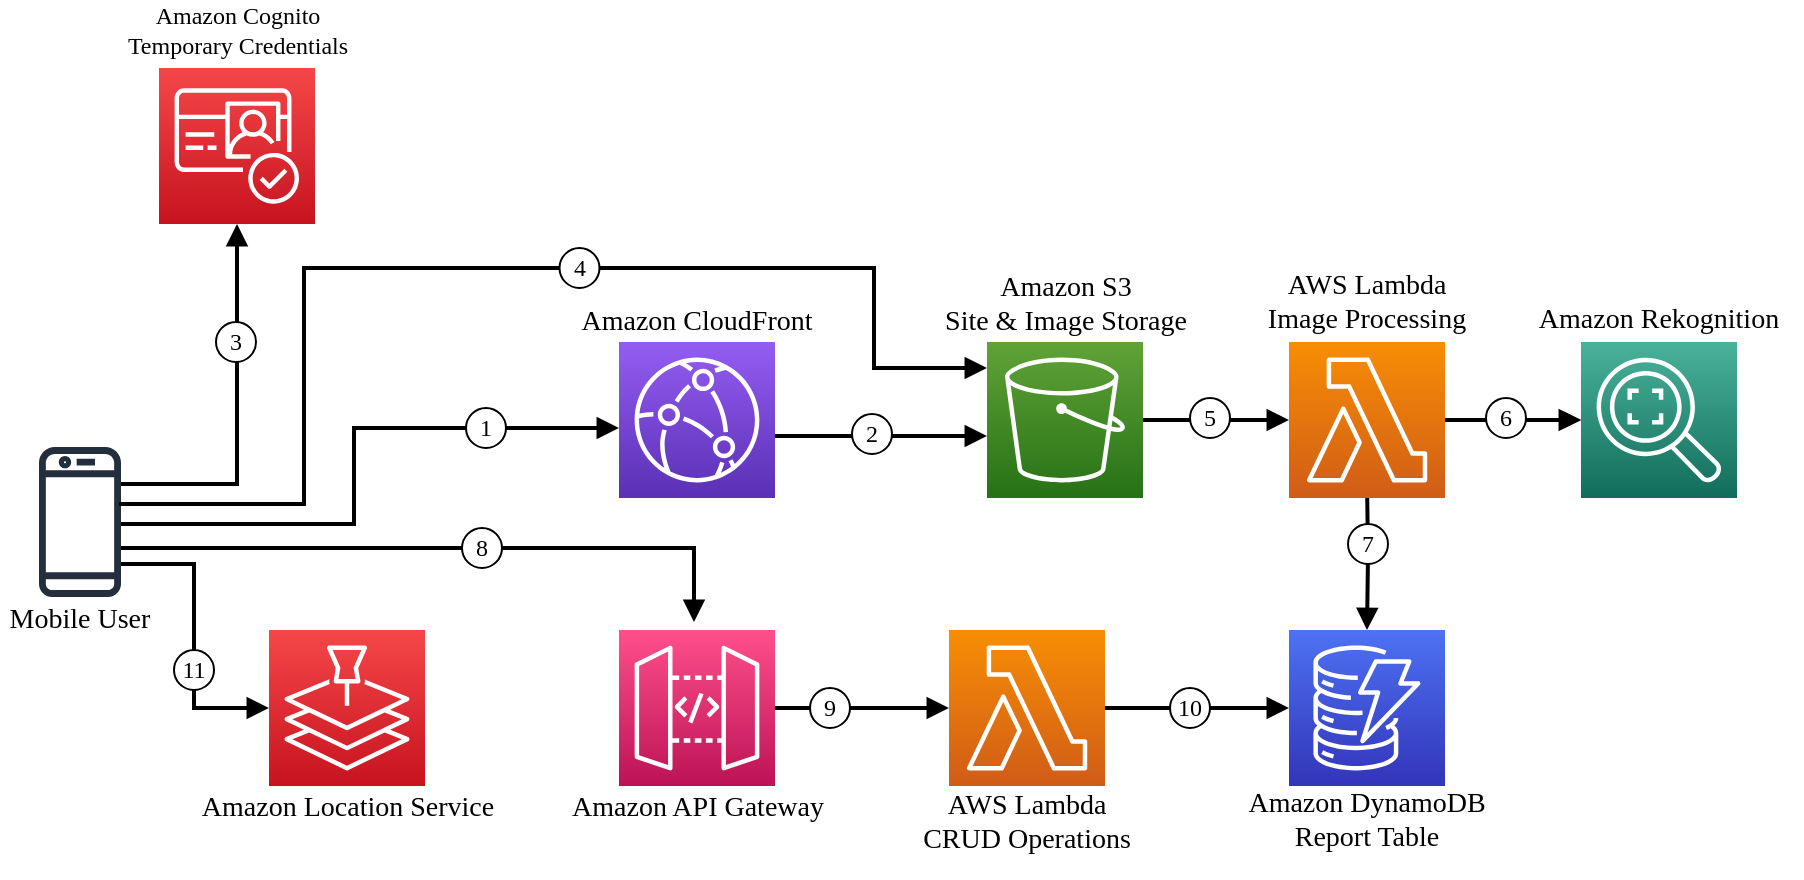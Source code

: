 <mxfile version="18.0.6" type="device" pages="12"><diagram id="i10qW54A2x6IDjgxgZpe" name="Both Flows"><mxGraphModel dx="1403" dy="537" grid="1" gridSize="10" guides="1" tooltips="1" connect="1" arrows="1" fold="1" page="1" pageScale="1" pageWidth="1100" pageHeight="850" math="0" shadow="0"><root><mxCell id="0"/><mxCell id="1" parent="0"/><mxCell id="zPEF5GPuhZIBHr9uoyJU-22" value="" style="sketch=0;points=[[0,0,0],[0.25,0,0],[0.5,0,0],[0.75,0,0],[1,0,0],[0,1,0],[0.25,1,0],[0.5,1,0],[0.75,1,0],[1,1,0],[0,0.25,0],[0,0.5,0],[0,0.75,0],[1,0.25,0],[1,0.5,0],[1,0.75,0]];outlineConnect=0;fontColor=#232F3E;gradientColor=#60A337;gradientDirection=north;fillColor=#277116;strokeColor=#ffffff;dashed=0;verticalLabelPosition=bottom;verticalAlign=top;align=center;html=1;fontSize=12;fontStyle=0;aspect=fixed;shape=mxgraph.aws4.resourceIcon;resIcon=mxgraph.aws4.s3;fontFamily=Amazon Ember;" parent="1" vertex="1"><mxGeometry x="536.5" y="347" width="78" height="78" as="geometry"/></mxCell><mxCell id="zPEF5GPuhZIBHr9uoyJU-1" value="" style="sketch=0;points=[[0,0,0],[0.25,0,0],[0.5,0,0],[0.75,0,0],[1,0,0],[0,1,0],[0.25,1,0],[0.5,1,0],[0.75,1,0],[1,1,0],[0,0.25,0],[0,0.5,0],[0,0.75,0],[1,0.25,0],[1,0.5,0],[1,0.75,0]];outlineConnect=0;fontColor=#232F3E;gradientColor=#945DF2;gradientDirection=north;fillColor=#5A30B5;strokeColor=#ffffff;dashed=0;verticalLabelPosition=bottom;verticalAlign=top;align=center;html=1;fontSize=12;fontStyle=0;aspect=fixed;shape=mxgraph.aws4.resourceIcon;resIcon=mxgraph.aws4.cloudfront;fontFamily=Amazon Ember;" parent="1" vertex="1"><mxGeometry x="352.5" y="347" width="78" height="78" as="geometry"/></mxCell><mxCell id="zPEF5GPuhZIBHr9uoyJU-3" value="Amazon CloudFront" style="text;html=1;strokeColor=none;fillColor=none;align=center;verticalAlign=middle;whiteSpace=wrap;rounded=0;fontFamily=Amazon Ember;fontSize=14;" parent="1" vertex="1"><mxGeometry x="323.125" y="327" width="136.75" height="20" as="geometry"/></mxCell><mxCell id="zPEF5GPuhZIBHr9uoyJU-4" value="Amazon S3&lt;br&gt;Site &amp;amp;&amp;nbsp;Image Storage" style="text;html=1;strokeColor=none;fillColor=none;align=center;verticalAlign=middle;whiteSpace=wrap;rounded=0;fontFamily=Amazon Ember;fontSize=14;" parent="1" vertex="1"><mxGeometry x="500.75" y="318" width="149.5" height="20" as="geometry"/></mxCell><mxCell id="zPEF5GPuhZIBHr9uoyJU-5" value="Mobile User" style="text;html=1;strokeColor=none;fillColor=none;align=center;verticalAlign=middle;whiteSpace=wrap;rounded=0;fontFamily=Amazon Ember;fontSize=14;" parent="1" vertex="1"><mxGeometry x="43" y="476" width="80" height="20" as="geometry"/></mxCell><mxCell id="zPEF5GPuhZIBHr9uoyJU-7" value="" style="edgeStyle=orthogonalEdgeStyle;rounded=0;sketch=0;jumpStyle=none;orthogonalLoop=1;jettySize=auto;html=1;shadow=0;endArrow=block;endFill=1;strokeWidth=2;fontFamily=Amazon Ember;" parent="1" target="zPEF5GPuhZIBHr9uoyJU-1" edge="1"><mxGeometry relative="1" as="geometry"><Array as="points"><mxPoint x="220" y="438"/><mxPoint x="220" y="390"/></Array><mxPoint x="102.5" y="438" as="sourcePoint"/><mxPoint x="342.5" y="378" as="targetPoint"/></mxGeometry></mxCell><mxCell id="zPEF5GPuhZIBHr9uoyJU-9" style="edgeStyle=orthogonalEdgeStyle;rounded=0;sketch=0;jumpStyle=none;orthogonalLoop=1;jettySize=auto;html=1;shadow=0;endArrow=block;endFill=1;strokeWidth=2;fontFamily=Amazon Ember;" parent="1" target="zPEF5GPuhZIBHr9uoyJU-22" edge="1"><mxGeometry x="280" y="219" relative="1" as="geometry"><Array as="points"><mxPoint x="540" y="394"/><mxPoint x="540" y="394"/></Array><mxPoint x="430.5" y="394" as="sourcePoint"/><mxPoint x="550" y="389" as="targetPoint"/></mxGeometry></mxCell><mxCell id="zPEF5GPuhZIBHr9uoyJU-11" value="" style="sketch=0;outlineConnect=0;fontColor=#232F3E;gradientColor=none;fillColor=#232F3D;strokeColor=none;dashed=0;verticalLabelPosition=bottom;verticalAlign=top;align=center;html=1;fontSize=12;fontStyle=0;aspect=fixed;pointerEvents=1;shape=mxgraph.aws4.mobile_client;fontFamily=Amazon Ember;" parent="1" vertex="1"><mxGeometry x="62.5" y="398" width="41" height="78" as="geometry"/></mxCell><mxCell id="zPEF5GPuhZIBHr9uoyJU-12" value="" style="sketch=0;points=[[0,0,0],[0.25,0,0],[0.5,0,0],[0.75,0,0],[1,0,0],[0,1,0],[0.25,1,0],[0.5,1,0],[0.75,1,0],[1,1,0],[0,0.25,0],[0,0.5,0],[0,0.75,0],[1,0.25,0],[1,0.5,0],[1,0.75,0]];outlineConnect=0;fontColor=#232F3E;gradientColor=#F54749;gradientDirection=north;fillColor=#C7131F;strokeColor=#ffffff;dashed=0;verticalLabelPosition=bottom;verticalAlign=top;align=center;html=1;fontSize=12;fontStyle=0;aspect=fixed;shape=mxgraph.aws4.resourceIcon;resIcon=mxgraph.aws4.cognito;fontFamily=Amazon Ember;" parent="1" vertex="1"><mxGeometry x="122.5" y="210" width="78" height="78" as="geometry"/></mxCell><mxCell id="zPEF5GPuhZIBHr9uoyJU-13" style="edgeStyle=orthogonalEdgeStyle;rounded=0;sketch=0;jumpStyle=none;orthogonalLoop=1;jettySize=auto;html=1;entryX=0.5;entryY=1;entryDx=0;entryDy=0;entryPerimeter=0;shadow=0;endArrow=block;endFill=1;strokeWidth=2;fontFamily=Amazon Ember;" parent="1" target="zPEF5GPuhZIBHr9uoyJU-12" edge="1"><mxGeometry relative="1" as="geometry"><Array as="points"><mxPoint x="161.5" y="418"/></Array><mxPoint x="103.5" y="418" as="sourcePoint"/></mxGeometry></mxCell><mxCell id="zPEF5GPuhZIBHr9uoyJU-14" value="Amazon Cognito&lt;br&gt;Temporary Credentials" style="text;html=1;strokeColor=none;fillColor=none;align=center;verticalAlign=middle;whiteSpace=wrap;rounded=0;fontFamily=Amazon Ember;" parent="1" vertex="1"><mxGeometry x="91.5" y="176" width="140" height="30" as="geometry"/></mxCell><mxCell id="zPEF5GPuhZIBHr9uoyJU-17" value="" style="sketch=0;points=[[0,0,0],[0.25,0,0],[0.5,0,0],[0.75,0,0],[1,0,0],[0,1,0],[0.25,1,0],[0.5,1,0],[0.75,1,0],[1,1,0],[0,0.25,0],[0,0.5,0],[0,0.75,0],[1,0.25,0],[1,0.5,0],[1,0.75,0]];outlineConnect=0;fontColor=#232F3E;gradientColor=#4D72F3;gradientDirection=north;fillColor=#3334B9;strokeColor=#ffffff;dashed=0;verticalLabelPosition=bottom;verticalAlign=top;align=center;html=1;fontSize=12;fontStyle=0;aspect=fixed;shape=mxgraph.aws4.resourceIcon;resIcon=mxgraph.aws4.dynamodb;fontFamily=Amazon Ember;" parent="1" vertex="1"><mxGeometry x="687.5" y="491" width="78" height="78" as="geometry"/></mxCell><mxCell id="zPEF5GPuhZIBHr9uoyJU-18" style="edgeStyle=orthogonalEdgeStyle;rounded=0;sketch=0;jumpStyle=none;orthogonalLoop=1;jettySize=auto;html=1;shadow=0;endArrow=block;endFill=1;strokeWidth=2;fontFamily=Amazon Ember;" parent="1" target="zPEF5GPuhZIBHr9uoyJU-17" edge="1"><mxGeometry relative="1" as="geometry"><mxPoint x="726.5" y="416" as="sourcePoint"/></mxGeometry></mxCell><mxCell id="zPEF5GPuhZIBHr9uoyJU-19" style="edgeStyle=orthogonalEdgeStyle;rounded=0;sketch=0;jumpStyle=none;orthogonalLoop=1;jettySize=auto;html=1;shadow=0;endArrow=block;endFill=1;strokeWidth=2;fontFamily=Amazon Ember;" parent="1" source="zPEF5GPuhZIBHr9uoyJU-20" target="zPEF5GPuhZIBHr9uoyJU-23" edge="1"><mxGeometry relative="1" as="geometry"/></mxCell><mxCell id="msN4hwYuB8k-7IWXfn0M-1" value="" style="edgeStyle=orthogonalEdgeStyle;rounded=0;orthogonalLoop=1;jettySize=auto;html=1;fontSize=11;endArrow=block;endFill=1;" parent="1" source="zPEF5GPuhZIBHr9uoyJU-20" target="zPEF5GPuhZIBHr9uoyJU-23" edge="1"><mxGeometry relative="1" as="geometry"/></mxCell><mxCell id="zPEF5GPuhZIBHr9uoyJU-20" value="" style="sketch=0;points=[[0,0,0],[0.25,0,0],[0.5,0,0],[0.75,0,0],[1,0,0],[0,1,0],[0.25,1,0],[0.5,1,0],[0.75,1,0],[1,1,0],[0,0.25,0],[0,0.5,0],[0,0.75,0],[1,0.25,0],[1,0.5,0],[1,0.75,0]];outlineConnect=0;fontColor=#232F3E;gradientColor=#F78E04;gradientDirection=north;fillColor=#D05C17;strokeColor=#ffffff;dashed=0;verticalLabelPosition=bottom;verticalAlign=top;align=center;html=1;fontSize=12;fontStyle=0;aspect=fixed;shape=mxgraph.aws4.resourceIcon;resIcon=mxgraph.aws4.lambda;fontFamily=Amazon Ember;" parent="1" vertex="1"><mxGeometry x="687.5" y="347" width="78" height="78" as="geometry"/></mxCell><mxCell id="zPEF5GPuhZIBHr9uoyJU-21" style="edgeStyle=orthogonalEdgeStyle;rounded=0;sketch=0;jumpStyle=none;orthogonalLoop=1;jettySize=auto;html=1;entryX=0;entryY=0.5;entryDx=0;entryDy=0;entryPerimeter=0;shadow=0;endArrow=block;endFill=1;strokeWidth=2;fontFamily=Amazon Ember;" parent="1" source="zPEF5GPuhZIBHr9uoyJU-22" target="zPEF5GPuhZIBHr9uoyJU-20" edge="1"><mxGeometry relative="1" as="geometry"/></mxCell><mxCell id="zPEF5GPuhZIBHr9uoyJU-23" value="" style="sketch=0;points=[[0,0,0],[0.25,0,0],[0.5,0,0],[0.75,0,0],[1,0,0],[0,1,0],[0.25,1,0],[0.5,1,0],[0.75,1,0],[1,1,0],[0,0.25,0],[0,0.5,0],[0,0.75,0],[1,0.25,0],[1,0.5,0],[1,0.75,0]];outlineConnect=0;fontColor=#232F3E;gradientColor=#4AB29A;gradientDirection=north;fillColor=#116D5B;strokeColor=#ffffff;dashed=0;verticalLabelPosition=bottom;verticalAlign=top;align=center;html=1;fontSize=12;fontStyle=0;aspect=fixed;shape=mxgraph.aws4.resourceIcon;resIcon=mxgraph.aws4.rekognition_2;fontFamily=Amazon Ember;" parent="1" vertex="1"><mxGeometry x="833.5" y="347" width="78" height="78" as="geometry"/></mxCell><mxCell id="zPEF5GPuhZIBHr9uoyJU-24" value="AWS Lambda&lt;br&gt;Image Processing" style="text;html=1;strokeColor=none;fillColor=none;align=center;verticalAlign=middle;whiteSpace=wrap;rounded=0;fontFamily=Amazon Ember;fontSize=14;" parent="1" vertex="1"><mxGeometry x="669.25" y="317" width="114.5" height="20" as="geometry"/></mxCell><mxCell id="zPEF5GPuhZIBHr9uoyJU-25" value="Amazon Rekognition" style="text;html=1;strokeColor=none;fillColor=none;align=center;verticalAlign=middle;whiteSpace=wrap;rounded=0;fontFamily=Amazon Ember;fontSize=14;" parent="1" vertex="1"><mxGeometry x="801.25" y="326" width="142.5" height="20" as="geometry"/></mxCell><mxCell id="zPEF5GPuhZIBHr9uoyJU-26" value="Amazon DynamoDB&lt;br&gt;Report Table" style="text;html=1;strokeColor=none;fillColor=none;align=center;verticalAlign=middle;whiteSpace=wrap;rounded=0;fontFamily=Amazon Ember;fontSize=14;" parent="1" vertex="1"><mxGeometry x="657.25" y="575.5" width="138.5" height="20" as="geometry"/></mxCell><mxCell id="zPEF5GPuhZIBHr9uoyJU-32" style="edgeStyle=orthogonalEdgeStyle;rounded=0;sketch=0;jumpStyle=none;orthogonalLoop=1;jettySize=auto;html=1;shadow=0;endArrow=block;endFill=1;strokeWidth=2;fontFamily=Amazon Ember;" parent="1" target="zPEF5GPuhZIBHr9uoyJU-22" edge="1"><mxGeometry relative="1" as="geometry"><Array as="points"><mxPoint x="195" y="428"/><mxPoint x="195" y="310"/><mxPoint x="480" y="310"/><mxPoint x="480" y="360"/></Array><mxPoint x="102.5" y="428" as="sourcePoint"/><mxPoint x="570" y="358" as="targetPoint"/></mxGeometry></mxCell><mxCell id="zPEF5GPuhZIBHr9uoyJU-34" style="edgeStyle=orthogonalEdgeStyle;rounded=0;sketch=0;jumpStyle=none;orthogonalLoop=1;jettySize=auto;html=1;entryX=0;entryY=0.5;entryDx=0;entryDy=0;entryPerimeter=0;shadow=0;endArrow=block;endFill=1;strokeWidth=2;fontFamily=Amazon Ember;" parent="1" target="zPEF5GPuhZIBHr9uoyJU-35" edge="1"><mxGeometry relative="1" as="geometry"><Array as="points"><mxPoint x="140" y="458"/><mxPoint x="140" y="530"/></Array><mxPoint x="103.5" y="458" as="sourcePoint"/></mxGeometry></mxCell><mxCell id="zPEF5GPuhZIBHr9uoyJU-35" value="" style="sketch=0;points=[[0,0,0],[0.25,0,0],[0.5,0,0],[0.75,0,0],[1,0,0],[0,1,0],[0.25,1,0],[0.5,1,0],[0.75,1,0],[1,1,0],[0,0.25,0],[0,0.5,0],[0,0.75,0],[1,0.25,0],[1,0.5,0],[1,0.75,0]];outlineConnect=0;fontColor=#232F3E;gradientColor=#F54749;gradientDirection=north;fillColor=#C7131F;strokeColor=#ffffff;dashed=0;verticalLabelPosition=bottom;verticalAlign=top;align=center;html=1;fontSize=12;fontStyle=0;aspect=fixed;shape=mxgraph.aws4.resourceIcon;resIcon=mxgraph.aws4.location_service;fontFamily=Amazon Ember;" parent="1" vertex="1"><mxGeometry x="177.5" y="491" width="78" height="78" as="geometry"/></mxCell><mxCell id="zPEF5GPuhZIBHr9uoyJU-36" value="API Gateway" style="text;html=1;strokeColor=none;fillColor=none;align=center;verticalAlign=middle;whiteSpace=wrap;rounded=0;fontFamily=Amazon Ember;" parent="1" vertex="1"><mxGeometry x="346.5" y="487" width="90" height="20" as="geometry"/></mxCell><mxCell id="zPEF5GPuhZIBHr9uoyJU-37" value="Amazon Location Service" style="text;html=1;strokeColor=none;fillColor=none;align=center;verticalAlign=middle;whiteSpace=wrap;rounded=0;fontFamily=Amazon Ember;fontSize=14;" parent="1" vertex="1"><mxGeometry x="135.625" y="570" width="161.75" height="20" as="geometry"/></mxCell><mxCell id="zPEF5GPuhZIBHr9uoyJU-40" value="" style="sketch=0;points=[[0,0,0],[0.25,0,0],[0.5,0,0],[0.75,0,0],[1,0,0],[0,1,0],[0.25,1,0],[0.5,1,0],[0.75,1,0],[1,1,0],[0,0.25,0],[0,0.5,0],[0,0.75,0],[1,0.25,0],[1,0.5,0],[1,0.75,0]];outlineConnect=0;fontColor=#232F3E;gradientColor=#4D72F3;gradientDirection=north;fillColor=#3334B9;strokeColor=#ffffff;dashed=0;verticalLabelPosition=bottom;verticalAlign=top;align=center;html=1;fontSize=12;fontStyle=0;aspect=fixed;shape=mxgraph.aws4.resourceIcon;resIcon=mxgraph.aws4.dynamodb;fontFamily=Amazon Ember;" parent="1" vertex="1"><mxGeometry x="687.5" y="491" width="78" height="78" as="geometry"/></mxCell><mxCell id="zPEF5GPuhZIBHr9uoyJU-41" style="edgeStyle=orthogonalEdgeStyle;rounded=0;sketch=0;jumpStyle=none;orthogonalLoop=1;jettySize=auto;html=1;shadow=0;endArrow=block;endFill=1;strokeWidth=2;fontFamily=Amazon Ember;" parent="1" source="zPEF5GPuhZIBHr9uoyJU-42" target="zPEF5GPuhZIBHr9uoyJU-44" edge="1"><mxGeometry relative="1" as="geometry"/></mxCell><mxCell id="zPEF5GPuhZIBHr9uoyJU-42" value="" style="sketch=0;points=[[0,0,0],[0.25,0,0],[0.5,0,0],[0.75,0,0],[1,0,0],[0,1,0],[0.25,1,0],[0.5,1,0],[0.75,1,0],[1,1,0],[0,0.25,0],[0,0.5,0],[0,0.75,0],[1,0.25,0],[1,0.5,0],[1,0.75,0]];outlineConnect=0;fontColor=#232F3E;gradientColor=#FF4F8B;gradientDirection=north;fillColor=#BC1356;strokeColor=#ffffff;dashed=0;verticalLabelPosition=bottom;verticalAlign=top;align=center;html=1;fontSize=12;fontStyle=0;aspect=fixed;shape=mxgraph.aws4.resourceIcon;resIcon=mxgraph.aws4.api_gateway;fontFamily=Amazon Ember;" parent="1" vertex="1"><mxGeometry x="352.5" y="491" width="78" height="78" as="geometry"/></mxCell><mxCell id="zPEF5GPuhZIBHr9uoyJU-43" style="edgeStyle=orthogonalEdgeStyle;rounded=0;sketch=0;jumpStyle=none;orthogonalLoop=1;jettySize=auto;html=1;entryX=0;entryY=0.5;entryDx=0;entryDy=0;entryPerimeter=0;shadow=0;endArrow=block;endFill=1;strokeWidth=2;fontFamily=Amazon Ember;" parent="1" source="zPEF5GPuhZIBHr9uoyJU-44" target="zPEF5GPuhZIBHr9uoyJU-40" edge="1"><mxGeometry relative="1" as="geometry"/></mxCell><mxCell id="zPEF5GPuhZIBHr9uoyJU-44" value="" style="sketch=0;points=[[0,0,0],[0.25,0,0],[0.5,0,0],[0.75,0,0],[1,0,0],[0,1,0],[0.25,1,0],[0.5,1,0],[0.75,1,0],[1,1,0],[0,0.25,0],[0,0.5,0],[0,0.75,0],[1,0.25,0],[1,0.5,0],[1,0.75,0]];outlineConnect=0;fontColor=#232F3E;gradientColor=#F78E04;gradientDirection=north;fillColor=#D05C17;strokeColor=#ffffff;dashed=0;verticalLabelPosition=bottom;verticalAlign=top;align=center;html=1;fontSize=12;fontStyle=0;aspect=fixed;shape=mxgraph.aws4.resourceIcon;resIcon=mxgraph.aws4.lambda;fontFamily=Amazon Ember;" parent="1" vertex="1"><mxGeometry x="517.5" y="491" width="78" height="78" as="geometry"/></mxCell><mxCell id="zPEF5GPuhZIBHr9uoyJU-45" value="Amazon API Gateway" style="text;html=1;strokeColor=none;fillColor=none;align=center;verticalAlign=middle;whiteSpace=wrap;rounded=0;fontFamily=Amazon Ember;fontSize=14;" parent="1" vertex="1"><mxGeometry x="319.75" y="570" width="143.5" height="20" as="geometry"/></mxCell><mxCell id="zPEF5GPuhZIBHr9uoyJU-47" value="AWS Lambda&lt;br&gt;CRUD Operations" style="text;html=1;strokeColor=none;fillColor=none;align=center;verticalAlign=top;whiteSpace=wrap;rounded=0;fontFamily=Amazon Ember;fontSize=14;spacing=0;" parent="1" vertex="1"><mxGeometry x="484.875" y="566" width="143.25" height="49" as="geometry"/></mxCell><mxCell id="zPEF5GPuhZIBHr9uoyJU-51" style="edgeStyle=orthogonalEdgeStyle;rounded=0;sketch=0;jumpStyle=none;orthogonalLoop=1;jettySize=auto;html=1;shadow=0;endArrow=block;endFill=1;strokeWidth=2;fontFamily=Amazon Ember;" parent="1" target="zPEF5GPuhZIBHr9uoyJU-36" edge="1"><mxGeometry x="280" y="219" relative="1" as="geometry"><Array as="points"><mxPoint x="390" y="450"/></Array><mxPoint x="103.5" y="450" as="sourcePoint"/><mxPoint x="390" y="481" as="targetPoint"/></mxGeometry></mxCell><UserObject label="&lt;font face=&quot;Amazon Ember&quot;&gt;2&lt;/font&gt;" tags="SequenceNumber" id="uY7Rjd6U5ZYZJNUlCQeB-2"><mxCell style="ellipse;whiteSpace=wrap;html=1;aspect=fixed;" parent="1" vertex="1"><mxGeometry x="469" y="383" width="20" height="20" as="geometry"/></mxCell></UserObject><UserObject label="&lt;font face=&quot;Amazon Ember&quot;&gt;3&lt;br&gt;&lt;/font&gt;" tags="SequenceNumber" id="uY7Rjd6U5ZYZJNUlCQeB-3"><mxCell style="ellipse;whiteSpace=wrap;html=1;aspect=fixed;" parent="1" vertex="1"><mxGeometry x="151" y="337" width="20" height="20" as="geometry"/></mxCell></UserObject><UserObject label="&lt;font face=&quot;Amazon Ember&quot;&gt;5&lt;br&gt;&lt;/font&gt;" tags="SequenceNumber" id="uY7Rjd6U5ZYZJNUlCQeB-4"><mxCell style="ellipse;whiteSpace=wrap;html=1;aspect=fixed;" parent="1" vertex="1"><mxGeometry x="638" y="375" width="20" height="20" as="geometry"/></mxCell></UserObject><UserObject label="&lt;font face=&quot;Amazon Ember&quot;&gt;6&lt;br&gt;&lt;/font&gt;" tags="SequenceNumber" id="uY7Rjd6U5ZYZJNUlCQeB-5"><mxCell style="ellipse;whiteSpace=wrap;html=1;aspect=fixed;" parent="1" vertex="1"><mxGeometry x="786" y="375" width="20" height="20" as="geometry"/></mxCell></UserObject><UserObject label="&lt;font face=&quot;Amazon Ember&quot;&gt;7&lt;br&gt;&lt;/font&gt;" tags="SequenceNumber" id="uY7Rjd6U5ZYZJNUlCQeB-6"><mxCell style="ellipse;whiteSpace=wrap;html=1;aspect=fixed;" parent="1" vertex="1"><mxGeometry x="717" y="438" width="20" height="20" as="geometry"/></mxCell></UserObject><UserObject label="&lt;font face=&quot;Amazon Ember&quot;&gt;9&lt;br&gt;&lt;/font&gt;" tags="SequenceNumber" id="uY7Rjd6U5ZYZJNUlCQeB-7"><mxCell style="ellipse;whiteSpace=wrap;html=1;aspect=fixed;" parent="1" vertex="1"><mxGeometry x="448" y="520" width="20" height="20" as="geometry"/></mxCell></UserObject><UserObject label="&lt;font face=&quot;Amazon Ember&quot;&gt;4&lt;br&gt;&lt;/font&gt;" tags="SequenceNumber" id="uY7Rjd6U5ZYZJNUlCQeB-8"><mxCell style="ellipse;whiteSpace=wrap;html=1;aspect=fixed;" parent="1" vertex="1"><mxGeometry x="322.75" y="300" width="20" height="20" as="geometry"/></mxCell></UserObject><UserObject label="&lt;font face=&quot;Amazon Ember&quot;&gt;1&lt;/font&gt;" tags="SequenceNumber" id="uY7Rjd6U5ZYZJNUlCQeB-9"><mxCell style="ellipse;whiteSpace=wrap;html=1;aspect=fixed;" parent="1" vertex="1"><mxGeometry x="276" y="380" width="20" height="20" as="geometry"/></mxCell></UserObject><UserObject label="&lt;font face=&quot;Amazon Ember&quot;&gt;10&lt;br&gt;&lt;/font&gt;" tags="SequenceNumber" id="uY7Rjd6U5ZYZJNUlCQeB-10"><mxCell style="ellipse;whiteSpace=wrap;html=1;aspect=fixed;" parent="1" vertex="1"><mxGeometry x="628" y="520" width="20" height="20" as="geometry"/></mxCell></UserObject><UserObject label="&lt;font face=&quot;Amazon Ember&quot;&gt;8&lt;br&gt;&lt;/font&gt;" tags="SequenceNumber" id="uY7Rjd6U5ZYZJNUlCQeB-13"><mxCell style="ellipse;whiteSpace=wrap;html=1;aspect=fixed;" parent="1" vertex="1"><mxGeometry x="274" y="440" width="20" height="20" as="geometry"/></mxCell></UserObject><UserObject label="&lt;font face=&quot;Amazon Ember&quot;&gt;11&lt;br&gt;&lt;/font&gt;" tags="SequenceNumber" id="es-u0WJzbFXQDqDNq5KJ-1"><mxCell style="ellipse;whiteSpace=wrap;html=1;aspect=fixed;" parent="1" vertex="1"><mxGeometry x="130" y="501" width="20" height="20" as="geometry"/></mxCell></UserObject></root></mxGraphModel></diagram><diagram name="Both Flows No Sequence" id="c-zrPzOxm_3uC6QlBsq8"><mxGraphModel dx="1964" dy="751" grid="1" gridSize="10" guides="1" tooltips="1" connect="1" arrows="1" fold="1" page="1" pageScale="1" pageWidth="1100" pageHeight="850" math="0" shadow="0"><root><mxCell id="wq4LKg7IMhJ_rLt2NpME-0"/><mxCell id="wq4LKg7IMhJ_rLt2NpME-1" parent="wq4LKg7IMhJ_rLt2NpME-0"/><mxCell id="wq4LKg7IMhJ_rLt2NpME-2" value="" style="sketch=0;points=[[0,0,0],[0.25,0,0],[0.5,0,0],[0.75,0,0],[1,0,0],[0,1,0],[0.25,1,0],[0.5,1,0],[0.75,1,0],[1,1,0],[0,0.25,0],[0,0.5,0],[0,0.75,0],[1,0.25,0],[1,0.5,0],[1,0.75,0]];outlineConnect=0;fontColor=#232F3E;gradientColor=#60A337;gradientDirection=north;fillColor=#277116;strokeColor=#ffffff;dashed=0;verticalLabelPosition=bottom;verticalAlign=top;align=center;html=1;fontSize=12;fontStyle=0;aspect=fixed;shape=mxgraph.aws4.resourceIcon;resIcon=mxgraph.aws4.s3;fontFamily=Amazon Ember;" parent="wq4LKg7IMhJ_rLt2NpME-1" vertex="1"><mxGeometry x="501.5" y="318" width="78" height="78" as="geometry"/></mxCell><mxCell id="wq4LKg7IMhJ_rLt2NpME-3" value="" style="sketch=0;points=[[0,0,0],[0.25,0,0],[0.5,0,0],[0.75,0,0],[1,0,0],[0,1,0],[0.25,1,0],[0.5,1,0],[0.75,1,0],[1,1,0],[0,0.25,0],[0,0.5,0],[0,0.75,0],[1,0.25,0],[1,0.5,0],[1,0.75,0]];outlineConnect=0;fontColor=#232F3E;gradientColor=#945DF2;gradientDirection=north;fillColor=#5A30B5;strokeColor=#ffffff;dashed=0;verticalLabelPosition=bottom;verticalAlign=top;align=center;html=1;fontSize=12;fontStyle=0;aspect=fixed;shape=mxgraph.aws4.resourceIcon;resIcon=mxgraph.aws4.cloudfront;fontFamily=Amazon Ember;" parent="wq4LKg7IMhJ_rLt2NpME-1" vertex="1"><mxGeometry x="317.5" y="318" width="78" height="78" as="geometry"/></mxCell><mxCell id="wq4LKg7IMhJ_rLt2NpME-4" value="Amazon CloudFront&lt;br&gt;&lt;span style=&quot;font-weight: normal;&quot;&gt;Content Delivery&lt;/span&gt;" style="text;html=1;strokeColor=none;fillColor=none;align=center;verticalAlign=middle;whiteSpace=wrap;rounded=0;fontFamily=Amazon Ember;fontSize=14;fontStyle=1" parent="wq4LKg7IMhJ_rLt2NpME-1" vertex="1"><mxGeometry x="288.125" y="286" width="136.75" height="20" as="geometry"/></mxCell><mxCell id="wq4LKg7IMhJ_rLt2NpME-5" value="&lt;b&gt;Amazon S3&lt;/b&gt;&lt;br&gt;Site &amp;amp;&amp;nbsp;Image Storage" style="text;html=1;strokeColor=none;fillColor=none;align=center;verticalAlign=middle;whiteSpace=wrap;rounded=0;fontFamily=Amazon Ember;fontSize=14;" parent="wq4LKg7IMhJ_rLt2NpME-1" vertex="1"><mxGeometry x="465.75" y="286" width="149.5" height="20" as="geometry"/></mxCell><mxCell id="wq4LKg7IMhJ_rLt2NpME-6" value="Mobile User" style="text;html=1;strokeColor=none;fillColor=none;align=center;verticalAlign=middle;whiteSpace=wrap;rounded=0;fontFamily=Amazon Ember;fontSize=14;fontStyle=1" parent="wq4LKg7IMhJ_rLt2NpME-1" vertex="1"><mxGeometry x="40" y="476" width="83" height="20" as="geometry"/></mxCell><mxCell id="wq4LKg7IMhJ_rLt2NpME-7" value="" style="edgeStyle=orthogonalEdgeStyle;rounded=0;sketch=0;jumpStyle=none;orthogonalLoop=1;jettySize=auto;html=1;shadow=0;endArrow=block;endFill=1;strokeWidth=2;fontFamily=Amazon Ember;" parent="wq4LKg7IMhJ_rLt2NpME-1" source="wq4LKg7IMhJ_rLt2NpME-9" target="wq4LKg7IMhJ_rLt2NpME-3" edge="1"><mxGeometry relative="1" as="geometry"><Array as="points"><mxPoint x="260" y="430"/><mxPoint x="260" y="357"/></Array><mxPoint x="102.5" y="438" as="sourcePoint"/><mxPoint x="342.5" y="378" as="targetPoint"/></mxGeometry></mxCell><mxCell id="wq4LKg7IMhJ_rLt2NpME-8" style="edgeStyle=orthogonalEdgeStyle;rounded=0;sketch=0;jumpStyle=none;orthogonalLoop=1;jettySize=auto;html=1;shadow=0;endArrow=block;endFill=1;strokeWidth=2;fontFamily=Amazon Ember;" parent="wq4LKg7IMhJ_rLt2NpME-1" source="wq4LKg7IMhJ_rLt2NpME-3" target="wq4LKg7IMhJ_rLt2NpME-2" edge="1"><mxGeometry x="280" y="219" relative="1" as="geometry"><Array as="points"/><mxPoint x="395.5" y="356.84" as="sourcePoint"/><mxPoint x="501.5" y="356.84" as="targetPoint"/></mxGeometry></mxCell><mxCell id="wq4LKg7IMhJ_rLt2NpME-9" value="" style="sketch=0;outlineConnect=0;fontColor=#232F3E;gradientColor=none;fillColor=#232F3D;strokeColor=none;dashed=0;verticalLabelPosition=bottom;verticalAlign=top;align=center;html=1;fontSize=12;fontStyle=0;aspect=fixed;pointerEvents=1;shape=mxgraph.aws4.mobile_client;fontFamily=Amazon Ember;" parent="wq4LKg7IMhJ_rLt2NpME-1" vertex="1"><mxGeometry x="62.5" y="398" width="41" height="78" as="geometry"/></mxCell><mxCell id="wq4LKg7IMhJ_rLt2NpME-10" value="" style="sketch=0;points=[[0,0,0],[0.25,0,0],[0.5,0,0],[0.75,0,0],[1,0,0],[0,1,0],[0.25,1,0],[0.5,1,0],[0.75,1,0],[1,1,0],[0,0.25,0],[0,0.5,0],[0,0.75,0],[1,0.25,0],[1,0.5,0],[1,0.75,0]];outlineConnect=0;fontColor=#232F3E;gradientColor=#F54749;gradientDirection=north;fillColor=#C7131F;strokeColor=#ffffff;dashed=0;verticalLabelPosition=bottom;verticalAlign=top;align=center;html=1;fontSize=12;fontStyle=0;aspect=fixed;shape=mxgraph.aws4.resourceIcon;resIcon=mxgraph.aws4.cognito;fontFamily=Amazon Ember;" parent="wq4LKg7IMhJ_rLt2NpME-1" vertex="1"><mxGeometry x="137.5" y="267" width="78" height="78" as="geometry"/></mxCell><mxCell id="wq4LKg7IMhJ_rLt2NpME-11" style="edgeStyle=orthogonalEdgeStyle;rounded=0;sketch=0;jumpStyle=none;orthogonalLoop=1;jettySize=auto;html=1;entryX=0.5;entryY=1;entryDx=0;entryDy=0;entryPerimeter=0;shadow=0;endArrow=block;endFill=1;strokeWidth=2;fontFamily=Amazon Ember;" parent="wq4LKg7IMhJ_rLt2NpME-1" target="wq4LKg7IMhJ_rLt2NpME-10" edge="1"><mxGeometry relative="1" as="geometry"><Array as="points"><mxPoint x="177" y="420"/><mxPoint x="177" y="345"/></Array><mxPoint x="103.5" y="420" as="sourcePoint"/></mxGeometry></mxCell><mxCell id="wq4LKg7IMhJ_rLt2NpME-12" value="&lt;b style=&quot;font-size: 14px;&quot;&gt;Amazon Cognito&lt;/b&gt;&lt;br style=&quot;font-size: 14px;&quot;&gt;Temporary Credentials" style="text;html=1;strokeColor=none;fillColor=none;align=center;verticalAlign=middle;whiteSpace=wrap;rounded=0;fontFamily=Amazon Ember;fontSize=14;" parent="wq4LKg7IMhJ_rLt2NpME-1" vertex="1"><mxGeometry x="102.25" y="230" width="148.5" height="30" as="geometry"/></mxCell><mxCell id="wq4LKg7IMhJ_rLt2NpME-13" value="" style="sketch=0;points=[[0,0,0],[0.25,0,0],[0.5,0,0],[0.75,0,0],[1,0,0],[0,1,0],[0.25,1,0],[0.5,1,0],[0.75,1,0],[1,1,0],[0,0.25,0],[0,0.5,0],[0,0.75,0],[1,0.25,0],[1,0.5,0],[1,0.75,0]];outlineConnect=0;fontColor=#232F3E;gradientColor=#4D72F3;gradientDirection=north;fillColor=#3334B9;strokeColor=#ffffff;dashed=0;verticalLabelPosition=bottom;verticalAlign=top;align=center;html=1;fontSize=12;fontStyle=0;aspect=fixed;shape=mxgraph.aws4.resourceIcon;resIcon=mxgraph.aws4.dynamodb;fontFamily=Amazon Ember;" parent="wq4LKg7IMhJ_rLt2NpME-1" vertex="1"><mxGeometry x="652.5" y="491" width="78" height="78" as="geometry"/></mxCell><mxCell id="wq4LKg7IMhJ_rLt2NpME-14" style="edgeStyle=orthogonalEdgeStyle;rounded=0;sketch=0;jumpStyle=none;orthogonalLoop=1;jettySize=auto;html=1;shadow=0;endArrow=block;endFill=1;strokeWidth=2;fontFamily=Amazon Ember;" parent="wq4LKg7IMhJ_rLt2NpME-1" source="wq4LKg7IMhJ_rLt2NpME-17" target="wq4LKg7IMhJ_rLt2NpME-13" edge="1"><mxGeometry relative="1" as="geometry"><mxPoint x="691.5" y="416" as="sourcePoint"/></mxGeometry></mxCell><mxCell id="wq4LKg7IMhJ_rLt2NpME-15" style="edgeStyle=orthogonalEdgeStyle;rounded=0;sketch=0;jumpStyle=none;orthogonalLoop=1;jettySize=auto;html=1;shadow=0;endArrow=block;endFill=1;strokeWidth=2;fontFamily=Amazon Ember;" parent="wq4LKg7IMhJ_rLt2NpME-1" source="wq4LKg7IMhJ_rLt2NpME-17" target="wq4LKg7IMhJ_rLt2NpME-19" edge="1"><mxGeometry relative="1" as="geometry"/></mxCell><mxCell id="wq4LKg7IMhJ_rLt2NpME-16" value="" style="edgeStyle=orthogonalEdgeStyle;rounded=0;orthogonalLoop=1;jettySize=auto;html=1;fontSize=11;endArrow=block;endFill=1;" parent="wq4LKg7IMhJ_rLt2NpME-1" source="wq4LKg7IMhJ_rLt2NpME-17" target="wq4LKg7IMhJ_rLt2NpME-19" edge="1"><mxGeometry relative="1" as="geometry"/></mxCell><mxCell id="wq4LKg7IMhJ_rLt2NpME-17" value="" style="sketch=0;points=[[0,0,0],[0.25,0,0],[0.5,0,0],[0.75,0,0],[1,0,0],[0,1,0],[0.25,1,0],[0.5,1,0],[0.75,1,0],[1,1,0],[0,0.25,0],[0,0.5,0],[0,0.75,0],[1,0.25,0],[1,0.5,0],[1,0.75,0]];outlineConnect=0;fontColor=#232F3E;gradientColor=#F78E04;gradientDirection=north;fillColor=#D05C17;strokeColor=#ffffff;dashed=0;verticalLabelPosition=bottom;verticalAlign=top;align=center;html=1;fontSize=12;fontStyle=0;aspect=fixed;shape=mxgraph.aws4.resourceIcon;resIcon=mxgraph.aws4.lambda;fontFamily=Amazon Ember;" parent="wq4LKg7IMhJ_rLt2NpME-1" vertex="1"><mxGeometry x="652.5" y="318" width="78" height="78" as="geometry"/></mxCell><mxCell id="wq4LKg7IMhJ_rLt2NpME-18" style="edgeStyle=orthogonalEdgeStyle;rounded=0;sketch=0;jumpStyle=none;orthogonalLoop=1;jettySize=auto;html=1;entryX=0;entryY=0.5;entryDx=0;entryDy=0;entryPerimeter=0;shadow=0;endArrow=block;endFill=1;strokeWidth=2;fontFamily=Amazon Ember;" parent="wq4LKg7IMhJ_rLt2NpME-1" source="wq4LKg7IMhJ_rLt2NpME-2" target="wq4LKg7IMhJ_rLt2NpME-17" edge="1"><mxGeometry relative="1" as="geometry"/></mxCell><mxCell id="wq4LKg7IMhJ_rLt2NpME-19" value="" style="sketch=0;points=[[0,0,0],[0.25,0,0],[0.5,0,0],[0.75,0,0],[1,0,0],[0,1,0],[0.25,1,0],[0.5,1,0],[0.75,1,0],[1,1,0],[0,0.25,0],[0,0.5,0],[0,0.75,0],[1,0.25,0],[1,0.5,0],[1,0.75,0]];outlineConnect=0;fontColor=#232F3E;gradientColor=#4AB29A;gradientDirection=north;fillColor=#116D5B;strokeColor=#ffffff;dashed=0;verticalLabelPosition=bottom;verticalAlign=top;align=center;html=1;fontSize=12;fontStyle=0;aspect=fixed;shape=mxgraph.aws4.resourceIcon;resIcon=mxgraph.aws4.rekognition_2;fontFamily=Amazon Ember;" parent="wq4LKg7IMhJ_rLt2NpME-1" vertex="1"><mxGeometry x="798.5" y="318" width="78" height="78" as="geometry"/></mxCell><mxCell id="wq4LKg7IMhJ_rLt2NpME-20" value="&lt;b&gt;AWS Lambda&lt;/b&gt;&lt;br&gt;Image Processing" style="text;html=1;strokeColor=none;fillColor=none;align=center;verticalAlign=middle;whiteSpace=wrap;rounded=0;fontFamily=Amazon Ember;fontSize=14;" parent="wq4LKg7IMhJ_rLt2NpME-1" vertex="1"><mxGeometry x="634.25" y="286" width="114.5" height="20" as="geometry"/></mxCell><mxCell id="wq4LKg7IMhJ_rLt2NpME-21" value="Amazon Rekognition&lt;br&gt;&lt;span style=&quot;font-weight: normal;&quot;&gt;Image Analysis&lt;/span&gt;" style="text;html=1;strokeColor=none;fillColor=none;align=center;verticalAlign=middle;whiteSpace=wrap;rounded=0;fontFamily=Amazon Ember;fontSize=14;fontStyle=1" parent="wq4LKg7IMhJ_rLt2NpME-1" vertex="1"><mxGeometry x="766.25" y="286" width="142.5" height="20" as="geometry"/></mxCell><mxCell id="wq4LKg7IMhJ_rLt2NpME-22" value="&lt;b&gt;Amazon DynamoDB&lt;/b&gt;&lt;br&gt;Report Table" style="text;html=1;strokeColor=none;fillColor=none;align=center;verticalAlign=middle;whiteSpace=wrap;rounded=0;fontFamily=Amazon Ember;fontSize=14;" parent="wq4LKg7IMhJ_rLt2NpME-1" vertex="1"><mxGeometry x="622.25" y="571" width="138.5" height="36" as="geometry"/></mxCell><mxCell id="wq4LKg7IMhJ_rLt2NpME-23" style="edgeStyle=orthogonalEdgeStyle;rounded=0;sketch=0;jumpStyle=none;orthogonalLoop=1;jettySize=auto;html=1;shadow=0;endArrow=block;endFill=1;strokeWidth=2;fontFamily=Amazon Ember;entryX=0.5;entryY=1;entryDx=0;entryDy=0;entryPerimeter=0;" parent="wq4LKg7IMhJ_rLt2NpME-1" target="wq4LKg7IMhJ_rLt2NpME-2" edge="1"><mxGeometry relative="1" as="geometry"><Array as="points"><mxPoint x="541" y="440"/><mxPoint x="541" y="396"/></Array><mxPoint x="100" y="440" as="sourcePoint"/><mxPoint x="570" y="358" as="targetPoint"/></mxGeometry></mxCell><mxCell id="wq4LKg7IMhJ_rLt2NpME-24" style="edgeStyle=orthogonalEdgeStyle;rounded=0;sketch=0;jumpStyle=none;orthogonalLoop=1;jettySize=auto;html=1;entryX=0.5;entryY=0;entryDx=0;entryDy=0;entryPerimeter=0;shadow=0;endArrow=block;endFill=1;strokeWidth=2;fontFamily=Amazon Ember;" parent="wq4LKg7IMhJ_rLt2NpME-1" target="wq4LKg7IMhJ_rLt2NpME-25" edge="1"><mxGeometry relative="1" as="geometry"><Array as="points"><mxPoint x="177" y="460"/><mxPoint x="177" y="492"/></Array><mxPoint x="103.5" y="460" as="sourcePoint"/></mxGeometry></mxCell><mxCell id="wq4LKg7IMhJ_rLt2NpME-25" value="" style="sketch=0;points=[[0,0,0],[0.25,0,0],[0.5,0,0],[0.75,0,0],[1,0,0],[0,1,0],[0.25,1,0],[0.5,1,0],[0.75,1,0],[1,1,0],[0,0.25,0],[0,0.5,0],[0,0.75,0],[1,0.25,0],[1,0.5,0],[1,0.75,0]];outlineConnect=0;fontColor=#232F3E;gradientColor=#F54749;gradientDirection=north;fillColor=#C7131F;strokeColor=#ffffff;dashed=0;verticalLabelPosition=bottom;verticalAlign=top;align=center;html=1;fontSize=12;fontStyle=0;aspect=fixed;shape=mxgraph.aws4.resourceIcon;resIcon=mxgraph.aws4.location_service;fontFamily=Amazon Ember;" parent="wq4LKg7IMhJ_rLt2NpME-1" vertex="1"><mxGeometry x="137.5" y="518" width="78" height="78" as="geometry"/></mxCell><mxCell id="wq4LKg7IMhJ_rLt2NpME-26" value="API Gateway" style="text;html=1;strokeColor=none;fillColor=none;align=center;verticalAlign=middle;whiteSpace=wrap;rounded=0;fontFamily=Amazon Ember;" parent="wq4LKg7IMhJ_rLt2NpME-1" vertex="1"><mxGeometry x="311.5" y="487" width="90" height="20" as="geometry"/></mxCell><mxCell id="wq4LKg7IMhJ_rLt2NpME-27" value="Amazon Location Service&lt;br&gt;&lt;span style=&quot;font-weight: normal;&quot;&gt;Map Rendering&lt;/span&gt;" style="text;html=1;strokeColor=none;fillColor=none;align=center;verticalAlign=middle;whiteSpace=wrap;rounded=0;fontFamily=Amazon Ember;fontSize=14;fontStyle=1" parent="wq4LKg7IMhJ_rLt2NpME-1" vertex="1"><mxGeometry x="87.81" y="598" width="177.38" height="36" as="geometry"/></mxCell><mxCell id="wq4LKg7IMhJ_rLt2NpME-28" value="" style="sketch=0;points=[[0,0,0],[0.25,0,0],[0.5,0,0],[0.75,0,0],[1,0,0],[0,1,0],[0.25,1,0],[0.5,1,0],[0.75,1,0],[1,1,0],[0,0.25,0],[0,0.5,0],[0,0.75,0],[1,0.25,0],[1,0.5,0],[1,0.75,0]];outlineConnect=0;fontColor=#232F3E;gradientColor=#4D72F3;gradientDirection=north;fillColor=#3334B9;strokeColor=#ffffff;dashed=0;verticalLabelPosition=bottom;verticalAlign=top;align=center;html=1;fontSize=12;fontStyle=0;aspect=fixed;shape=mxgraph.aws4.resourceIcon;resIcon=mxgraph.aws4.dynamodb;fontFamily=Amazon Ember;" parent="wq4LKg7IMhJ_rLt2NpME-1" vertex="1"><mxGeometry x="652.5" y="491" width="78" height="78" as="geometry"/></mxCell><mxCell id="wq4LKg7IMhJ_rLt2NpME-29" style="edgeStyle=orthogonalEdgeStyle;rounded=0;sketch=0;jumpStyle=none;orthogonalLoop=1;jettySize=auto;html=1;shadow=0;endArrow=block;endFill=1;strokeWidth=2;fontFamily=Amazon Ember;" parent="wq4LKg7IMhJ_rLt2NpME-1" source="wq4LKg7IMhJ_rLt2NpME-30" target="wq4LKg7IMhJ_rLt2NpME-32" edge="1"><mxGeometry relative="1" as="geometry"/></mxCell><mxCell id="wq4LKg7IMhJ_rLt2NpME-30" value="" style="sketch=0;points=[[0,0,0],[0.25,0,0],[0.5,0,0],[0.75,0,0],[1,0,0],[0,1,0],[0.25,1,0],[0.5,1,0],[0.75,1,0],[1,1,0],[0,0.25,0],[0,0.5,0],[0,0.75,0],[1,0.25,0],[1,0.5,0],[1,0.75,0]];outlineConnect=0;fontColor=#232F3E;gradientColor=#FF4F8B;gradientDirection=north;fillColor=#BC1356;strokeColor=#ffffff;dashed=0;verticalLabelPosition=bottom;verticalAlign=top;align=center;html=1;fontSize=12;fontStyle=0;aspect=fixed;shape=mxgraph.aws4.resourceIcon;resIcon=mxgraph.aws4.api_gateway;fontFamily=Amazon Ember;" parent="wq4LKg7IMhJ_rLt2NpME-1" vertex="1"><mxGeometry x="317.5" y="491" width="78" height="78" as="geometry"/></mxCell><mxCell id="wq4LKg7IMhJ_rLt2NpME-31" style="edgeStyle=orthogonalEdgeStyle;rounded=0;sketch=0;jumpStyle=none;orthogonalLoop=1;jettySize=auto;html=1;entryX=0;entryY=0.5;entryDx=0;entryDy=0;entryPerimeter=0;shadow=0;endArrow=block;endFill=1;strokeWidth=2;fontFamily=Amazon Ember;" parent="wq4LKg7IMhJ_rLt2NpME-1" source="wq4LKg7IMhJ_rLt2NpME-32" target="wq4LKg7IMhJ_rLt2NpME-28" edge="1"><mxGeometry relative="1" as="geometry"/></mxCell><mxCell id="wq4LKg7IMhJ_rLt2NpME-32" value="" style="sketch=0;points=[[0,0,0],[0.25,0,0],[0.5,0,0],[0.75,0,0],[1,0,0],[0,1,0],[0.25,1,0],[0.5,1,0],[0.75,1,0],[1,1,0],[0,0.25,0],[0,0.5,0],[0,0.75,0],[1,0.25,0],[1,0.5,0],[1,0.75,0]];outlineConnect=0;fontColor=#232F3E;gradientColor=#F78E04;gradientDirection=north;fillColor=#D05C17;strokeColor=#ffffff;dashed=0;verticalLabelPosition=bottom;verticalAlign=top;align=center;html=1;fontSize=12;fontStyle=0;aspect=fixed;shape=mxgraph.aws4.resourceIcon;resIcon=mxgraph.aws4.lambda;fontFamily=Amazon Ember;" parent="wq4LKg7IMhJ_rLt2NpME-1" vertex="1"><mxGeometry x="482.5" y="491" width="78" height="78" as="geometry"/></mxCell><mxCell id="wq4LKg7IMhJ_rLt2NpME-33" value="&lt;b&gt;Amazon API Gateway&lt;/b&gt;&lt;br&gt;RESTful API" style="text;html=1;strokeColor=none;fillColor=none;align=center;verticalAlign=middle;whiteSpace=wrap;rounded=0;fontFamily=Amazon Ember;fontSize=14;" parent="wq4LKg7IMhJ_rLt2NpME-1" vertex="1"><mxGeometry x="288.13" y="571" width="143.5" height="36" as="geometry"/></mxCell><mxCell id="wq4LKg7IMhJ_rLt2NpME-34" value="&lt;b&gt;AWS Lambda&lt;/b&gt;&lt;br&gt;CRUD Operations" style="text;html=1;strokeColor=none;fillColor=none;align=center;verticalAlign=middle;whiteSpace=wrap;rounded=0;fontFamily=Amazon Ember;fontSize=14;spacing=0;" parent="wq4LKg7IMhJ_rLt2NpME-1" vertex="1"><mxGeometry x="449.88" y="571" width="143.25" height="36" as="geometry"/></mxCell><mxCell id="wq4LKg7IMhJ_rLt2NpME-35" style="edgeStyle=orthogonalEdgeStyle;rounded=0;sketch=0;jumpStyle=none;orthogonalLoop=1;jettySize=auto;html=1;shadow=0;endArrow=block;endFill=1;strokeWidth=2;fontFamily=Amazon Ember;entryX=0.5;entryY=0;entryDx=0;entryDy=0;entryPerimeter=0;" parent="wq4LKg7IMhJ_rLt2NpME-1" target="wq4LKg7IMhJ_rLt2NpME-30" edge="1"><mxGeometry x="280" y="219" relative="1" as="geometry"><Array as="points"><mxPoint x="357" y="450"/></Array><mxPoint x="103.5" y="450" as="sourcePoint"/><mxPoint x="390" y="481" as="targetPoint"/></mxGeometry></mxCell></root></mxGraphModel></diagram><diagram name="Citizen Flow" id="vig8qAxpeITx5Li2TDB_"><mxGraphModel dx="2946" dy="1127" grid="1" gridSize="10" guides="1" tooltips="1" connect="1" arrows="1" fold="1" page="1" pageScale="1" pageWidth="1100" pageHeight="850" math="0" shadow="0"><root><mxCell id="ZwkoxcSqBiE_aRnvAh_M-0"/><mxCell id="ZwkoxcSqBiE_aRnvAh_M-1" parent="ZwkoxcSqBiE_aRnvAh_M-0"/><mxCell id="ZwkoxcSqBiE_aRnvAh_M-2" value="" style="sketch=0;points=[[0,0,0],[0.25,0,0],[0.5,0,0],[0.75,0,0],[1,0,0],[0,1,0],[0.25,1,0],[0.5,1,0],[0.75,1,0],[1,1,0],[0,0.25,0],[0,0.5,0],[0,0.75,0],[1,0.25,0],[1,0.5,0],[1,0.75,0]];outlineConnect=0;fontColor=#232F3E;gradientColor=#945DF2;gradientDirection=north;fillColor=#5A30B5;strokeColor=#ffffff;dashed=0;verticalLabelPosition=bottom;verticalAlign=top;align=center;html=1;fontSize=12;fontStyle=0;aspect=fixed;shape=mxgraph.aws4.resourceIcon;resIcon=mxgraph.aws4.cloudfront;fontFamily=Amazon Ember;" parent="ZwkoxcSqBiE_aRnvAh_M-1" vertex="1"><mxGeometry x="352.5" y="338" width="78" height="78" as="geometry"/></mxCell><mxCell id="ZwkoxcSqBiE_aRnvAh_M-3" value="" style="sketch=0;points=[[0,0,0],[0.25,0,0],[0.5,0,0],[0.75,0,0],[1,0,0],[0,1,0],[0.25,1,0],[0.5,1,0],[0.75,1,0],[1,1,0],[0,0.25,0],[0,0.5,0],[0,0.75,0],[1,0.25,0],[1,0.5,0],[1,0.75,0]];outlineConnect=0;fontColor=#232F3E;gradientColor=#60A337;gradientDirection=north;fillColor=#277116;strokeColor=#ffffff;dashed=0;verticalLabelPosition=bottom;verticalAlign=top;align=center;html=1;fontSize=12;fontStyle=0;aspect=fixed;shape=mxgraph.aws4.resourceIcon;resIcon=mxgraph.aws4.s3;fontFamily=Amazon Ember;" parent="ZwkoxcSqBiE_aRnvAh_M-1" vertex="1"><mxGeometry x="634.5" y="338" width="78" height="78" as="geometry"/></mxCell><mxCell id="ZwkoxcSqBiE_aRnvAh_M-4" value="CloudFront" style="text;html=1;strokeColor=none;fillColor=none;align=center;verticalAlign=middle;whiteSpace=wrap;rounded=0;fontFamily=Amazon Ember;" parent="ZwkoxcSqBiE_aRnvAh_M-1" vertex="1"><mxGeometry x="336.25" y="318" width="110.5" height="20" as="geometry"/></mxCell><mxCell id="ZwkoxcSqBiE_aRnvAh_M-5" value="Simple Storage Service" style="text;html=1;strokeColor=none;fillColor=none;align=center;verticalAlign=middle;whiteSpace=wrap;rounded=0;fontFamily=Amazon Ember;" parent="ZwkoxcSqBiE_aRnvAh_M-1" vertex="1"><mxGeometry x="628.5" y="309" width="90" height="20" as="geometry"/></mxCell><mxCell id="ZwkoxcSqBiE_aRnvAh_M-6" value="Mobile User" style="text;html=1;strokeColor=none;fillColor=none;align=center;verticalAlign=middle;whiteSpace=wrap;rounded=0;fontFamily=Amazon Ember;" parent="ZwkoxcSqBiE_aRnvAh_M-1" vertex="1"><mxGeometry x="43" y="476" width="80" height="20" as="geometry"/></mxCell><mxCell id="ZwkoxcSqBiE_aRnvAh_M-7" value="" style="edgeStyle=orthogonalEdgeStyle;rounded=0;sketch=0;jumpStyle=none;orthogonalLoop=1;jettySize=auto;html=1;shadow=0;endArrow=block;endFill=1;strokeWidth=2;fontFamily=Amazon Ember;" parent="ZwkoxcSqBiE_aRnvAh_M-1" target="ZwkoxcSqBiE_aRnvAh_M-2" edge="1"><mxGeometry relative="1" as="geometry"><Array as="points"><mxPoint x="220" y="438"/><mxPoint x="220" y="368"/></Array><mxPoint x="102.5" y="438" as="sourcePoint"/><mxPoint x="342.5" y="378" as="targetPoint"/></mxGeometry></mxCell><mxCell id="ZwkoxcSqBiE_aRnvAh_M-8" style="edgeStyle=orthogonalEdgeStyle;rounded=0;sketch=0;jumpStyle=none;orthogonalLoop=1;jettySize=auto;html=1;shadow=0;endArrow=block;endFill=1;strokeWidth=2;fontFamily=Amazon Ember;" parent="ZwkoxcSqBiE_aRnvAh_M-1" edge="1"><mxGeometry x="280" y="219" relative="1" as="geometry"><Array as="points"/><mxPoint x="430.5" y="385" as="sourcePoint"/><mxPoint x="634.5" y="385" as="targetPoint"/></mxGeometry></mxCell><mxCell id="ZwkoxcSqBiE_aRnvAh_M-9" value="" style="sketch=0;outlineConnect=0;fontColor=#232F3E;gradientColor=none;fillColor=#232F3D;strokeColor=none;dashed=0;verticalLabelPosition=bottom;verticalAlign=top;align=center;html=1;fontSize=12;fontStyle=0;aspect=fixed;pointerEvents=1;shape=mxgraph.aws4.mobile_client;fontFamily=Amazon Ember;" parent="ZwkoxcSqBiE_aRnvAh_M-1" vertex="1"><mxGeometry x="62.5" y="398" width="41" height="78" as="geometry"/></mxCell><mxCell id="ZwkoxcSqBiE_aRnvAh_M-10" value="" style="sketch=0;points=[[0,0,0],[0.25,0,0],[0.5,0,0],[0.75,0,0],[1,0,0],[0,1,0],[0.25,1,0],[0.5,1,0],[0.75,1,0],[1,1,0],[0,0.25,0],[0,0.5,0],[0,0.75,0],[1,0.25,0],[1,0.5,0],[1,0.75,0]];outlineConnect=0;fontColor=#232F3E;gradientColor=#F54749;gradientDirection=north;fillColor=#C7131F;strokeColor=#ffffff;dashed=0;verticalLabelPosition=bottom;verticalAlign=top;align=center;html=1;fontSize=12;fontStyle=0;aspect=fixed;shape=mxgraph.aws4.resourceIcon;resIcon=mxgraph.aws4.cognito;fontFamily=Amazon Ember;" parent="ZwkoxcSqBiE_aRnvAh_M-1" vertex="1"><mxGeometry x="122.5" y="140" width="78" height="78" as="geometry"/></mxCell><mxCell id="ZwkoxcSqBiE_aRnvAh_M-11" style="edgeStyle=orthogonalEdgeStyle;rounded=0;sketch=0;jumpStyle=none;orthogonalLoop=1;jettySize=auto;html=1;entryX=0.5;entryY=1;entryDx=0;entryDy=0;entryPerimeter=0;shadow=0;endArrow=block;endFill=1;strokeWidth=2;fontFamily=Amazon Ember;" parent="ZwkoxcSqBiE_aRnvAh_M-1" target="ZwkoxcSqBiE_aRnvAh_M-10" edge="1"><mxGeometry relative="1" as="geometry"><Array as="points"><mxPoint x="161.5" y="418"/></Array><mxPoint x="103.5" y="418" as="sourcePoint"/></mxGeometry></mxCell><mxCell id="ZwkoxcSqBiE_aRnvAh_M-12" value="Temporary Credentials" style="text;html=1;strokeColor=none;fillColor=none;align=center;verticalAlign=middle;whiteSpace=wrap;rounded=0;fontFamily=Amazon Ember;" parent="ZwkoxcSqBiE_aRnvAh_M-1" vertex="1"><mxGeometry x="91.5" y="120" width="140" height="20" as="geometry"/></mxCell><mxCell id="ZwkoxcSqBiE_aRnvAh_M-13" value="" style="sketch=0;points=[[0,0,0],[0.25,0,0],[0.5,0,0],[0.75,0,0],[1,0,0],[0,1,0],[0.25,1,0],[0.5,1,0],[0.75,1,0],[1,1,0],[0,0.25,0],[0,0.5,0],[0,0.75,0],[1,0.25,0],[1,0.5,0],[1,0.75,0]];outlineConnect=0;fontColor=#232F3E;gradientColor=#4D72F3;gradientDirection=north;fillColor=#3334B9;strokeColor=#ffffff;dashed=0;verticalLabelPosition=bottom;verticalAlign=top;align=center;html=1;fontSize=12;fontStyle=0;aspect=fixed;shape=mxgraph.aws4.resourceIcon;resIcon=mxgraph.aws4.dynamodb;fontFamily=Amazon Ember;" parent="ZwkoxcSqBiE_aRnvAh_M-1" vertex="1"><mxGeometry x="792.5" y="491" width="78" height="78" as="geometry"/></mxCell><mxCell id="ZwkoxcSqBiE_aRnvAh_M-14" style="edgeStyle=orthogonalEdgeStyle;rounded=0;sketch=0;jumpStyle=none;orthogonalLoop=1;jettySize=auto;html=1;shadow=0;endArrow=block;endFill=1;strokeWidth=2;fontFamily=Amazon Ember;" parent="ZwkoxcSqBiE_aRnvAh_M-1" target="ZwkoxcSqBiE_aRnvAh_M-13" edge="1"><mxGeometry relative="1" as="geometry"><mxPoint x="831.5" y="416" as="sourcePoint"/></mxGeometry></mxCell><mxCell id="ZwkoxcSqBiE_aRnvAh_M-15" style="edgeStyle=orthogonalEdgeStyle;rounded=0;sketch=0;jumpStyle=none;orthogonalLoop=1;jettySize=auto;html=1;shadow=0;endArrow=block;endFill=1;strokeWidth=2;fontFamily=Amazon Ember;" parent="ZwkoxcSqBiE_aRnvAh_M-1" source="ZwkoxcSqBiE_aRnvAh_M-17" target="ZwkoxcSqBiE_aRnvAh_M-20" edge="1"><mxGeometry relative="1" as="geometry"/></mxCell><mxCell id="ZwkoxcSqBiE_aRnvAh_M-16" value="" style="edgeStyle=orthogonalEdgeStyle;rounded=0;orthogonalLoop=1;jettySize=auto;html=1;fontSize=11;endArrow=block;endFill=1;" parent="ZwkoxcSqBiE_aRnvAh_M-1" source="ZwkoxcSqBiE_aRnvAh_M-17" target="ZwkoxcSqBiE_aRnvAh_M-20" edge="1"><mxGeometry relative="1" as="geometry"/></mxCell><mxCell id="ZwkoxcSqBiE_aRnvAh_M-17" value="" style="sketch=0;points=[[0,0,0],[0.25,0,0],[0.5,0,0],[0.75,0,0],[1,0,0],[0,1,0],[0.25,1,0],[0.5,1,0],[0.75,1,0],[1,1,0],[0,0.25,0],[0,0.5,0],[0,0.75,0],[1,0.25,0],[1,0.5,0],[1,0.75,0]];outlineConnect=0;fontColor=#232F3E;gradientColor=#F78E04;gradientDirection=north;fillColor=#D05C17;strokeColor=#ffffff;dashed=0;verticalLabelPosition=bottom;verticalAlign=top;align=center;html=1;fontSize=12;fontStyle=0;aspect=fixed;shape=mxgraph.aws4.resourceIcon;resIcon=mxgraph.aws4.lambda;fontFamily=Amazon Ember;" parent="ZwkoxcSqBiE_aRnvAh_M-1" vertex="1"><mxGeometry x="792.5" y="338" width="78" height="78" as="geometry"/></mxCell><mxCell id="ZwkoxcSqBiE_aRnvAh_M-18" style="edgeStyle=orthogonalEdgeStyle;rounded=0;sketch=0;jumpStyle=none;orthogonalLoop=1;jettySize=auto;html=1;entryX=0;entryY=0.5;entryDx=0;entryDy=0;entryPerimeter=0;shadow=0;endArrow=block;endFill=1;strokeWidth=2;fontFamily=Amazon Ember;" parent="ZwkoxcSqBiE_aRnvAh_M-1" source="ZwkoxcSqBiE_aRnvAh_M-19" target="ZwkoxcSqBiE_aRnvAh_M-17" edge="1"><mxGeometry relative="1" as="geometry"/></mxCell><mxCell id="ZwkoxcSqBiE_aRnvAh_M-19" value="" style="sketch=0;points=[[0,0,0],[0.25,0,0],[0.5,0,0],[0.75,0,0],[1,0,0],[0,1,0],[0.25,1,0],[0.5,1,0],[0.75,1,0],[1,1,0],[0,0.25,0],[0,0.5,0],[0,0.75,0],[1,0.25,0],[1,0.5,0],[1,0.75,0]];outlineConnect=0;fontColor=#232F3E;gradientColor=#60A337;gradientDirection=north;fillColor=#277116;strokeColor=#ffffff;dashed=0;verticalLabelPosition=bottom;verticalAlign=top;align=center;html=1;fontSize=12;fontStyle=0;aspect=fixed;shape=mxgraph.aws4.resourceIcon;resIcon=mxgraph.aws4.s3;fontFamily=Amazon Ember;" parent="ZwkoxcSqBiE_aRnvAh_M-1" vertex="1"><mxGeometry x="634.5" y="338" width="78" height="78" as="geometry"/></mxCell><mxCell id="ZwkoxcSqBiE_aRnvAh_M-20" value="" style="sketch=0;points=[[0,0,0],[0.25,0,0],[0.5,0,0],[0.75,0,0],[1,0,0],[0,1,0],[0.25,1,0],[0.5,1,0],[0.75,1,0],[1,1,0],[0,0.25,0],[0,0.5,0],[0,0.75,0],[1,0.25,0],[1,0.5,0],[1,0.75,0]];outlineConnect=0;fontColor=#232F3E;gradientColor=#4AB29A;gradientDirection=north;fillColor=#116D5B;strokeColor=#ffffff;dashed=0;verticalLabelPosition=bottom;verticalAlign=top;align=center;html=1;fontSize=12;fontStyle=0;aspect=fixed;shape=mxgraph.aws4.resourceIcon;resIcon=mxgraph.aws4.rekognition_2;fontFamily=Amazon Ember;" parent="ZwkoxcSqBiE_aRnvAh_M-1" vertex="1"><mxGeometry x="972.5" y="338" width="78" height="78" as="geometry"/></mxCell><mxCell id="ZwkoxcSqBiE_aRnvAh_M-21" value="Process Image" style="text;html=1;strokeColor=none;fillColor=none;align=center;verticalAlign=middle;whiteSpace=wrap;rounded=0;fontFamily=Amazon Ember;" parent="ZwkoxcSqBiE_aRnvAh_M-1" vertex="1"><mxGeometry x="789.5" y="317" width="90" height="20" as="geometry"/></mxCell><mxCell id="ZwkoxcSqBiE_aRnvAh_M-22" value="Rekognition" style="text;html=1;strokeColor=none;fillColor=none;align=center;verticalAlign=middle;whiteSpace=wrap;rounded=0;fontFamily=Amazon Ember;" parent="ZwkoxcSqBiE_aRnvAh_M-1" vertex="1"><mxGeometry x="966.5" y="317" width="90" height="20" as="geometry"/></mxCell><mxCell id="ZwkoxcSqBiE_aRnvAh_M-23" value="Report Table" style="text;html=1;strokeColor=none;fillColor=none;align=center;verticalAlign=middle;whiteSpace=wrap;rounded=0;fontFamily=Amazon Ember;" parent="ZwkoxcSqBiE_aRnvAh_M-1" vertex="1"><mxGeometry x="786.5" y="570" width="90" height="20" as="geometry"/></mxCell><mxCell id="ZwkoxcSqBiE_aRnvAh_M-24" value="Simple Storage Service" style="text;html=1;strokeColor=none;fillColor=none;align=center;verticalAlign=middle;whiteSpace=wrap;rounded=0;fontFamily=Amazon Ember;" parent="ZwkoxcSqBiE_aRnvAh_M-1" vertex="1"><mxGeometry x="628.5" y="309" width="90" height="20" as="geometry"/></mxCell><mxCell id="ZwkoxcSqBiE_aRnvAh_M-25" style="edgeStyle=orthogonalEdgeStyle;rounded=0;sketch=0;jumpStyle=none;orthogonalLoop=1;jettySize=auto;html=1;shadow=0;endArrow=block;endFill=1;strokeWidth=2;fontFamily=Amazon Ember;" parent="ZwkoxcSqBiE_aRnvAh_M-1" edge="1"><mxGeometry relative="1" as="geometry"><Array as="points"><mxPoint x="194.5" y="428"/><mxPoint x="194.5" y="298"/><mxPoint x="584.5" y="298"/><mxPoint x="584.5" y="358"/><mxPoint x="634.5" y="358"/></Array><mxPoint x="102.5" y="428" as="sourcePoint"/><mxPoint x="634.5" y="358" as="targetPoint"/></mxGeometry></mxCell><mxCell id="ZwkoxcSqBiE_aRnvAh_M-28" value="API Gateway" style="text;html=1;strokeColor=none;fillColor=none;align=center;verticalAlign=middle;whiteSpace=wrap;rounded=0;fontFamily=Amazon Ember;" parent="ZwkoxcSqBiE_aRnvAh_M-1" vertex="1"><mxGeometry x="346.5" y="487" width="90" height="20" as="geometry"/></mxCell><mxCell id="ZwkoxcSqBiE_aRnvAh_M-30" value="" style="sketch=0;points=[[0,0,0],[0.25,0,0],[0.5,0,0],[0.75,0,0],[1,0,0],[0,1,0],[0.25,1,0],[0.5,1,0],[0.75,1,0],[1,1,0],[0,0.25,0],[0,0.5,0],[0,0.75,0],[1,0.25,0],[1,0.5,0],[1,0.75,0]];outlineConnect=0;fontColor=#232F3E;gradientColor=#4D72F3;gradientDirection=north;fillColor=#3334B9;strokeColor=#ffffff;dashed=0;verticalLabelPosition=bottom;verticalAlign=top;align=center;html=1;fontSize=12;fontStyle=0;aspect=fixed;shape=mxgraph.aws4.resourceIcon;resIcon=mxgraph.aws4.dynamodb;fontFamily=Amazon Ember;" parent="ZwkoxcSqBiE_aRnvAh_M-1" vertex="1"><mxGeometry x="792.5" y="491" width="78" height="78" as="geometry"/></mxCell><mxCell id="ZwkoxcSqBiE_aRnvAh_M-31" style="edgeStyle=orthogonalEdgeStyle;rounded=0;sketch=0;jumpStyle=none;orthogonalLoop=1;jettySize=auto;html=1;shadow=0;endArrow=block;endFill=1;strokeWidth=2;fontFamily=Amazon Ember;" parent="ZwkoxcSqBiE_aRnvAh_M-1" source="ZwkoxcSqBiE_aRnvAh_M-32" target="ZwkoxcSqBiE_aRnvAh_M-34" edge="1"><mxGeometry relative="1" as="geometry"/></mxCell><mxCell id="ZwkoxcSqBiE_aRnvAh_M-32" value="" style="sketch=0;points=[[0,0,0],[0.25,0,0],[0.5,0,0],[0.75,0,0],[1,0,0],[0,1,0],[0.25,1,0],[0.5,1,0],[0.75,1,0],[1,1,0],[0,0.25,0],[0,0.5,0],[0,0.75,0],[1,0.25,0],[1,0.5,0],[1,0.75,0]];outlineConnect=0;fontColor=#232F3E;gradientColor=#FF4F8B;gradientDirection=north;fillColor=#BC1356;strokeColor=#ffffff;dashed=0;verticalLabelPosition=bottom;verticalAlign=top;align=center;html=1;fontSize=12;fontStyle=0;aspect=fixed;shape=mxgraph.aws4.resourceIcon;resIcon=mxgraph.aws4.api_gateway;fontFamily=Amazon Ember;" parent="ZwkoxcSqBiE_aRnvAh_M-1" vertex="1"><mxGeometry x="352.5" y="491" width="78" height="78" as="geometry"/></mxCell><mxCell id="ZwkoxcSqBiE_aRnvAh_M-33" style="edgeStyle=orthogonalEdgeStyle;rounded=0;sketch=0;jumpStyle=none;orthogonalLoop=1;jettySize=auto;html=1;entryX=0;entryY=0.5;entryDx=0;entryDy=0;entryPerimeter=0;shadow=0;endArrow=block;endFill=1;strokeWidth=2;fontFamily=Amazon Ember;" parent="ZwkoxcSqBiE_aRnvAh_M-1" source="ZwkoxcSqBiE_aRnvAh_M-34" target="ZwkoxcSqBiE_aRnvAh_M-30" edge="1"><mxGeometry relative="1" as="geometry"/></mxCell><mxCell id="ZwkoxcSqBiE_aRnvAh_M-34" value="" style="sketch=0;points=[[0,0,0],[0.25,0,0],[0.5,0,0],[0.75,0,0],[1,0,0],[0,1,0],[0.25,1,0],[0.5,1,0],[0.75,1,0],[1,1,0],[0,0.25,0],[0,0.5,0],[0,0.75,0],[1,0.25,0],[1,0.5,0],[1,0.75,0]];outlineConnect=0;fontColor=#232F3E;gradientColor=#F78E04;gradientDirection=north;fillColor=#D05C17;strokeColor=#ffffff;dashed=0;verticalLabelPosition=bottom;verticalAlign=top;align=center;html=1;fontSize=12;fontStyle=0;aspect=fixed;shape=mxgraph.aws4.resourceIcon;resIcon=mxgraph.aws4.lambda;fontFamily=Amazon Ember;" parent="ZwkoxcSqBiE_aRnvAh_M-1" vertex="1"><mxGeometry x="592.5" y="491" width="78" height="78" as="geometry"/></mxCell><mxCell id="ZwkoxcSqBiE_aRnvAh_M-35" value="API Gateway" style="text;html=1;strokeColor=none;fillColor=none;align=center;verticalAlign=middle;whiteSpace=wrap;rounded=0;fontFamily=Amazon Ember;" parent="ZwkoxcSqBiE_aRnvAh_M-1" vertex="1"><mxGeometry x="346.5" y="570" width="90" height="20" as="geometry"/></mxCell><mxCell id="ZwkoxcSqBiE_aRnvAh_M-36" value="Report Table" style="text;html=1;strokeColor=none;fillColor=none;align=center;verticalAlign=middle;whiteSpace=wrap;rounded=0;fontFamily=Amazon Ember;" parent="ZwkoxcSqBiE_aRnvAh_M-1" vertex="1"><mxGeometry x="786.5" y="570" width="90" height="20" as="geometry"/></mxCell><mxCell id="ZwkoxcSqBiE_aRnvAh_M-37" value="Poll Processed Image&lt;br&gt;Submit Confirmed Report&lt;br&gt;Get Report Types" style="text;html=1;strokeColor=none;fillColor=none;align=center;verticalAlign=middle;whiteSpace=wrap;rounded=0;fontFamily=Amazon Ember;" parent="ZwkoxcSqBiE_aRnvAh_M-1" vertex="1"><mxGeometry x="559.88" y="575" width="143.25" height="49" as="geometry"/></mxCell><mxCell id="ZwkoxcSqBiE_aRnvAh_M-38" style="edgeStyle=orthogonalEdgeStyle;rounded=0;sketch=0;jumpStyle=none;orthogonalLoop=1;jettySize=auto;html=1;shadow=0;endArrow=block;endFill=1;strokeWidth=2;fontFamily=Amazon Ember;" parent="ZwkoxcSqBiE_aRnvAh_M-1" target="ZwkoxcSqBiE_aRnvAh_M-28" edge="1"><mxGeometry x="280" y="219" relative="1" as="geometry"><Array as="points"><mxPoint x="390" y="450"/></Array><mxPoint x="103.5" y="450" as="sourcePoint"/><mxPoint x="390" y="481" as="targetPoint"/></mxGeometry></mxCell><mxCell id="ZwkoxcSqBiE_aRnvAh_M-39" value="" style="sketch=0;points=[[0,0,0],[0.25,0,0],[0.5,0,0],[0.75,0,0],[1,0,0],[0,1,0],[0.25,1,0],[0.5,1,0],[0.75,1,0],[1,1,0],[0,0.25,0],[0,0.5,0],[0,0.75,0],[1,0.25,0],[1,0.5,0],[1,0.75,0]];outlineConnect=0;fontColor=#232F3E;gradientColor=#945DF2;gradientDirection=north;fillColor=#5A30B5;strokeColor=#ffffff;dashed=0;verticalLabelPosition=bottom;verticalAlign=top;align=center;html=1;fontSize=12;fontStyle=0;aspect=fixed;shape=mxgraph.aws4.resourceIcon;resIcon=mxgraph.aws4.cloudfront;fontFamily=Amazon Ember;" parent="ZwkoxcSqBiE_aRnvAh_M-1" vertex="1"><mxGeometry x="352.5" y="338" width="78" height="78" as="geometry"/></mxCell><mxCell id="ZwkoxcSqBiE_aRnvAh_M-40" value="CloudFront" style="text;html=1;strokeColor=none;fillColor=none;align=center;verticalAlign=middle;whiteSpace=wrap;rounded=0;fontFamily=Amazon Ember;" parent="ZwkoxcSqBiE_aRnvAh_M-1" vertex="1"><mxGeometry x="336.25" y="318" width="110.5" height="20" as="geometry"/></mxCell><UserObject label="&lt;font face=&quot;Amazon Ember&quot;&gt;2&lt;/font&gt;" tags="SequenceNumber" id="ZwkoxcSqBiE_aRnvAh_M-41"><mxCell style="ellipse;whiteSpace=wrap;html=1;aspect=fixed;" parent="ZwkoxcSqBiE_aRnvAh_M-1" vertex="1"><mxGeometry x="510" y="374" width="20" height="20" as="geometry"/></mxCell></UserObject><UserObject label="&lt;font face=&quot;Amazon Ember&quot;&gt;3&lt;br&gt;&lt;/font&gt;" tags="SequenceNumber" id="ZwkoxcSqBiE_aRnvAh_M-42"><mxCell style="ellipse;whiteSpace=wrap;html=1;aspect=fixed;" parent="ZwkoxcSqBiE_aRnvAh_M-1" vertex="1"><mxGeometry x="150" y="280" width="20" height="20" as="geometry"/></mxCell></UserObject><UserObject label="&lt;font face=&quot;Amazon Ember&quot;&gt;5&lt;br&gt;&lt;/font&gt;" tags="SequenceNumber" id="ZwkoxcSqBiE_aRnvAh_M-43"><mxCell style="ellipse;whiteSpace=wrap;html=1;aspect=fixed;" parent="ZwkoxcSqBiE_aRnvAh_M-1" vertex="1"><mxGeometry x="734" y="366" width="20" height="20" as="geometry"/></mxCell></UserObject><UserObject label="&lt;font face=&quot;Amazon Ember&quot;&gt;6&lt;br&gt;&lt;/font&gt;" tags="SequenceNumber" id="ZwkoxcSqBiE_aRnvAh_M-44"><mxCell style="ellipse;whiteSpace=wrap;html=1;aspect=fixed;" parent="ZwkoxcSqBiE_aRnvAh_M-1" vertex="1"><mxGeometry x="903" y="366" width="20" height="20" as="geometry"/></mxCell></UserObject><UserObject label="&lt;font face=&quot;Amazon Ember&quot;&gt;7&lt;br&gt;&lt;/font&gt;" tags="SequenceNumber" id="ZwkoxcSqBiE_aRnvAh_M-45"><mxCell style="ellipse;whiteSpace=wrap;html=1;aspect=fixed;" parent="ZwkoxcSqBiE_aRnvAh_M-1" vertex="1"><mxGeometry x="822" y="438" width="20" height="20" as="geometry"/></mxCell></UserObject><UserObject label="&lt;font face=&quot;Amazon Ember&quot;&gt;9&lt;br&gt;&lt;/font&gt;" tags="SequenceNumber" id="ZwkoxcSqBiE_aRnvAh_M-46"><mxCell style="ellipse;whiteSpace=wrap;html=1;aspect=fixed;" parent="ZwkoxcSqBiE_aRnvAh_M-1" vertex="1"><mxGeometry x="490" y="520" width="20" height="20" as="geometry"/></mxCell></UserObject><UserObject label="&lt;font face=&quot;Amazon Ember&quot;&gt;4&lt;br&gt;&lt;/font&gt;" tags="SequenceNumber" id="ZwkoxcSqBiE_aRnvAh_M-47"><mxCell style="ellipse;whiteSpace=wrap;html=1;aspect=fixed;" parent="ZwkoxcSqBiE_aRnvAh_M-1" vertex="1"><mxGeometry x="381.5" y="287" width="20" height="20" as="geometry"/></mxCell></UserObject><UserObject label="&lt;font face=&quot;Amazon Ember&quot;&gt;1&lt;/font&gt;" tags="SequenceNumber" id="ZwkoxcSqBiE_aRnvAh_M-48"><mxCell style="ellipse;whiteSpace=wrap;html=1;aspect=fixed;" parent="ZwkoxcSqBiE_aRnvAh_M-1" vertex="1"><mxGeometry x="276" y="357" width="20" height="20" as="geometry"/></mxCell></UserObject><UserObject label="&lt;font face=&quot;Amazon Ember&quot;&gt;10&lt;br&gt;&lt;/font&gt;" tags="SequenceNumber" id="ZwkoxcSqBiE_aRnvAh_M-49"><mxCell style="ellipse;whiteSpace=wrap;html=1;aspect=fixed;" parent="ZwkoxcSqBiE_aRnvAh_M-1" vertex="1"><mxGeometry x="718" y="520" width="20" height="20" as="geometry"/></mxCell></UserObject><UserObject label="&lt;font face=&quot;Amazon Ember&quot;&gt;8&lt;br&gt;&lt;/font&gt;" tags="SequenceNumber" id="ZwkoxcSqBiE_aRnvAh_M-50"><mxCell style="ellipse;whiteSpace=wrap;html=1;aspect=fixed;" parent="ZwkoxcSqBiE_aRnvAh_M-1" vertex="1"><mxGeometry x="274" y="440" width="20" height="20" as="geometry"/></mxCell></UserObject></root></mxGraphModel></diagram><diagram name="Govt Flow" id="1AdbOex5dLl0ofdSfvpk"><mxGraphModel dx="2946" dy="1127" grid="1" gridSize="10" guides="1" tooltips="1" connect="1" arrows="1" fold="1" page="1" pageScale="1" pageWidth="1100" pageHeight="850" math="0" shadow="0"><root><mxCell id="E5qrrX-pk6EWIcH3kwKU-0"/><mxCell id="E5qrrX-pk6EWIcH3kwKU-1" parent="E5qrrX-pk6EWIcH3kwKU-0"/><mxCell id="E5qrrX-pk6EWIcH3kwKU-2" value="" style="sketch=0;points=[[0,0,0],[0.25,0,0],[0.5,0,0],[0.75,0,0],[1,0,0],[0,1,0],[0.25,1,0],[0.5,1,0],[0.75,1,0],[1,1,0],[0,0.25,0],[0,0.5,0],[0,0.75,0],[1,0.25,0],[1,0.5,0],[1,0.75,0]];outlineConnect=0;fontColor=#232F3E;gradientColor=#945DF2;gradientDirection=north;fillColor=#5A30B5;strokeColor=#ffffff;dashed=0;verticalLabelPosition=bottom;verticalAlign=top;align=center;html=1;fontSize=12;fontStyle=0;aspect=fixed;shape=mxgraph.aws4.resourceIcon;resIcon=mxgraph.aws4.cloudfront;fontFamily=Amazon Ember;" parent="E5qrrX-pk6EWIcH3kwKU-1" vertex="1"><mxGeometry x="352.5" y="338" width="78" height="78" as="geometry"/></mxCell><mxCell id="E5qrrX-pk6EWIcH3kwKU-3" value="" style="sketch=0;points=[[0,0,0],[0.25,0,0],[0.5,0,0],[0.75,0,0],[1,0,0],[0,1,0],[0.25,1,0],[0.5,1,0],[0.75,1,0],[1,1,0],[0,0.25,0],[0,0.5,0],[0,0.75,0],[1,0.25,0],[1,0.5,0],[1,0.75,0]];outlineConnect=0;fontColor=#232F3E;gradientColor=#60A337;gradientDirection=north;fillColor=#277116;strokeColor=#ffffff;dashed=0;verticalLabelPosition=bottom;verticalAlign=top;align=center;html=1;fontSize=12;fontStyle=0;aspect=fixed;shape=mxgraph.aws4.resourceIcon;resIcon=mxgraph.aws4.s3;fontFamily=Amazon Ember;" parent="E5qrrX-pk6EWIcH3kwKU-1" vertex="1"><mxGeometry x="634.5" y="338" width="78" height="78" as="geometry"/></mxCell><mxCell id="E5qrrX-pk6EWIcH3kwKU-4" value="CloudFront" style="text;html=1;strokeColor=none;fillColor=none;align=center;verticalAlign=middle;whiteSpace=wrap;rounded=0;fontFamily=Amazon Ember;" parent="E5qrrX-pk6EWIcH3kwKU-1" vertex="1"><mxGeometry x="336.25" y="318" width="110.5" height="20" as="geometry"/></mxCell><mxCell id="E5qrrX-pk6EWIcH3kwKU-5" value="Simple Storage Service" style="text;html=1;strokeColor=none;fillColor=none;align=center;verticalAlign=middle;whiteSpace=wrap;rounded=0;fontFamily=Amazon Ember;" parent="E5qrrX-pk6EWIcH3kwKU-1" vertex="1"><mxGeometry x="628.5" y="309" width="90" height="20" as="geometry"/></mxCell><mxCell id="E5qrrX-pk6EWIcH3kwKU-7" value="" style="edgeStyle=orthogonalEdgeStyle;rounded=0;sketch=0;jumpStyle=none;orthogonalLoop=1;jettySize=auto;html=1;shadow=0;endArrow=block;endFill=1;strokeWidth=2;fontFamily=Amazon Ember;" parent="E5qrrX-pk6EWIcH3kwKU-1" target="E5qrrX-pk6EWIcH3kwKU-2" edge="1"><mxGeometry relative="1" as="geometry"><Array as="points"><mxPoint x="220" y="438"/><mxPoint x="220" y="368"/></Array><mxPoint x="102.5" y="438" as="sourcePoint"/><mxPoint x="342.5" y="378" as="targetPoint"/></mxGeometry></mxCell><mxCell id="E5qrrX-pk6EWIcH3kwKU-8" style="edgeStyle=orthogonalEdgeStyle;rounded=0;sketch=0;jumpStyle=none;orthogonalLoop=1;jettySize=auto;html=1;shadow=0;endArrow=block;endFill=1;strokeWidth=2;fontFamily=Amazon Ember;" parent="E5qrrX-pk6EWIcH3kwKU-1" edge="1"><mxGeometry x="280" y="219" relative="1" as="geometry"><Array as="points"/><mxPoint x="430.5" y="385" as="sourcePoint"/><mxPoint x="634.5" y="385" as="targetPoint"/></mxGeometry></mxCell><mxCell id="E5qrrX-pk6EWIcH3kwKU-10" value="" style="sketch=0;points=[[0,0,0],[0.25,0,0],[0.5,0,0],[0.75,0,0],[1,0,0],[0,1,0],[0.25,1,0],[0.5,1,0],[0.75,1,0],[1,1,0],[0,0.25,0],[0,0.5,0],[0,0.75,0],[1,0.25,0],[1,0.5,0],[1,0.75,0]];outlineConnect=0;fontColor=#232F3E;gradientColor=#F54749;gradientDirection=north;fillColor=#C7131F;strokeColor=#ffffff;dashed=0;verticalLabelPosition=bottom;verticalAlign=top;align=center;html=1;fontSize=12;fontStyle=0;aspect=fixed;shape=mxgraph.aws4.resourceIcon;resIcon=mxgraph.aws4.cognito;fontFamily=Amazon Ember;" parent="E5qrrX-pk6EWIcH3kwKU-1" vertex="1"><mxGeometry x="122.5" y="140" width="78" height="78" as="geometry"/></mxCell><mxCell id="E5qrrX-pk6EWIcH3kwKU-11" style="edgeStyle=orthogonalEdgeStyle;rounded=0;sketch=0;jumpStyle=none;orthogonalLoop=1;jettySize=auto;html=1;entryX=0.5;entryY=1;entryDx=0;entryDy=0;entryPerimeter=0;shadow=0;endArrow=block;endFill=1;strokeWidth=2;fontFamily=Amazon Ember;" parent="E5qrrX-pk6EWIcH3kwKU-1" target="E5qrrX-pk6EWIcH3kwKU-10" edge="1"><mxGeometry relative="1" as="geometry"><Array as="points"><mxPoint x="161.5" y="418"/></Array><mxPoint x="103.5" y="418" as="sourcePoint"/></mxGeometry></mxCell><mxCell id="E5qrrX-pk6EWIcH3kwKU-12" value="Temporary Credentials" style="text;html=1;strokeColor=none;fillColor=none;align=center;verticalAlign=middle;whiteSpace=wrap;rounded=0;fontFamily=Amazon Ember;" parent="E5qrrX-pk6EWIcH3kwKU-1" vertex="1"><mxGeometry x="91.5" y="120" width="140" height="20" as="geometry"/></mxCell><mxCell id="E5qrrX-pk6EWIcH3kwKU-13" value="" style="sketch=0;points=[[0,0,0],[0.25,0,0],[0.5,0,0],[0.75,0,0],[1,0,0],[0,1,0],[0.25,1,0],[0.5,1,0],[0.75,1,0],[1,1,0],[0,0.25,0],[0,0.5,0],[0,0.75,0],[1,0.25,0],[1,0.5,0],[1,0.75,0]];outlineConnect=0;fontColor=#232F3E;gradientColor=#4D72F3;gradientDirection=north;fillColor=#3334B9;strokeColor=#ffffff;dashed=0;verticalLabelPosition=bottom;verticalAlign=top;align=center;html=1;fontSize=12;fontStyle=0;aspect=fixed;shape=mxgraph.aws4.resourceIcon;resIcon=mxgraph.aws4.dynamodb;fontFamily=Amazon Ember;" parent="E5qrrX-pk6EWIcH3kwKU-1" vertex="1"><mxGeometry x="792.5" y="491" width="78" height="78" as="geometry"/></mxCell><mxCell id="E5qrrX-pk6EWIcH3kwKU-19" value="" style="sketch=0;points=[[0,0,0],[0.25,0,0],[0.5,0,0],[0.75,0,0],[1,0,0],[0,1,0],[0.25,1,0],[0.5,1,0],[0.75,1,0],[1,1,0],[0,0.25,0],[0,0.5,0],[0,0.75,0],[1,0.25,0],[1,0.5,0],[1,0.75,0]];outlineConnect=0;fontColor=#232F3E;gradientColor=#60A337;gradientDirection=north;fillColor=#277116;strokeColor=#ffffff;dashed=0;verticalLabelPosition=bottom;verticalAlign=top;align=center;html=1;fontSize=12;fontStyle=0;aspect=fixed;shape=mxgraph.aws4.resourceIcon;resIcon=mxgraph.aws4.s3;fontFamily=Amazon Ember;" parent="E5qrrX-pk6EWIcH3kwKU-1" vertex="1"><mxGeometry x="634.5" y="338" width="78" height="78" as="geometry"/></mxCell><mxCell id="E5qrrX-pk6EWIcH3kwKU-23" value="Report Table" style="text;html=1;strokeColor=none;fillColor=none;align=center;verticalAlign=middle;whiteSpace=wrap;rounded=0;fontFamily=Amazon Ember;" parent="E5qrrX-pk6EWIcH3kwKU-1" vertex="1"><mxGeometry x="786.5" y="570" width="90" height="20" as="geometry"/></mxCell><mxCell id="E5qrrX-pk6EWIcH3kwKU-24" value="Simple Storage Service" style="text;html=1;strokeColor=none;fillColor=none;align=center;verticalAlign=middle;whiteSpace=wrap;rounded=0;fontFamily=Amazon Ember;" parent="E5qrrX-pk6EWIcH3kwKU-1" vertex="1"><mxGeometry x="628.5" y="309" width="90" height="20" as="geometry"/></mxCell><mxCell id="E5qrrX-pk6EWIcH3kwKU-26" style="edgeStyle=orthogonalEdgeStyle;rounded=0;sketch=0;jumpStyle=none;orthogonalLoop=1;jettySize=auto;html=1;entryX=0;entryY=0.5;entryDx=0;entryDy=0;entryPerimeter=0;shadow=0;endArrow=block;endFill=1;strokeWidth=2;fontFamily=Amazon Ember;" parent="E5qrrX-pk6EWIcH3kwKU-1" target="E5qrrX-pk6EWIcH3kwKU-27" edge="1"><mxGeometry relative="1" as="geometry"><Array as="points"><mxPoint x="142.5" y="458"/><mxPoint x="142.5" y="530"/></Array><mxPoint x="103.5" y="458" as="sourcePoint"/></mxGeometry></mxCell><mxCell id="E5qrrX-pk6EWIcH3kwKU-27" value="" style="sketch=0;points=[[0,0,0],[0.25,0,0],[0.5,0,0],[0.75,0,0],[1,0,0],[0,1,0],[0.25,1,0],[0.5,1,0],[0.75,1,0],[1,1,0],[0,0.25,0],[0,0.5,0],[0,0.75,0],[1,0.25,0],[1,0.5,0],[1,0.75,0]];outlineConnect=0;fontColor=#232F3E;gradientColor=#F54749;gradientDirection=north;fillColor=#C7131F;strokeColor=#ffffff;dashed=0;verticalLabelPosition=bottom;verticalAlign=top;align=center;html=1;fontSize=12;fontStyle=0;aspect=fixed;shape=mxgraph.aws4.resourceIcon;resIcon=mxgraph.aws4.location_service;fontFamily=Amazon Ember;" parent="E5qrrX-pk6EWIcH3kwKU-1" vertex="1"><mxGeometry x="227.5" y="491" width="78" height="78" as="geometry"/></mxCell><mxCell id="E5qrrX-pk6EWIcH3kwKU-28" value="API Gateway" style="text;html=1;strokeColor=none;fillColor=none;align=center;verticalAlign=middle;whiteSpace=wrap;rounded=0;fontFamily=Amazon Ember;" parent="E5qrrX-pk6EWIcH3kwKU-1" vertex="1"><mxGeometry x="346.5" y="487" width="90" height="20" as="geometry"/></mxCell><mxCell id="E5qrrX-pk6EWIcH3kwKU-29" value="Map / Location&lt;br&gt;Rendering" style="text;html=1;strokeColor=none;fillColor=none;align=center;verticalAlign=middle;whiteSpace=wrap;rounded=0;fontFamily=Amazon Ember;" parent="E5qrrX-pk6EWIcH3kwKU-1" vertex="1"><mxGeometry x="211.25" y="570" width="110.5" height="31" as="geometry"/></mxCell><mxCell id="E5qrrX-pk6EWIcH3kwKU-30" value="" style="sketch=0;points=[[0,0,0],[0.25,0,0],[0.5,0,0],[0.75,0,0],[1,0,0],[0,1,0],[0.25,1,0],[0.5,1,0],[0.75,1,0],[1,1,0],[0,0.25,0],[0,0.5,0],[0,0.75,0],[1,0.25,0],[1,0.5,0],[1,0.75,0]];outlineConnect=0;fontColor=#232F3E;gradientColor=#4D72F3;gradientDirection=north;fillColor=#3334B9;strokeColor=#ffffff;dashed=0;verticalLabelPosition=bottom;verticalAlign=top;align=center;html=1;fontSize=12;fontStyle=0;aspect=fixed;shape=mxgraph.aws4.resourceIcon;resIcon=mxgraph.aws4.dynamodb;fontFamily=Amazon Ember;" parent="E5qrrX-pk6EWIcH3kwKU-1" vertex="1"><mxGeometry x="792.5" y="491" width="78" height="78" as="geometry"/></mxCell><mxCell id="E5qrrX-pk6EWIcH3kwKU-31" style="edgeStyle=orthogonalEdgeStyle;rounded=0;sketch=0;jumpStyle=none;orthogonalLoop=1;jettySize=auto;html=1;shadow=0;endArrow=block;endFill=1;strokeWidth=2;fontFamily=Amazon Ember;" parent="E5qrrX-pk6EWIcH3kwKU-1" source="E5qrrX-pk6EWIcH3kwKU-32" target="E5qrrX-pk6EWIcH3kwKU-34" edge="1"><mxGeometry relative="1" as="geometry"/></mxCell><mxCell id="E5qrrX-pk6EWIcH3kwKU-32" value="" style="sketch=0;points=[[0,0,0],[0.25,0,0],[0.5,0,0],[0.75,0,0],[1,0,0],[0,1,0],[0.25,1,0],[0.5,1,0],[0.75,1,0],[1,1,0],[0,0.25,0],[0,0.5,0],[0,0.75,0],[1,0.25,0],[1,0.5,0],[1,0.75,0]];outlineConnect=0;fontColor=#232F3E;gradientColor=#FF4F8B;gradientDirection=north;fillColor=#BC1356;strokeColor=#ffffff;dashed=0;verticalLabelPosition=bottom;verticalAlign=top;align=center;html=1;fontSize=12;fontStyle=0;aspect=fixed;shape=mxgraph.aws4.resourceIcon;resIcon=mxgraph.aws4.api_gateway;fontFamily=Amazon Ember;" parent="E5qrrX-pk6EWIcH3kwKU-1" vertex="1"><mxGeometry x="352.5" y="491" width="78" height="78" as="geometry"/></mxCell><mxCell id="E5qrrX-pk6EWIcH3kwKU-33" style="edgeStyle=orthogonalEdgeStyle;rounded=0;sketch=0;jumpStyle=none;orthogonalLoop=1;jettySize=auto;html=1;entryX=0;entryY=0.5;entryDx=0;entryDy=0;entryPerimeter=0;shadow=0;endArrow=block;endFill=1;strokeWidth=2;fontFamily=Amazon Ember;" parent="E5qrrX-pk6EWIcH3kwKU-1" source="E5qrrX-pk6EWIcH3kwKU-34" target="E5qrrX-pk6EWIcH3kwKU-30" edge="1"><mxGeometry relative="1" as="geometry"/></mxCell><mxCell id="E5qrrX-pk6EWIcH3kwKU-34" value="" style="sketch=0;points=[[0,0,0],[0.25,0,0],[0.5,0,0],[0.75,0,0],[1,0,0],[0,1,0],[0.25,1,0],[0.5,1,0],[0.75,1,0],[1,1,0],[0,0.25,0],[0,0.5,0],[0,0.75,0],[1,0.25,0],[1,0.5,0],[1,0.75,0]];outlineConnect=0;fontColor=#232F3E;gradientColor=#F78E04;gradientDirection=north;fillColor=#D05C17;strokeColor=#ffffff;dashed=0;verticalLabelPosition=bottom;verticalAlign=top;align=center;html=1;fontSize=12;fontStyle=0;aspect=fixed;shape=mxgraph.aws4.resourceIcon;resIcon=mxgraph.aws4.lambda;fontFamily=Amazon Ember;" parent="E5qrrX-pk6EWIcH3kwKU-1" vertex="1"><mxGeometry x="592.5" y="491" width="78" height="78" as="geometry"/></mxCell><mxCell id="E5qrrX-pk6EWIcH3kwKU-35" value="API Gateway" style="text;html=1;strokeColor=none;fillColor=none;align=center;verticalAlign=middle;whiteSpace=wrap;rounded=0;fontFamily=Amazon Ember;" parent="E5qrrX-pk6EWIcH3kwKU-1" vertex="1"><mxGeometry x="346.5" y="570" width="90" height="20" as="geometry"/></mxCell><mxCell id="E5qrrX-pk6EWIcH3kwKU-36" value="Report Table" style="text;html=1;strokeColor=none;fillColor=none;align=center;verticalAlign=middle;whiteSpace=wrap;rounded=0;fontFamily=Amazon Ember;" parent="E5qrrX-pk6EWIcH3kwKU-1" vertex="1"><mxGeometry x="786.5" y="570" width="90" height="20" as="geometry"/></mxCell><mxCell id="E5qrrX-pk6EWIcH3kwKU-37" value="Get Report Types&lt;br&gt;Get Submitted Reports" style="text;html=1;strokeColor=none;fillColor=none;align=center;verticalAlign=middle;whiteSpace=wrap;rounded=0;fontFamily=Amazon Ember;" parent="E5qrrX-pk6EWIcH3kwKU-1" vertex="1"><mxGeometry x="559.88" y="581" width="143.25" height="29" as="geometry"/></mxCell><mxCell id="E5qrrX-pk6EWIcH3kwKU-38" style="edgeStyle=orthogonalEdgeStyle;rounded=0;sketch=0;jumpStyle=none;orthogonalLoop=1;jettySize=auto;html=1;shadow=0;endArrow=block;endFill=1;strokeWidth=2;fontFamily=Amazon Ember;" parent="E5qrrX-pk6EWIcH3kwKU-1" target="E5qrrX-pk6EWIcH3kwKU-28" edge="1"><mxGeometry x="280" y="219" relative="1" as="geometry"><Array as="points"><mxPoint x="390" y="450"/></Array><mxPoint x="103.5" y="450" as="sourcePoint"/><mxPoint x="390" y="481" as="targetPoint"/></mxGeometry></mxCell><mxCell id="E5qrrX-pk6EWIcH3kwKU-39" value="" style="sketch=0;points=[[0,0,0],[0.25,0,0],[0.5,0,0],[0.75,0,0],[1,0,0],[0,1,0],[0.25,1,0],[0.5,1,0],[0.75,1,0],[1,1,0],[0,0.25,0],[0,0.5,0],[0,0.75,0],[1,0.25,0],[1,0.5,0],[1,0.75,0]];outlineConnect=0;fontColor=#232F3E;gradientColor=#945DF2;gradientDirection=north;fillColor=#5A30B5;strokeColor=#ffffff;dashed=0;verticalLabelPosition=bottom;verticalAlign=top;align=center;html=1;fontSize=12;fontStyle=0;aspect=fixed;shape=mxgraph.aws4.resourceIcon;resIcon=mxgraph.aws4.cloudfront;fontFamily=Amazon Ember;" parent="E5qrrX-pk6EWIcH3kwKU-1" vertex="1"><mxGeometry x="352.5" y="338" width="78" height="78" as="geometry"/></mxCell><mxCell id="E5qrrX-pk6EWIcH3kwKU-40" value="CloudFront" style="text;html=1;strokeColor=none;fillColor=none;align=center;verticalAlign=middle;whiteSpace=wrap;rounded=0;fontFamily=Amazon Ember;" parent="E5qrrX-pk6EWIcH3kwKU-1" vertex="1"><mxGeometry x="336.25" y="318" width="110.5" height="20" as="geometry"/></mxCell><UserObject label="&lt;font face=&quot;Amazon Ember&quot;&gt;2&lt;/font&gt;" tags="SequenceNumber" id="E5qrrX-pk6EWIcH3kwKU-41"><mxCell style="ellipse;whiteSpace=wrap;html=1;aspect=fixed;" parent="E5qrrX-pk6EWIcH3kwKU-1" vertex="1"><mxGeometry x="510" y="374" width="20" height="20" as="geometry"/></mxCell></UserObject><UserObject label="&lt;font face=&quot;Amazon Ember&quot;&gt;3&lt;br&gt;&lt;/font&gt;" tags="SequenceNumber" id="E5qrrX-pk6EWIcH3kwKU-42"><mxCell style="ellipse;whiteSpace=wrap;html=1;aspect=fixed;" parent="E5qrrX-pk6EWIcH3kwKU-1" vertex="1"><mxGeometry x="150" y="280" width="20" height="20" as="geometry"/></mxCell></UserObject><UserObject label="&lt;font face=&quot;Amazon Ember&quot;&gt;5&lt;br&gt;&lt;/font&gt;" tags="SequenceNumber" id="E5qrrX-pk6EWIcH3kwKU-46"><mxCell style="ellipse;whiteSpace=wrap;html=1;aspect=fixed;" parent="E5qrrX-pk6EWIcH3kwKU-1" vertex="1"><mxGeometry x="490" y="520" width="20" height="20" as="geometry"/></mxCell></UserObject><UserObject label="&lt;font face=&quot;Amazon Ember&quot;&gt;1&lt;/font&gt;" tags="SequenceNumber" id="E5qrrX-pk6EWIcH3kwKU-48"><mxCell style="ellipse;whiteSpace=wrap;html=1;aspect=fixed;" parent="E5qrrX-pk6EWIcH3kwKU-1" vertex="1"><mxGeometry x="276" y="357" width="20" height="20" as="geometry"/></mxCell></UserObject><UserObject label="&lt;font face=&quot;Amazon Ember&quot;&gt;6&lt;br&gt;&lt;/font&gt;" tags="SequenceNumber" id="E5qrrX-pk6EWIcH3kwKU-49"><mxCell style="ellipse;whiteSpace=wrap;html=1;aspect=fixed;" parent="E5qrrX-pk6EWIcH3kwKU-1" vertex="1"><mxGeometry x="718" y="520" width="20" height="20" as="geometry"/></mxCell></UserObject><UserObject label="&lt;font face=&quot;Amazon Ember&quot;&gt;4&lt;br&gt;&lt;/font&gt;" tags="SequenceNumber" id="E5qrrX-pk6EWIcH3kwKU-50"><mxCell style="ellipse;whiteSpace=wrap;html=1;aspect=fixed;" parent="E5qrrX-pk6EWIcH3kwKU-1" vertex="1"><mxGeometry x="274" y="440" width="20" height="20" as="geometry"/></mxCell></UserObject><mxCell id="wy4YcaRwL6fQwcugzYL9-0" value="" style="sketch=0;outlineConnect=0;fontColor=#232F3E;gradientColor=none;fillColor=#232F3D;strokeColor=none;dashed=0;verticalLabelPosition=bottom;verticalAlign=top;align=center;html=1;fontSize=12;fontStyle=0;aspect=fixed;pointerEvents=1;shape=mxgraph.aws4.client;" parent="E5qrrX-pk6EWIcH3kwKU-1" vertex="1"><mxGeometry x="26.5" y="410" width="78" height="76" as="geometry"/></mxCell><mxCell id="wy4YcaRwL6fQwcugzYL9-1" value="Browser User" style="text;html=1;strokeColor=none;fillColor=none;align=center;verticalAlign=middle;whiteSpace=wrap;rounded=0;fontFamily=Amazon Ember;" parent="E5qrrX-pk6EWIcH3kwKU-1" vertex="1"><mxGeometry x="26" y="485" width="80" height="20" as="geometry"/></mxCell><UserObject label="&lt;font face=&quot;Amazon Ember&quot;&gt;7&lt;br&gt;&lt;/font&gt;" tags="SequenceNumber" id="wy4YcaRwL6fQwcugzYL9-3"><mxCell style="ellipse;whiteSpace=wrap;html=1;aspect=fixed;" parent="E5qrrX-pk6EWIcH3kwKU-1" vertex="1"><mxGeometry x="169" y="519" width="20" height="20" as="geometry"/></mxCell></UserObject></root></mxGraphModel></diagram><diagram name="Sequence Diagram" id="7CB57TA40sNDrtAHJIpm"><mxGraphModel dx="1964" dy="751" grid="1" gridSize="10" guides="1" tooltips="1" connect="1" arrows="1" fold="1" page="1" pageScale="1" pageWidth="1100" pageHeight="850" math="0" shadow="0"><root><mxCell id="q1voGZ9BRPhJNDZ6z-aK-0"/><mxCell id="q1voGZ9BRPhJNDZ6z-aK-1" parent="q1voGZ9BRPhJNDZ6z-aK-0"/><mxCell id="q1voGZ9BRPhJNDZ6z-aK-2" value="" style="sketch=0;points=[[0,0,0],[0.25,0,0],[0.5,0,0],[0.75,0,0],[1,0,0],[0,1,0],[0.25,1,0],[0.5,1,0],[0.75,1,0],[1,1,0],[0,0.25,0],[0,0.5,0],[0,0.75,0],[1,0.25,0],[1,0.5,0],[1,0.75,0]];outlineConnect=0;fontColor=#232F3E;gradientColor=#60A337;gradientDirection=north;fillColor=#277116;strokeColor=#ffffff;dashed=0;verticalLabelPosition=bottom;verticalAlign=top;align=center;html=1;fontSize=12;fontStyle=0;aspect=fixed;shape=mxgraph.aws4.resourceIcon;resIcon=mxgraph.aws4.s3;fontFamily=Amazon Ember;" vertex="1" parent="q1voGZ9BRPhJNDZ6z-aK-1"><mxGeometry x="1461.5" y="518" width="78" height="78" as="geometry"/></mxCell><mxCell id="q1voGZ9BRPhJNDZ6z-aK-3" value="" style="sketch=0;points=[[0,0,0],[0.25,0,0],[0.5,0,0],[0.75,0,0],[1,0,0],[0,1,0],[0.25,1,0],[0.5,1,0],[0.75,1,0],[1,1,0],[0,0.25,0],[0,0.5,0],[0,0.75,0],[1,0.25,0],[1,0.5,0],[1,0.75,0]];outlineConnect=0;fontColor=#232F3E;gradientColor=#945DF2;gradientDirection=north;fillColor=#5A30B5;strokeColor=#ffffff;dashed=0;verticalLabelPosition=bottom;verticalAlign=top;align=center;html=1;fontSize=12;fontStyle=0;aspect=fixed;shape=mxgraph.aws4.resourceIcon;resIcon=mxgraph.aws4.cloudfront;fontFamily=Amazon Ember;" vertex="1" parent="q1voGZ9BRPhJNDZ6z-aK-1"><mxGeometry x="1277.5" y="518" width="78" height="78" as="geometry"/></mxCell><mxCell id="q1voGZ9BRPhJNDZ6z-aK-4" value="Amazon CloudFront&lt;br&gt;&lt;span style=&quot;font-weight: normal;&quot;&gt;Content Delivery&lt;/span&gt;" style="text;html=1;strokeColor=none;fillColor=none;align=center;verticalAlign=middle;whiteSpace=wrap;rounded=0;fontFamily=Amazon Ember;fontSize=14;fontStyle=1" vertex="1" parent="q1voGZ9BRPhJNDZ6z-aK-1"><mxGeometry x="1248.125" y="486" width="136.75" height="20" as="geometry"/></mxCell><mxCell id="q1voGZ9BRPhJNDZ6z-aK-5" value="&lt;b&gt;Amazon S3&lt;/b&gt;&lt;br&gt;Site &amp;amp;&amp;nbsp;Image Storage" style="text;html=1;strokeColor=none;fillColor=none;align=center;verticalAlign=middle;whiteSpace=wrap;rounded=0;fontFamily=Amazon Ember;fontSize=14;" vertex="1" parent="q1voGZ9BRPhJNDZ6z-aK-1"><mxGeometry x="1425.75" y="486" width="149.5" height="20" as="geometry"/></mxCell><mxCell id="q1voGZ9BRPhJNDZ6z-aK-6" value="Mobile User" style="text;html=1;strokeColor=none;fillColor=none;align=center;verticalAlign=middle;whiteSpace=wrap;rounded=0;fontFamily=Amazon Ember;fontSize=14;fontStyle=1" vertex="1" parent="q1voGZ9BRPhJNDZ6z-aK-1"><mxGeometry x="1000" y="676" width="83" height="20" as="geometry"/></mxCell><mxCell id="q1voGZ9BRPhJNDZ6z-aK-7" value="" style="edgeStyle=orthogonalEdgeStyle;rounded=0;sketch=0;jumpStyle=none;orthogonalLoop=1;jettySize=auto;html=1;shadow=0;endArrow=block;endFill=1;strokeWidth=2;fontFamily=Amazon Ember;" edge="1" parent="q1voGZ9BRPhJNDZ6z-aK-1" source="q1voGZ9BRPhJNDZ6z-aK-9" target="q1voGZ9BRPhJNDZ6z-aK-3"><mxGeometry relative="1" as="geometry"><Array as="points"><mxPoint x="1220" y="630"/><mxPoint x="1220" y="557"/></Array><mxPoint x="1062.5" y="638" as="sourcePoint"/><mxPoint x="1302.5" y="578" as="targetPoint"/></mxGeometry></mxCell><mxCell id="q1voGZ9BRPhJNDZ6z-aK-8" style="edgeStyle=orthogonalEdgeStyle;rounded=0;sketch=0;jumpStyle=none;orthogonalLoop=1;jettySize=auto;html=1;shadow=0;endArrow=block;endFill=1;strokeWidth=2;fontFamily=Amazon Ember;" edge="1" parent="q1voGZ9BRPhJNDZ6z-aK-1" source="q1voGZ9BRPhJNDZ6z-aK-3" target="q1voGZ9BRPhJNDZ6z-aK-2"><mxGeometry x="280" y="219" relative="1" as="geometry"><Array as="points"/><mxPoint x="1355.5" y="556.84" as="sourcePoint"/><mxPoint x="1461.5" y="556.84" as="targetPoint"/></mxGeometry></mxCell><mxCell id="q1voGZ9BRPhJNDZ6z-aK-9" value="" style="sketch=0;outlineConnect=0;fontColor=#232F3E;gradientColor=none;fillColor=#232F3D;strokeColor=none;dashed=0;verticalLabelPosition=bottom;verticalAlign=top;align=center;html=1;fontSize=12;fontStyle=0;aspect=fixed;pointerEvents=1;shape=mxgraph.aws4.mobile_client;fontFamily=Amazon Ember;" vertex="1" parent="q1voGZ9BRPhJNDZ6z-aK-1"><mxGeometry x="1022.5" y="598" width="41" height="78" as="geometry"/></mxCell><mxCell id="q1voGZ9BRPhJNDZ6z-aK-10" value="" style="sketch=0;points=[[0,0,0],[0.25,0,0],[0.5,0,0],[0.75,0,0],[1,0,0],[0,1,0],[0.25,1,0],[0.5,1,0],[0.75,1,0],[1,1,0],[0,0.25,0],[0,0.5,0],[0,0.75,0],[1,0.25,0],[1,0.5,0],[1,0.75,0]];outlineConnect=0;fontColor=#232F3E;gradientColor=#F54749;gradientDirection=north;fillColor=#C7131F;strokeColor=#ffffff;dashed=0;verticalLabelPosition=bottom;verticalAlign=top;align=center;html=1;fontSize=12;fontStyle=0;aspect=fixed;shape=mxgraph.aws4.resourceIcon;resIcon=mxgraph.aws4.cognito;fontFamily=Amazon Ember;" vertex="1" parent="q1voGZ9BRPhJNDZ6z-aK-1"><mxGeometry x="1097.5" y="467" width="78" height="78" as="geometry"/></mxCell><mxCell id="q1voGZ9BRPhJNDZ6z-aK-11" style="edgeStyle=orthogonalEdgeStyle;rounded=0;sketch=0;jumpStyle=none;orthogonalLoop=1;jettySize=auto;html=1;entryX=0.5;entryY=1;entryDx=0;entryDy=0;entryPerimeter=0;shadow=0;endArrow=block;endFill=1;strokeWidth=2;fontFamily=Amazon Ember;" edge="1" parent="q1voGZ9BRPhJNDZ6z-aK-1" target="q1voGZ9BRPhJNDZ6z-aK-10"><mxGeometry relative="1" as="geometry"><Array as="points"><mxPoint x="1137" y="620"/><mxPoint x="1137" y="545"/></Array><mxPoint x="1063.5" y="620" as="sourcePoint"/></mxGeometry></mxCell><mxCell id="q1voGZ9BRPhJNDZ6z-aK-12" value="&lt;b style=&quot;font-size: 14px;&quot;&gt;Amazon Cognito&lt;/b&gt;&lt;br style=&quot;font-size: 14px;&quot;&gt;Temporary Credentials" style="text;html=1;strokeColor=none;fillColor=none;align=center;verticalAlign=middle;whiteSpace=wrap;rounded=0;fontFamily=Amazon Ember;fontSize=14;" vertex="1" parent="q1voGZ9BRPhJNDZ6z-aK-1"><mxGeometry x="1062.25" y="430" width="148.5" height="30" as="geometry"/></mxCell><mxCell id="q1voGZ9BRPhJNDZ6z-aK-13" value="" style="sketch=0;points=[[0,0,0],[0.25,0,0],[0.5,0,0],[0.75,0,0],[1,0,0],[0,1,0],[0.25,1,0],[0.5,1,0],[0.75,1,0],[1,1,0],[0,0.25,0],[0,0.5,0],[0,0.75,0],[1,0.25,0],[1,0.5,0],[1,0.75,0]];outlineConnect=0;fontColor=#232F3E;gradientColor=#4D72F3;gradientDirection=north;fillColor=#3334B9;strokeColor=#ffffff;dashed=0;verticalLabelPosition=bottom;verticalAlign=top;align=center;html=1;fontSize=12;fontStyle=0;aspect=fixed;shape=mxgraph.aws4.resourceIcon;resIcon=mxgraph.aws4.dynamodb;fontFamily=Amazon Ember;" vertex="1" parent="q1voGZ9BRPhJNDZ6z-aK-1"><mxGeometry x="1475.13" y="210" width="78" height="78" as="geometry"/></mxCell><mxCell id="q1voGZ9BRPhJNDZ6z-aK-15" style="edgeStyle=orthogonalEdgeStyle;rounded=0;sketch=0;jumpStyle=none;orthogonalLoop=1;jettySize=auto;html=1;shadow=0;endArrow=block;endFill=1;strokeWidth=2;fontFamily=Amazon Ember;" edge="1" parent="q1voGZ9BRPhJNDZ6z-aK-1" source="q1voGZ9BRPhJNDZ6z-aK-17" target="q1voGZ9BRPhJNDZ6z-aK-19"><mxGeometry relative="1" as="geometry"/></mxCell><mxCell id="q1voGZ9BRPhJNDZ6z-aK-16" value="" style="edgeStyle=orthogonalEdgeStyle;rounded=0;orthogonalLoop=1;jettySize=auto;html=1;fontSize=11;endArrow=block;endFill=1;" edge="1" parent="q1voGZ9BRPhJNDZ6z-aK-1" source="q1voGZ9BRPhJNDZ6z-aK-17" target="q1voGZ9BRPhJNDZ6z-aK-19"><mxGeometry relative="1" as="geometry"/></mxCell><mxCell id="q1voGZ9BRPhJNDZ6z-aK-17" value="" style="sketch=0;points=[[0,0,0],[0.25,0,0],[0.5,0,0],[0.75,0,0],[1,0,0],[0,1,0],[0.25,1,0],[0.5,1,0],[0.75,1,0],[1,1,0],[0,0.25,0],[0,0.5,0],[0,0.75,0],[1,0.25,0],[1,0.5,0],[1,0.75,0]];outlineConnect=0;fontColor=#232F3E;gradientColor=#F78E04;gradientDirection=north;fillColor=#D05C17;strokeColor=#ffffff;dashed=0;verticalLabelPosition=bottom;verticalAlign=top;align=center;html=1;fontSize=12;fontStyle=0;aspect=fixed;shape=mxgraph.aws4.resourceIcon;resIcon=mxgraph.aws4.lambda;fontFamily=Amazon Ember;" vertex="1" parent="q1voGZ9BRPhJNDZ6z-aK-1"><mxGeometry x="1612.5" y="518" width="78" height="78" as="geometry"/></mxCell><mxCell id="q1voGZ9BRPhJNDZ6z-aK-18" style="edgeStyle=orthogonalEdgeStyle;rounded=0;sketch=0;jumpStyle=none;orthogonalLoop=1;jettySize=auto;html=1;entryX=0;entryY=0.5;entryDx=0;entryDy=0;entryPerimeter=0;shadow=0;endArrow=block;endFill=1;strokeWidth=2;fontFamily=Amazon Ember;" edge="1" parent="q1voGZ9BRPhJNDZ6z-aK-1" source="q1voGZ9BRPhJNDZ6z-aK-2" target="q1voGZ9BRPhJNDZ6z-aK-17"><mxGeometry relative="1" as="geometry"/></mxCell><mxCell id="q1voGZ9BRPhJNDZ6z-aK-19" value="" style="sketch=0;points=[[0,0,0],[0.25,0,0],[0.5,0,0],[0.75,0,0],[1,0,0],[0,1,0],[0.25,1,0],[0.5,1,0],[0.75,1,0],[1,1,0],[0,0.25,0],[0,0.5,0],[0,0.75,0],[1,0.25,0],[1,0.5,0],[1,0.75,0]];outlineConnect=0;fontColor=#232F3E;gradientColor=#4AB29A;gradientDirection=north;fillColor=#116D5B;strokeColor=#ffffff;dashed=0;verticalLabelPosition=bottom;verticalAlign=top;align=center;html=1;fontSize=12;fontStyle=0;aspect=fixed;shape=mxgraph.aws4.resourceIcon;resIcon=mxgraph.aws4.rekognition_2;fontFamily=Amazon Ember;" vertex="1" parent="q1voGZ9BRPhJNDZ6z-aK-1"><mxGeometry x="1758.5" y="518" width="78" height="78" as="geometry"/></mxCell><mxCell id="q1voGZ9BRPhJNDZ6z-aK-20" value="&lt;b&gt;AWS Lambda&lt;/b&gt;&lt;br&gt;Image Processing" style="text;html=1;strokeColor=none;fillColor=none;align=center;verticalAlign=middle;whiteSpace=wrap;rounded=0;fontFamily=Amazon Ember;fontSize=14;" vertex="1" parent="q1voGZ9BRPhJNDZ6z-aK-1"><mxGeometry x="1594.25" y="486" width="114.5" height="20" as="geometry"/></mxCell><mxCell id="q1voGZ9BRPhJNDZ6z-aK-21" value="Amazon Rekognition&lt;br&gt;&lt;span style=&quot;font-weight: normal;&quot;&gt;Image Analysis&lt;/span&gt;" style="text;html=1;strokeColor=none;fillColor=none;align=center;verticalAlign=middle;whiteSpace=wrap;rounded=0;fontFamily=Amazon Ember;fontSize=14;fontStyle=1" vertex="1" parent="q1voGZ9BRPhJNDZ6z-aK-1"><mxGeometry x="1726.25" y="486" width="142.5" height="20" as="geometry"/></mxCell><mxCell id="q1voGZ9BRPhJNDZ6z-aK-22" value="&lt;b&gt;Amazon DynamoDB&lt;/b&gt;&lt;br&gt;Report Table" style="text;html=1;strokeColor=none;fillColor=none;align=center;verticalAlign=middle;whiteSpace=wrap;rounded=0;fontFamily=Amazon Ember;fontSize=14;" vertex="1" parent="q1voGZ9BRPhJNDZ6z-aK-1"><mxGeometry x="1582.25" y="771" width="138.5" height="36" as="geometry"/></mxCell><mxCell id="q1voGZ9BRPhJNDZ6z-aK-23" style="edgeStyle=orthogonalEdgeStyle;rounded=0;sketch=0;jumpStyle=none;orthogonalLoop=1;jettySize=auto;html=1;shadow=0;endArrow=block;endFill=1;strokeWidth=2;fontFamily=Amazon Ember;entryX=0.5;entryY=1;entryDx=0;entryDy=0;entryPerimeter=0;" edge="1" parent="q1voGZ9BRPhJNDZ6z-aK-1" target="q1voGZ9BRPhJNDZ6z-aK-2"><mxGeometry relative="1" as="geometry"><Array as="points"><mxPoint x="1501" y="640"/><mxPoint x="1501" y="596"/></Array><mxPoint x="1060" y="640" as="sourcePoint"/><mxPoint x="1530" y="558" as="targetPoint"/></mxGeometry></mxCell><mxCell id="q1voGZ9BRPhJNDZ6z-aK-24" style="edgeStyle=orthogonalEdgeStyle;rounded=0;sketch=0;jumpStyle=none;orthogonalLoop=1;jettySize=auto;html=1;entryX=0.5;entryY=0;entryDx=0;entryDy=0;entryPerimeter=0;shadow=0;endArrow=block;endFill=1;strokeWidth=2;fontFamily=Amazon Ember;" edge="1" parent="q1voGZ9BRPhJNDZ6z-aK-1" target="q1voGZ9BRPhJNDZ6z-aK-25"><mxGeometry relative="1" as="geometry"><Array as="points"><mxPoint x="1137" y="660"/><mxPoint x="1137" y="692"/></Array><mxPoint x="1063.5" y="660" as="sourcePoint"/></mxGeometry></mxCell><mxCell id="q1voGZ9BRPhJNDZ6z-aK-25" value="" style="sketch=0;points=[[0,0,0],[0.25,0,0],[0.5,0,0],[0.75,0,0],[1,0,0],[0,1,0],[0.25,1,0],[0.5,1,0],[0.75,1,0],[1,1,0],[0,0.25,0],[0,0.5,0],[0,0.75,0],[1,0.25,0],[1,0.5,0],[1,0.75,0]];outlineConnect=0;fontColor=#232F3E;gradientColor=#F54749;gradientDirection=north;fillColor=#C7131F;strokeColor=#ffffff;dashed=0;verticalLabelPosition=bottom;verticalAlign=top;align=center;html=1;fontSize=12;fontStyle=0;aspect=fixed;shape=mxgraph.aws4.resourceIcon;resIcon=mxgraph.aws4.location_service;fontFamily=Amazon Ember;" vertex="1" parent="q1voGZ9BRPhJNDZ6z-aK-1"><mxGeometry x="1097.5" y="718" width="78" height="78" as="geometry"/></mxCell><mxCell id="q1voGZ9BRPhJNDZ6z-aK-26" value="API Gateway" style="text;html=1;strokeColor=none;fillColor=none;align=center;verticalAlign=middle;whiteSpace=wrap;rounded=0;fontFamily=Amazon Ember;" vertex="1" parent="q1voGZ9BRPhJNDZ6z-aK-1"><mxGeometry x="1271.5" y="687" width="90" height="20" as="geometry"/></mxCell><mxCell id="q1voGZ9BRPhJNDZ6z-aK-27" value="Amazon Location Service&lt;br&gt;&lt;span style=&quot;font-weight: normal;&quot;&gt;Map Rendering&lt;/span&gt;" style="text;html=1;strokeColor=none;fillColor=none;align=center;verticalAlign=middle;whiteSpace=wrap;rounded=0;fontFamily=Amazon Ember;fontSize=14;fontStyle=1" vertex="1" parent="q1voGZ9BRPhJNDZ6z-aK-1"><mxGeometry x="1047.81" y="798" width="177.38" height="36" as="geometry"/></mxCell><mxCell id="q1voGZ9BRPhJNDZ6z-aK-28" value="" style="sketch=0;points=[[0,0,0],[0.25,0,0],[0.5,0,0],[0.75,0,0],[1,0,0],[0,1,0],[0.25,1,0],[0.5,1,0],[0.75,1,0],[1,1,0],[0,0.25,0],[0,0.5,0],[0,0.75,0],[1,0.25,0],[1,0.5,0],[1,0.75,0]];outlineConnect=0;fontColor=#232F3E;gradientColor=#4D72F3;gradientDirection=north;fillColor=#3334B9;strokeColor=#ffffff;dashed=0;verticalLabelPosition=bottom;verticalAlign=top;align=center;html=1;fontSize=12;fontStyle=0;aspect=fixed;shape=mxgraph.aws4.resourceIcon;resIcon=mxgraph.aws4.dynamodb;fontFamily=Amazon Ember;" vertex="1" parent="q1voGZ9BRPhJNDZ6z-aK-1"><mxGeometry x="880" y="200" width="78" height="78" as="geometry"/></mxCell><mxCell id="q1voGZ9BRPhJNDZ6z-aK-29" style="edgeStyle=orthogonalEdgeStyle;rounded=0;sketch=0;jumpStyle=none;orthogonalLoop=1;jettySize=auto;html=1;shadow=0;endArrow=block;endFill=1;strokeWidth=2;fontFamily=Amazon Ember;" edge="1" parent="q1voGZ9BRPhJNDZ6z-aK-1" source="q1voGZ9BRPhJNDZ6z-aK-30" target="q1voGZ9BRPhJNDZ6z-aK-32"><mxGeometry relative="1" as="geometry"/></mxCell><mxCell id="q1voGZ9BRPhJNDZ6z-aK-30" value="" style="sketch=0;points=[[0,0,0],[0.25,0,0],[0.5,0,0],[0.75,0,0],[1,0,0],[0,1,0],[0.25,1,0],[0.5,1,0],[0.75,1,0],[1,1,0],[0,0.25,0],[0,0.5,0],[0,0.75,0],[1,0.25,0],[1,0.5,0],[1,0.75,0]];outlineConnect=0;fontColor=#232F3E;gradientColor=#FF4F8B;gradientDirection=north;fillColor=#BC1356;strokeColor=#ffffff;dashed=0;verticalLabelPosition=bottom;verticalAlign=top;align=center;html=1;fontSize=12;fontStyle=0;aspect=fixed;shape=mxgraph.aws4.resourceIcon;resIcon=mxgraph.aws4.api_gateway;fontFamily=Amazon Ember;" vertex="1" parent="q1voGZ9BRPhJNDZ6z-aK-1"><mxGeometry x="1277.5" y="691" width="78" height="78" as="geometry"/></mxCell><mxCell id="q1voGZ9BRPhJNDZ6z-aK-32" value="" style="sketch=0;points=[[0,0,0],[0.25,0,0],[0.5,0,0],[0.75,0,0],[1,0,0],[0,1,0],[0.25,1,0],[0.5,1,0],[0.75,1,0],[1,1,0],[0,0.25,0],[0,0.5,0],[0,0.75,0],[1,0.25,0],[1,0.5,0],[1,0.75,0]];outlineConnect=0;fontColor=#232F3E;gradientColor=#F78E04;gradientDirection=north;fillColor=#D05C17;strokeColor=#ffffff;dashed=0;verticalLabelPosition=bottom;verticalAlign=top;align=center;html=1;fontSize=12;fontStyle=0;aspect=fixed;shape=mxgraph.aws4.resourceIcon;resIcon=mxgraph.aws4.lambda;fontFamily=Amazon Ember;" vertex="1" parent="q1voGZ9BRPhJNDZ6z-aK-1"><mxGeometry x="1442.5" y="691" width="78" height="78" as="geometry"/></mxCell><mxCell id="q1voGZ9BRPhJNDZ6z-aK-33" value="&lt;b&gt;Amazon API Gateway&lt;/b&gt;&lt;br&gt;RESTful API" style="text;html=1;strokeColor=none;fillColor=none;align=center;verticalAlign=middle;whiteSpace=wrap;rounded=0;fontFamily=Amazon Ember;fontSize=14;" vertex="1" parent="q1voGZ9BRPhJNDZ6z-aK-1"><mxGeometry x="1248.13" y="771" width="143.5" height="36" as="geometry"/></mxCell><mxCell id="q1voGZ9BRPhJNDZ6z-aK-34" value="&lt;b&gt;AWS Lambda&lt;/b&gt;&lt;br&gt;CRUD Operations" style="text;html=1;strokeColor=none;fillColor=none;align=center;verticalAlign=middle;whiteSpace=wrap;rounded=0;fontFamily=Amazon Ember;fontSize=14;spacing=0;" vertex="1" parent="q1voGZ9BRPhJNDZ6z-aK-1"><mxGeometry x="1409.88" y="771" width="143.25" height="36" as="geometry"/></mxCell><mxCell id="q1voGZ9BRPhJNDZ6z-aK-35" style="edgeStyle=orthogonalEdgeStyle;rounded=0;sketch=0;jumpStyle=none;orthogonalLoop=1;jettySize=auto;html=1;shadow=0;endArrow=block;endFill=1;strokeWidth=2;fontFamily=Amazon Ember;entryX=0.5;entryY=0;entryDx=0;entryDy=0;entryPerimeter=0;" edge="1" parent="q1voGZ9BRPhJNDZ6z-aK-1" target="q1voGZ9BRPhJNDZ6z-aK-30"><mxGeometry x="280" y="219" relative="1" as="geometry"><Array as="points"><mxPoint x="1317" y="650"/></Array><mxPoint x="1063.5" y="650" as="sourcePoint"/><mxPoint x="1350" y="681" as="targetPoint"/></mxGeometry></mxCell><mxCell id="9wFdUI9RpZ-1aT38u3Lb-0" value="Mobile User" style="text;html=1;strokeColor=none;fillColor=none;align=center;verticalAlign=middle;whiteSpace=wrap;rounded=0;fontFamily=Amazon Ember;fontSize=14;fontStyle=1" vertex="1" parent="q1voGZ9BRPhJNDZ6z-aK-1"><mxGeometry x="90" y="110" width="83" height="20" as="geometry"/></mxCell><mxCell id="9wFdUI9RpZ-1aT38u3Lb-1" value="" style="sketch=0;outlineConnect=0;fontColor=#232F3E;gradientColor=none;fillColor=#232F3D;strokeColor=none;dashed=0;verticalLabelPosition=bottom;verticalAlign=top;align=center;html=1;fontSize=12;fontStyle=0;aspect=fixed;pointerEvents=1;shape=mxgraph.aws4.mobile_client;fontFamily=Amazon Ember;" vertex="1" parent="q1voGZ9BRPhJNDZ6z-aK-1"><mxGeometry x="222.5" y="100" width="41" height="78" as="geometry"/></mxCell><mxCell id="9wFdUI9RpZ-1aT38u3Lb-2" value="" style="sketch=0;points=[[0,0,0],[0.25,0,0],[0.5,0,0],[0.75,0,0],[1,0,0],[0,1,0],[0.25,1,0],[0.5,1,0],[0.75,1,0],[1,1,0],[0,0.25,0],[0,0.5,0],[0,0.75,0],[1,0.25,0],[1,0.5,0],[1,0.75,0]];outlineConnect=0;fontColor=#232F3E;gradientColor=#60A337;gradientDirection=north;fillColor=#277116;strokeColor=#ffffff;dashed=0;verticalLabelPosition=bottom;verticalAlign=top;align=center;html=1;fontSize=12;fontStyle=0;aspect=fixed;shape=mxgraph.aws4.resourceIcon;resIcon=mxgraph.aws4.s3;fontFamily=Amazon Ember;" vertex="1" parent="q1voGZ9BRPhJNDZ6z-aK-1"><mxGeometry x="263.5" y="200" width="78" height="78" as="geometry"/></mxCell><mxCell id="9wFdUI9RpZ-1aT38u3Lb-3" value="" style="sketch=0;points=[[0,0,0],[0.25,0,0],[0.5,0,0],[0.75,0,0],[1,0,0],[0,1,0],[0.25,1,0],[0.5,1,0],[0.75,1,0],[1,1,0],[0,0.25,0],[0,0.5,0],[0,0.75,0],[1,0.25,0],[1,0.5,0],[1,0.75,0]];outlineConnect=0;fontColor=#232F3E;gradientColor=#945DF2;gradientDirection=north;fillColor=#5A30B5;strokeColor=#ffffff;dashed=0;verticalLabelPosition=bottom;verticalAlign=top;align=center;html=1;fontSize=12;fontStyle=0;aspect=fixed;shape=mxgraph.aws4.resourceIcon;resIcon=mxgraph.aws4.cloudfront;fontFamily=Amazon Ember;" vertex="1" parent="q1voGZ9BRPhJNDZ6z-aK-1"><mxGeometry x="160" y="200" width="78" height="78" as="geometry"/></mxCell><mxCell id="9wFdUI9RpZ-1aT38u3Lb-4" value="" style="sketch=0;points=[[0,0,0],[0.25,0,0],[0.5,0,0],[0.75,0,0],[1,0,0],[0,1,0],[0.25,1,0],[0.5,1,0],[0.75,1,0],[1,1,0],[0,0.25,0],[0,0.5,0],[0,0.75,0],[1,0.25,0],[1,0.5,0],[1,0.75,0]];outlineConnect=0;fontColor=#232F3E;gradientColor=#F54749;gradientDirection=north;fillColor=#C7131F;strokeColor=#ffffff;dashed=0;verticalLabelPosition=bottom;verticalAlign=top;align=center;html=1;fontSize=12;fontStyle=0;aspect=fixed;shape=mxgraph.aws4.resourceIcon;resIcon=mxgraph.aws4.cognito;fontFamily=Amazon Ember;" vertex="1" parent="q1voGZ9BRPhJNDZ6z-aK-1"><mxGeometry x="390" y="200" width="78" height="78" as="geometry"/></mxCell><mxCell id="9wFdUI9RpZ-1aT38u3Lb-5" value="" style="sketch=0;points=[[0,0,0],[0.25,0,0],[0.5,0,0],[0.75,0,0],[1,0,0],[0,1,0],[0.25,1,0],[0.5,1,0],[0.75,1,0],[1,1,0],[0,0.25,0],[0,0.5,0],[0,0.75,0],[1,0.25,0],[1,0.5,0],[1,0.75,0]];outlineConnect=0;fontColor=#232F3E;gradientColor=#F78E04;gradientDirection=north;fillColor=#D05C17;strokeColor=#ffffff;dashed=0;verticalLabelPosition=bottom;verticalAlign=top;align=center;html=1;fontSize=12;fontStyle=0;aspect=fixed;shape=mxgraph.aws4.resourceIcon;resIcon=mxgraph.aws4.lambda;fontFamily=Amazon Ember;" vertex="1" parent="q1voGZ9BRPhJNDZ6z-aK-1"><mxGeometry x="600" y="200" width="78" height="78" as="geometry"/></mxCell><mxCell id="9wFdUI9RpZ-1aT38u3Lb-6" value="" style="sketch=0;points=[[0,0,0],[0.25,0,0],[0.5,0,0],[0.75,0,0],[1,0,0],[0,1,0],[0.25,1,0],[0.5,1,0],[0.75,1,0],[1,1,0],[0,0.25,0],[0,0.5,0],[0,0.75,0],[1,0.25,0],[1,0.5,0],[1,0.75,0]];outlineConnect=0;fontColor=#232F3E;gradientColor=#4AB29A;gradientDirection=north;fillColor=#116D5B;strokeColor=#ffffff;dashed=0;verticalLabelPosition=bottom;verticalAlign=top;align=center;html=1;fontSize=12;fontStyle=0;aspect=fixed;shape=mxgraph.aws4.resourceIcon;resIcon=mxgraph.aws4.rekognition_2;fontFamily=Amazon Ember;" vertex="1" parent="q1voGZ9BRPhJNDZ6z-aK-1"><mxGeometry x="760" y="200" width="78" height="78" as="geometry"/></mxCell><mxCell id="9wFdUI9RpZ-1aT38u3Lb-8" value="" style="sketch=0;points=[[0,0,0],[0.25,0,0],[0.5,0,0],[0.75,0,0],[1,0,0],[0,1,0],[0.25,1,0],[0.5,1,0],[0.75,1,0],[1,1,0],[0,0.25,0],[0,0.5,0],[0,0.75,0],[1,0.25,0],[1,0.5,0],[1,0.75,0]];outlineConnect=0;fontColor=#232F3E;gradientColor=#FF4F8B;gradientDirection=north;fillColor=#BC1356;strokeColor=#ffffff;dashed=0;verticalLabelPosition=bottom;verticalAlign=top;align=center;html=1;fontSize=12;fontStyle=0;aspect=fixed;shape=mxgraph.aws4.resourceIcon;resIcon=mxgraph.aws4.api_gateway;fontFamily=Amazon Ember;" vertex="1" parent="q1voGZ9BRPhJNDZ6z-aK-1"><mxGeometry x="511" y="200" width="78" height="78" as="geometry"/></mxCell><mxCell id="9wFdUI9RpZ-1aT38u3Lb-9" value="" style="sketch=0;points=[[0,0,0],[0.25,0,0],[0.5,0,0],[0.75,0,0],[1,0,0],[0,1,0],[0.25,1,0],[0.5,1,0],[0.75,1,0],[1,1,0],[0,0.25,0],[0,0.5,0],[0,0.75,0],[1,0.25,0],[1,0.5,0],[1,0.75,0]];outlineConnect=0;fontColor=#232F3E;gradientColor=#F54749;gradientDirection=north;fillColor=#C7131F;strokeColor=#ffffff;dashed=0;verticalLabelPosition=bottom;verticalAlign=top;align=center;html=1;fontSize=12;fontStyle=0;aspect=fixed;shape=mxgraph.aws4.resourceIcon;resIcon=mxgraph.aws4.location_service;fontFamily=Amazon Ember;" vertex="1" parent="q1voGZ9BRPhJNDZ6z-aK-1"><mxGeometry x="1000" y="200" width="78" height="78" as="geometry"/></mxCell></root></mxGraphModel></diagram><diagram name="Flow Both" id="V1B8y7b-qIrCsNWbcK8v"><mxGraphModel dx="1901" dy="727" grid="1" gridSize="10" guides="1" tooltips="1" connect="1" arrows="1" fold="1" page="1" pageScale="1" pageWidth="1100" pageHeight="850" math="0" shadow="0"><root><mxCell id="zP25Sgp8gyZpGRAH50ds-0"/><mxCell id="zP25Sgp8gyZpGRAH50ds-1" parent="zP25Sgp8gyZpGRAH50ds-0"/><mxCell id="zP25Sgp8gyZpGRAH50ds-5" value="&lt;span&gt;Amazon S3&lt;/span&gt;" style="text;html=1;strokeColor=none;fillColor=none;align=center;verticalAlign=middle;whiteSpace=wrap;rounded=0;fontFamily=Amazon Ember;fontSize=14;fontStyle=0" vertex="1" parent="zP25Sgp8gyZpGRAH50ds-1"><mxGeometry x="205.25" y="360" width="149.5" height="20" as="geometry"/></mxCell><mxCell id="zP25Sgp8gyZpGRAH50ds-20" value="&lt;span&gt;AWS Lambda&lt;/span&gt;" style="text;html=1;strokeColor=none;fillColor=none;align=center;verticalAlign=middle;whiteSpace=wrap;rounded=0;fontFamily=Amazon Ember;fontSize=14;fontStyle=0" vertex="1" parent="zP25Sgp8gyZpGRAH50ds-1"><mxGeometry x="382.75" y="360" width="114.5" height="20" as="geometry"/></mxCell><mxCell id="zP25Sgp8gyZpGRAH50ds-21" value="Amazon Rekognition" style="text;html=1;strokeColor=none;fillColor=none;align=center;verticalAlign=middle;whiteSpace=wrap;rounded=0;fontFamily=Amazon Ember;fontSize=14;fontStyle=0" vertex="1" parent="zP25Sgp8gyZpGRAH50ds-1"><mxGeometry x="528.75" y="360" width="142.5" height="20" as="geometry"/></mxCell><mxCell id="4ne4s2UK03ydAnDdQN-V-0" value="Mobile&lt;br&gt;User" style="text;html=1;strokeColor=none;fillColor=none;align=right;verticalAlign=middle;whiteSpace=wrap;rounded=0;fontFamily=Amazon Ember;fontSize=14;fontStyle=0" vertex="1" parent="zP25Sgp8gyZpGRAH50ds-1"><mxGeometry x="20" y="340" width="53" height="54" as="geometry"/></mxCell><mxCell id="4ne4s2UK03ydAnDdQN-V-1" value="" style="sketch=0;outlineConnect=0;fontColor=#232F3E;gradientColor=none;fillColor=#232F3D;strokeColor=none;dashed=0;verticalLabelPosition=bottom;verticalAlign=top;align=center;html=1;fontSize=12;fontStyle=0;aspect=fixed;pointerEvents=1;shape=mxgraph.aws4.mobile_client;fontFamily=Amazon Ember;" vertex="1" parent="zP25Sgp8gyZpGRAH50ds-1"><mxGeometry x="79.5" y="328" width="41" height="78" as="geometry"/></mxCell><mxCell id="4ne4s2UK03ydAnDdQN-V-2" value="" style="sketch=0;points=[[0,0,0],[0.25,0,0],[0.5,0,0],[0.75,0,0],[1,0,0],[0,1,0],[0.25,1,0],[0.5,1,0],[0.75,1,0],[1,1,0],[0,0.25,0],[0,0.5,0],[0,0.75,0],[1,0.25,0],[1,0.5,0],[1,0.75,0]];outlineConnect=0;fontColor=#232F3E;gradientColor=#60A337;gradientDirection=north;fillColor=#277116;strokeColor=#ffffff;dashed=0;verticalLabelPosition=bottom;verticalAlign=top;align=center;html=1;fontSize=12;fontStyle=0;aspect=fixed;shape=mxgraph.aws4.resourceIcon;resIcon=mxgraph.aws4.s3;fontFamily=Amazon Ember;" vertex="1" parent="zP25Sgp8gyZpGRAH50ds-1"><mxGeometry x="440" y="145" width="80" height="80" as="geometry"/></mxCell><mxCell id="4ne4s2UK03ydAnDdQN-V-3" value="" style="sketch=0;points=[[0,0,0],[0.25,0,0],[0.5,0,0],[0.75,0,0],[1,0,0],[0,1,0],[0.25,1,0],[0.5,1,0],[0.75,1,0],[1,1,0],[0,0.25,0],[0,0.5,0],[0,0.75,0],[1,0.25,0],[1,0.5,0],[1,0.75,0]];outlineConnect=0;fontColor=#232F3E;gradientColor=#945DF2;gradientDirection=north;fillColor=#5A30B5;strokeColor=#ffffff;dashed=0;verticalLabelPosition=bottom;verticalAlign=top;align=center;html=1;fontSize=12;fontStyle=0;aspect=fixed;shape=mxgraph.aws4.resourceIcon;resIcon=mxgraph.aws4.cloudfront;fontFamily=Amazon Ember;" vertex="1" parent="zP25Sgp8gyZpGRAH50ds-1"><mxGeometry x="240" y="145" width="80" height="80" as="geometry"/></mxCell><mxCell id="4ne4s2UK03ydAnDdQN-V-4" value="" style="edgeStyle=orthogonalEdgeStyle;rounded=0;sketch=0;jumpStyle=none;orthogonalLoop=1;jettySize=auto;html=1;shadow=0;endArrow=block;endFill=1;strokeWidth=2;fontFamily=Amazon Ember;entryX=0;entryY=0.5;entryDx=0;entryDy=0;entryPerimeter=0;fontStyle=0" edge="1" parent="zP25Sgp8gyZpGRAH50ds-1" target="4ne4s2UK03ydAnDdQN-V-3"><mxGeometry relative="1" as="geometry"><Array as="points"><mxPoint x="100" y="185"/></Array><mxPoint x="100" y="320" as="sourcePoint"/><mxPoint x="240.0" y="180.0" as="targetPoint"/></mxGeometry></mxCell><mxCell id="4ne4s2UK03ydAnDdQN-V-5" style="edgeStyle=orthogonalEdgeStyle;rounded=0;sketch=0;jumpStyle=none;orthogonalLoop=1;jettySize=auto;html=1;shadow=0;endArrow=block;endFill=1;strokeWidth=2;fontFamily=Amazon Ember;fontStyle=0" edge="1" parent="zP25Sgp8gyZpGRAH50ds-1" source="4ne4s2UK03ydAnDdQN-V-3" target="4ne4s2UK03ydAnDdQN-V-2"><mxGeometry x="280" y="219" relative="1" as="geometry"><Array as="points"/><mxPoint x="322" y="183.84" as="sourcePoint"/><mxPoint x="428.0" y="183.84" as="targetPoint"/></mxGeometry></mxCell><mxCell id="4ne4s2UK03ydAnDdQN-V-6" value="" style="sketch=0;points=[[0,0,0],[0.25,0,0],[0.5,0,0],[0.75,0,0],[1,0,0],[0,1,0],[0.25,1,0],[0.5,1,0],[0.75,1,0],[1,1,0],[0,0.25,0],[0,0.5,0],[0,0.75,0],[1,0.25,0],[1,0.5,0],[1,0.75,0]];outlineConnect=0;fontColor=#232F3E;gradientColor=#F54749;gradientDirection=north;fillColor=#C7131F;strokeColor=#ffffff;dashed=0;verticalLabelPosition=bottom;verticalAlign=top;align=center;html=1;fontSize=12;fontStyle=0;aspect=fixed;shape=mxgraph.aws4.resourceIcon;resIcon=mxgraph.aws4.cognito;fontFamily=Amazon Ember;" vertex="1" parent="zP25Sgp8gyZpGRAH50ds-1"><mxGeometry x="240" y="265" width="80" height="80" as="geometry"/></mxCell><mxCell id="4ne4s2UK03ydAnDdQN-V-7" value="" style="sketch=0;points=[[0,0,0],[0.25,0,0],[0.5,0,0],[0.75,0,0],[1,0,0],[0,1,0],[0.25,1,0],[0.5,1,0],[0.75,1,0],[1,1,0],[0,0.25,0],[0,0.5,0],[0,0.75,0],[1,0.25,0],[1,0.5,0],[1,0.75,0]];outlineConnect=0;fontColor=#232F3E;gradientColor=#60A337;gradientDirection=north;fillColor=#277116;strokeColor=#ffffff;dashed=0;verticalLabelPosition=bottom;verticalAlign=top;align=center;html=1;fontSize=12;fontStyle=0;aspect=fixed;shape=mxgraph.aws4.resourceIcon;resIcon=mxgraph.aws4.s3;fontFamily=Amazon Ember;" vertex="1" parent="zP25Sgp8gyZpGRAH50ds-1"><mxGeometry x="240" y="385" width="80" height="80" as="geometry"/></mxCell><mxCell id="4ne4s2UK03ydAnDdQN-V-8" style="edgeStyle=orthogonalEdgeStyle;rounded=0;sketch=0;jumpStyle=none;orthogonalLoop=1;jettySize=auto;html=1;shadow=0;endArrow=block;endFill=1;strokeWidth=2;fontFamily=Amazon Ember;entryX=0.5;entryY=0;entryDx=0;entryDy=0;entryPerimeter=0;fontStyle=0" edge="1" parent="zP25Sgp8gyZpGRAH50ds-1" source="4ne4s2UK03ydAnDdQN-V-10" target="4ne4s2UK03ydAnDdQN-V-16"><mxGeometry relative="1" as="geometry"><mxPoint x="430" y="483" as="sourcePoint"/><mxPoint x="430" y="558" as="targetPoint"/><Array as="points"><mxPoint x="440" y="485"/><mxPoint x="600" y="485"/></Array></mxGeometry></mxCell><mxCell id="4ne4s2UK03ydAnDdQN-V-9" value="" style="edgeStyle=orthogonalEdgeStyle;rounded=0;orthogonalLoop=1;jettySize=auto;html=1;fontSize=11;endArrow=block;endFill=1;strokeWidth=2;fontStyle=0" edge="1" parent="zP25Sgp8gyZpGRAH50ds-1" source="4ne4s2UK03ydAnDdQN-V-10" target="4ne4s2UK03ydAnDdQN-V-12"><mxGeometry relative="1" as="geometry"/></mxCell><mxCell id="4ne4s2UK03ydAnDdQN-V-10" value="" style="sketch=0;points=[[0,0,0],[0.25,0,0],[0.5,0,0],[0.75,0,0],[1,0,0],[0,1,0],[0.25,1,0],[0.5,1,0],[0.75,1,0],[1,1,0],[0,0.25,0],[0,0.5,0],[0,0.75,0],[1,0.25,0],[1,0.5,0],[1,0.75,0]];outlineConnect=0;fontColor=#232F3E;gradientColor=#F78E04;gradientDirection=north;fillColor=#D05C17;strokeColor=#ffffff;dashed=0;verticalLabelPosition=bottom;verticalAlign=top;align=center;html=1;fontSize=12;fontStyle=0;aspect=fixed;shape=mxgraph.aws4.resourceIcon;resIcon=mxgraph.aws4.lambda;fontFamily=Amazon Ember;" vertex="1" parent="zP25Sgp8gyZpGRAH50ds-1"><mxGeometry x="400" y="385" width="80" height="80" as="geometry"/></mxCell><mxCell id="4ne4s2UK03ydAnDdQN-V-11" style="edgeStyle=orthogonalEdgeStyle;rounded=0;sketch=0;jumpStyle=none;orthogonalLoop=1;jettySize=auto;html=1;entryX=0;entryY=0.5;entryDx=0;entryDy=0;entryPerimeter=0;shadow=0;endArrow=block;endFill=1;strokeWidth=2;fontFamily=Amazon Ember;fontStyle=0" edge="1" parent="zP25Sgp8gyZpGRAH50ds-1" source="4ne4s2UK03ydAnDdQN-V-7" target="4ne4s2UK03ydAnDdQN-V-10"><mxGeometry relative="1" as="geometry"/></mxCell><mxCell id="4ne4s2UK03ydAnDdQN-V-12" value="" style="sketch=0;points=[[0,0,0],[0.25,0,0],[0.5,0,0],[0.75,0,0],[1,0,0],[0,1,0],[0.25,1,0],[0.5,1,0],[0.75,1,0],[1,1,0],[0,0.25,0],[0,0.5,0],[0,0.75,0],[1,0.25,0],[1,0.5,0],[1,0.75,0]];outlineConnect=0;fontColor=#232F3E;gradientColor=#4AB29A;gradientDirection=north;fillColor=#116D5B;strokeColor=#ffffff;dashed=0;verticalLabelPosition=bottom;verticalAlign=top;align=center;html=1;fontSize=12;fontStyle=0;aspect=fixed;shape=mxgraph.aws4.resourceIcon;resIcon=mxgraph.aws4.rekognition_2;fontFamily=Amazon Ember;" vertex="1" parent="zP25Sgp8gyZpGRAH50ds-1"><mxGeometry x="560" y="385" width="80" height="80" as="geometry"/></mxCell><mxCell id="4ne4s2UK03ydAnDdQN-V-16" value="" style="sketch=0;points=[[0,0,0],[0.25,0,0],[0.5,0,0],[0.75,0,0],[1,0,0],[0,1,0],[0.25,1,0],[0.5,1,0],[0.75,1,0],[1,1,0],[0,0.25,0],[0,0.5,0],[0,0.75,0],[1,0.25,0],[1,0.5,0],[1,0.75,0]];outlineConnect=0;fontColor=#232F3E;gradientColor=#4D72F3;gradientDirection=north;fillColor=#3334B9;strokeColor=#ffffff;dashed=0;verticalLabelPosition=bottom;verticalAlign=top;align=center;html=1;fontSize=12;fontStyle=0;aspect=fixed;shape=mxgraph.aws4.resourceIcon;resIcon=mxgraph.aws4.dynamodb;fontFamily=Amazon Ember;" vertex="1" parent="zP25Sgp8gyZpGRAH50ds-1"><mxGeometry x="560" y="505" width="80" height="80" as="geometry"/></mxCell><mxCell id="4ne4s2UK03ydAnDdQN-V-17" style="edgeStyle=orthogonalEdgeStyle;rounded=0;sketch=0;jumpStyle=none;orthogonalLoop=1;jettySize=auto;html=1;shadow=0;endArrow=block;endFill=1;strokeWidth=2;fontFamily=Amazon Ember;fontStyle=0" edge="1" parent="zP25Sgp8gyZpGRAH50ds-1" source="4ne4s2UK03ydAnDdQN-V-18" target="4ne4s2UK03ydAnDdQN-V-20"><mxGeometry relative="1" as="geometry"/></mxCell><mxCell id="4ne4s2UK03ydAnDdQN-V-18" value="" style="sketch=0;points=[[0,0,0],[0.25,0,0],[0.5,0,0],[0.75,0,0],[1,0,0],[0,1,0],[0.25,1,0],[0.5,1,0],[0.75,1,0],[1,1,0],[0,0.25,0],[0,0.5,0],[0,0.75,0],[1,0.25,0],[1,0.5,0],[1,0.75,0]];outlineConnect=0;fontColor=#232F3E;gradientColor=#FF4F8B;gradientDirection=north;fillColor=#BC1356;strokeColor=#ffffff;dashed=0;verticalLabelPosition=bottom;verticalAlign=top;align=center;html=1;fontSize=12;fontStyle=0;aspect=fixed;shape=mxgraph.aws4.resourceIcon;resIcon=mxgraph.aws4.api_gateway;fontFamily=Amazon Ember;" vertex="1" parent="zP25Sgp8gyZpGRAH50ds-1"><mxGeometry x="240" y="505" width="80" height="80" as="geometry"/></mxCell><mxCell id="4ne4s2UK03ydAnDdQN-V-19" style="edgeStyle=orthogonalEdgeStyle;rounded=0;sketch=0;jumpStyle=none;orthogonalLoop=1;jettySize=auto;html=1;entryX=0;entryY=0.5;entryDx=0;entryDy=0;entryPerimeter=0;shadow=0;endArrow=block;endFill=1;strokeWidth=2;fontFamily=Amazon Ember;fontStyle=0" edge="1" parent="zP25Sgp8gyZpGRAH50ds-1" source="4ne4s2UK03ydAnDdQN-V-20" target="4ne4s2UK03ydAnDdQN-V-16"><mxGeometry relative="1" as="geometry"/></mxCell><mxCell id="4ne4s2UK03ydAnDdQN-V-20" value="" style="sketch=0;points=[[0,0,0],[0.25,0,0],[0.5,0,0],[0.75,0,0],[1,0,0],[0,1,0],[0.25,1,0],[0.5,1,0],[0.75,1,0],[1,1,0],[0,0.25,0],[0,0.5,0],[0,0.75,0],[1,0.25,0],[1,0.5,0],[1,0.75,0]];outlineConnect=0;fontColor=#232F3E;gradientColor=#F78E04;gradientDirection=north;fillColor=#D05C17;strokeColor=#ffffff;dashed=0;verticalLabelPosition=bottom;verticalAlign=top;align=center;html=1;fontSize=12;fontStyle=0;aspect=fixed;shape=mxgraph.aws4.resourceIcon;resIcon=mxgraph.aws4.lambda;fontFamily=Amazon Ember;" vertex="1" parent="zP25Sgp8gyZpGRAH50ds-1"><mxGeometry x="400" y="505" width="80" height="80" as="geometry"/></mxCell><mxCell id="4ne4s2UK03ydAnDdQN-V-23" value="" style="edgeStyle=orthogonalEdgeStyle;rounded=0;sketch=0;jumpStyle=none;orthogonalLoop=1;jettySize=auto;html=1;shadow=0;endArrow=block;endFill=1;strokeWidth=2;fontFamily=Amazon Ember;fontStyle=0" edge="1" parent="zP25Sgp8gyZpGRAH50ds-1"><mxGeometry relative="1" as="geometry"><Array as="points"><mxPoint x="150" y="345"/><mxPoint x="150" y="305"/></Array><mxPoint x="130" y="345" as="sourcePoint"/><mxPoint x="240" y="305" as="targetPoint"/></mxGeometry></mxCell><mxCell id="4ne4s2UK03ydAnDdQN-V-24" value="" style="edgeStyle=orthogonalEdgeStyle;rounded=0;sketch=0;jumpStyle=none;orthogonalLoop=1;jettySize=auto;html=1;shadow=0;endArrow=block;endFill=1;strokeWidth=2;fontFamily=Amazon Ember;fontStyle=0" edge="1" parent="zP25Sgp8gyZpGRAH50ds-1"><mxGeometry relative="1" as="geometry"><Array as="points"><mxPoint x="100" y="435"/><mxPoint x="100" y="545"/></Array><mxPoint x="100" y="415" as="sourcePoint"/><mxPoint x="240" y="544.99" as="targetPoint"/></mxGeometry></mxCell><mxCell id="4ne4s2UK03ydAnDdQN-V-25" value="" style="edgeStyle=orthogonalEdgeStyle;rounded=0;sketch=0;jumpStyle=none;orthogonalLoop=1;jettySize=auto;html=1;shadow=0;endArrow=block;endFill=1;strokeWidth=2;fontFamily=Amazon Ember;fontStyle=0" edge="1" parent="zP25Sgp8gyZpGRAH50ds-1"><mxGeometry relative="1" as="geometry"><Array as="points"><mxPoint x="150" y="395"/><mxPoint x="150" y="425"/></Array><mxPoint x="130" y="395" as="sourcePoint"/><mxPoint x="240" y="425" as="targetPoint"/></mxGeometry></mxCell><mxCell id="4ne4s2UK03ydAnDdQN-V-26" value="&lt;span&gt;Amazon S3&lt;/span&gt;" style="text;html=1;strokeColor=none;fillColor=none;align=center;verticalAlign=middle;whiteSpace=wrap;rounded=0;fontFamily=Amazon Ember;fontSize=14;fontStyle=0" vertex="1" parent="zP25Sgp8gyZpGRAH50ds-1"><mxGeometry x="405.25" y="120" width="149.5" height="20" as="geometry"/></mxCell><mxCell id="4ne4s2UK03ydAnDdQN-V-27" value="Amazon CloudFront" style="text;html=1;strokeColor=none;fillColor=none;align=center;verticalAlign=middle;whiteSpace=wrap;rounded=0;fontFamily=Amazon Ember;fontSize=14;fontStyle=0" vertex="1" parent="zP25Sgp8gyZpGRAH50ds-1"><mxGeometry x="211.625" y="120" width="136.75" height="20" as="geometry"/></mxCell><mxCell id="4ne4s2UK03ydAnDdQN-V-28" value="&lt;span style=&quot;font-size: 14px;&quot;&gt;Amazon Cognito&lt;/span&gt;" style="text;html=1;strokeColor=none;fillColor=none;align=center;verticalAlign=middle;whiteSpace=wrap;rounded=0;fontFamily=Amazon Ember;fontSize=14;fontStyle=0" vertex="1" parent="zP25Sgp8gyZpGRAH50ds-1"><mxGeometry x="205.75" y="240" width="148.5" height="20" as="geometry"/></mxCell><mxCell id="4ne4s2UK03ydAnDdQN-V-29" value="&lt;span&gt;Amazon API Gateway&lt;/span&gt;" style="text;html=1;strokeColor=none;fillColor=none;align=center;verticalAlign=middle;whiteSpace=wrap;rounded=0;fontFamily=Amazon Ember;fontSize=14;fontStyle=0" vertex="1" parent="zP25Sgp8gyZpGRAH50ds-1"><mxGeometry x="208.25" y="588" width="143.5" height="20" as="geometry"/></mxCell><mxCell id="4ne4s2UK03ydAnDdQN-V-30" value="&lt;span&gt;AWS Lambda&lt;/span&gt;" style="text;html=1;strokeColor=none;fillColor=none;align=center;verticalAlign=middle;whiteSpace=wrap;rounded=0;fontFamily=Amazon Ember;fontSize=14;spacing=0;fontStyle=0" vertex="1" parent="zP25Sgp8gyZpGRAH50ds-1"><mxGeometry x="368.375" y="588" width="143.25" height="20" as="geometry"/></mxCell><mxCell id="4ne4s2UK03ydAnDdQN-V-31" value="&lt;span&gt;Amazon DynamoDB&lt;/span&gt;" style="text;html=1;strokeColor=none;fillColor=none;align=center;verticalAlign=middle;whiteSpace=wrap;rounded=0;fontFamily=Amazon Ember;fontSize=14;fontStyle=0" vertex="1" parent="zP25Sgp8gyZpGRAH50ds-1"><mxGeometry x="530.75" y="588" width="138.5" height="20" as="geometry"/></mxCell><mxCell id="4ne4s2UK03ydAnDdQN-V-32" value="&lt;span style=&quot;font-size: 14px;&quot;&gt;HTML / CSS / JS&lt;/span&gt;" style="text;html=1;strokeColor=none;fillColor=none;align=left;verticalAlign=middle;whiteSpace=wrap;rounded=0;fontFamily=Amazon Ember;fontSize=14;fontStyle=0" vertex="1" parent="zP25Sgp8gyZpGRAH50ds-1"><mxGeometry x="103" y="188" width="120.5" height="20" as="geometry"/></mxCell><mxCell id="4ne4s2UK03ydAnDdQN-V-33" value="&lt;span style=&quot;font-size: 14px;&quot;&gt;Auth&lt;/span&gt;" style="text;html=1;strokeColor=none;fillColor=none;align=left;verticalAlign=middle;whiteSpace=wrap;rounded=0;fontFamily=Amazon Ember;fontSize=14;fontStyle=0" vertex="1" parent="zP25Sgp8gyZpGRAH50ds-1"><mxGeometry x="153" y="308" width="80" height="20" as="geometry"/></mxCell><mxCell id="4ne4s2UK03ydAnDdQN-V-34" value="&lt;span style=&quot;font-size: 14px;&quot;&gt;Upload Image&lt;/span&gt;" style="text;html=1;strokeColor=none;fillColor=none;align=left;verticalAlign=middle;whiteSpace=wrap;rounded=0;fontFamily=Amazon Ember;fontSize=14;fontStyle=0" vertex="1" parent="zP25Sgp8gyZpGRAH50ds-1"><mxGeometry x="153" y="389" width="80" height="31" as="geometry"/></mxCell><mxCell id="4ne4s2UK03ydAnDdQN-V-35" value="&lt;span style=&quot;font-size: 14px;&quot;&gt;API Calls&lt;/span&gt;" style="text;html=1;strokeColor=none;fillColor=none;align=left;verticalAlign=middle;whiteSpace=wrap;rounded=0;fontFamily=Amazon Ember;fontSize=14;fontStyle=0" vertex="1" parent="zP25Sgp8gyZpGRAH50ds-1"><mxGeometry x="103" y="522" width="80" height="20" as="geometry"/></mxCell></root></mxGraphModel></diagram><diagram name="Square Flow Citizen" id="fTgu_sKDpVWewebvJn0u"><mxGraphModel dx="681" dy="626" grid="1" gridSize="10" guides="1" tooltips="1" connect="1" arrows="1" fold="1" page="1" pageScale="1" pageWidth="1100" pageHeight="850" math="0" shadow="0"><root><mxCell id="yFDUgohP4GD1nDvMz1YE-0"/><mxCell id="yFDUgohP4GD1nDvMz1YE-1" parent="yFDUgohP4GD1nDvMz1YE-0"/><mxCell id="yFDUgohP4GD1nDvMz1YE-2" value="&lt;span&gt;Amazon S3&lt;/span&gt;" style="text;html=1;strokeColor=none;fillColor=none;align=center;verticalAlign=middle;whiteSpace=wrap;rounded=0;fontFamily=Amazon Ember;fontSize=14;fontStyle=0" vertex="1" parent="yFDUgohP4GD1nDvMz1YE-1"><mxGeometry x="205.25" y="386" width="149.5" height="20" as="geometry"/></mxCell><mxCell id="yFDUgohP4GD1nDvMz1YE-3" value="&lt;span&gt;AWS Lambda&lt;/span&gt;" style="text;html=1;strokeColor=none;fillColor=none;align=center;verticalAlign=middle;whiteSpace=wrap;rounded=0;fontFamily=Amazon Ember;fontSize=14;fontStyle=0" vertex="1" parent="yFDUgohP4GD1nDvMz1YE-1"><mxGeometry x="382.75" y="386" width="114.5" height="20" as="geometry"/></mxCell><mxCell id="yFDUgohP4GD1nDvMz1YE-4" value="Amazon Rekognition" style="text;html=1;strokeColor=none;fillColor=none;align=center;verticalAlign=middle;whiteSpace=wrap;rounded=0;fontFamily=Amazon Ember;fontSize=14;fontStyle=0" vertex="1" parent="yFDUgohP4GD1nDvMz1YE-1"><mxGeometry x="528.75" y="385" width="142.5" height="20" as="geometry"/></mxCell><mxCell id="yFDUgohP4GD1nDvMz1YE-5" value="Mobile&lt;br&gt;User" style="text;html=1;strokeColor=none;fillColor=none;align=right;verticalAlign=middle;whiteSpace=wrap;rounded=0;fontFamily=Amazon Ember;fontSize=14;fontStyle=0" vertex="1" parent="yFDUgohP4GD1nDvMz1YE-1"><mxGeometry x="20" y="365" width="53" height="54" as="geometry"/></mxCell><mxCell id="yFDUgohP4GD1nDvMz1YE-6" value="" style="sketch=0;outlineConnect=0;fontColor=#232F3E;gradientColor=none;fillColor=#232F3D;strokeColor=none;dashed=0;verticalLabelPosition=bottom;verticalAlign=top;align=center;html=1;fontSize=12;fontStyle=0;aspect=fixed;pointerEvents=1;shape=mxgraph.aws4.mobile_client;fontFamily=Amazon Ember;" vertex="1" parent="yFDUgohP4GD1nDvMz1YE-1"><mxGeometry x="79.5" y="353" width="41" height="78" as="geometry"/></mxCell><mxCell id="yFDUgohP4GD1nDvMz1YE-7" value="" style="sketch=0;points=[[0,0,0],[0.25,0,0],[0.5,0,0],[0.75,0,0],[1,0,0],[0,1,0],[0.25,1,0],[0.5,1,0],[0.75,1,0],[1,1,0],[0,0.25,0],[0,0.5,0],[0,0.75,0],[1,0.25,0],[1,0.5,0],[1,0.75,0]];outlineConnect=0;fontColor=#232F3E;gradientColor=#60A337;gradientDirection=north;fillColor=#277116;strokeColor=#ffffff;dashed=0;verticalLabelPosition=bottom;verticalAlign=top;align=center;html=1;fontSize=12;fontStyle=0;aspect=fixed;shape=mxgraph.aws4.resourceIcon;resIcon=mxgraph.aws4.s3;fontFamily=Amazon Ember;" vertex="1" parent="yFDUgohP4GD1nDvMz1YE-1"><mxGeometry x="400" y="170" width="80" height="80" as="geometry"/></mxCell><mxCell id="yFDUgohP4GD1nDvMz1YE-8" value="" style="sketch=0;points=[[0,0,0],[0.25,0,0],[0.5,0,0],[0.75,0,0],[1,0,0],[0,1,0],[0.25,1,0],[0.5,1,0],[0.75,1,0],[1,1,0],[0,0.25,0],[0,0.5,0],[0,0.75,0],[1,0.25,0],[1,0.5,0],[1,0.75,0]];outlineConnect=0;fontColor=#232F3E;gradientColor=#945DF2;gradientDirection=north;fillColor=#5A30B5;strokeColor=#ffffff;dashed=0;verticalLabelPosition=bottom;verticalAlign=top;align=center;html=1;fontSize=12;fontStyle=0;aspect=fixed;shape=mxgraph.aws4.resourceIcon;resIcon=mxgraph.aws4.cloudfront;fontFamily=Amazon Ember;" vertex="1" parent="yFDUgohP4GD1nDvMz1YE-1"><mxGeometry x="240" y="170" width="80" height="80" as="geometry"/></mxCell><mxCell id="yFDUgohP4GD1nDvMz1YE-9" value="" style="edgeStyle=orthogonalEdgeStyle;rounded=0;sketch=0;jumpStyle=none;orthogonalLoop=1;jettySize=auto;html=1;shadow=0;endArrow=block;endFill=1;strokeWidth=2;fontFamily=Amazon Ember;entryX=0;entryY=0.5;entryDx=0;entryDy=0;entryPerimeter=0;fontStyle=0" edge="1" parent="yFDUgohP4GD1nDvMz1YE-1" target="yFDUgohP4GD1nDvMz1YE-8"><mxGeometry relative="1" as="geometry"><Array as="points"><mxPoint x="100" y="210"/></Array><mxPoint x="100" y="345" as="sourcePoint"/><mxPoint x="240.0" y="205.0" as="targetPoint"/></mxGeometry></mxCell><mxCell id="yFDUgohP4GD1nDvMz1YE-10" style="edgeStyle=orthogonalEdgeStyle;rounded=0;sketch=0;jumpStyle=none;orthogonalLoop=1;jettySize=auto;html=1;shadow=0;endArrow=block;endFill=1;strokeWidth=2;fontFamily=Amazon Ember;fontStyle=0" edge="1" parent="yFDUgohP4GD1nDvMz1YE-1" source="yFDUgohP4GD1nDvMz1YE-8" target="yFDUgohP4GD1nDvMz1YE-7"><mxGeometry x="280" y="219" relative="1" as="geometry"><Array as="points"/><mxPoint x="322" y="208.84" as="sourcePoint"/><mxPoint x="428.0" y="208.84" as="targetPoint"/></mxGeometry></mxCell><mxCell id="yFDUgohP4GD1nDvMz1YE-11" value="" style="sketch=0;points=[[0,0,0],[0.25,0,0],[0.5,0,0],[0.75,0,0],[1,0,0],[0,1,0],[0.25,1,0],[0.5,1,0],[0.75,1,0],[1,1,0],[0,0.25,0],[0,0.5,0],[0,0.75,0],[1,0.25,0],[1,0.5,0],[1,0.75,0]];outlineConnect=0;fontColor=#232F3E;gradientColor=#F54749;gradientDirection=north;fillColor=#C7131F;strokeColor=#ffffff;dashed=0;verticalLabelPosition=bottom;verticalAlign=top;align=center;html=1;fontSize=12;fontStyle=0;aspect=fixed;shape=mxgraph.aws4.resourceIcon;resIcon=mxgraph.aws4.cognito;fontFamily=Amazon Ember;" vertex="1" parent="yFDUgohP4GD1nDvMz1YE-1"><mxGeometry x="240" y="290" width="80" height="80" as="geometry"/></mxCell><mxCell id="yFDUgohP4GD1nDvMz1YE-12" value="" style="sketch=0;points=[[0,0,0],[0.25,0,0],[0.5,0,0],[0.75,0,0],[1,0,0],[0,1,0],[0.25,1,0],[0.5,1,0],[0.75,1,0],[1,1,0],[0,0.25,0],[0,0.5,0],[0,0.75,0],[1,0.25,0],[1,0.5,0],[1,0.75,0]];outlineConnect=0;fontColor=#232F3E;gradientColor=#60A337;gradientDirection=north;fillColor=#277116;strokeColor=#ffffff;dashed=0;verticalLabelPosition=bottom;verticalAlign=top;align=center;html=1;fontSize=12;fontStyle=0;aspect=fixed;shape=mxgraph.aws4.resourceIcon;resIcon=mxgraph.aws4.s3;fontFamily=Amazon Ember;" vertex="1" parent="yFDUgohP4GD1nDvMz1YE-1"><mxGeometry x="240" y="410" width="80" height="80" as="geometry"/></mxCell><mxCell id="yFDUgohP4GD1nDvMz1YE-13" style="edgeStyle=orthogonalEdgeStyle;rounded=0;sketch=0;jumpStyle=none;orthogonalLoop=1;jettySize=auto;html=1;shadow=0;endArrow=block;endFill=1;strokeWidth=2;fontFamily=Amazon Ember;fontStyle=0" edge="1" parent="yFDUgohP4GD1nDvMz1YE-1" source="yFDUgohP4GD1nDvMz1YE-15" target="yFDUgohP4GD1nDvMz1YE-18"><mxGeometry relative="1" as="geometry"><mxPoint x="430" y="508" as="sourcePoint"/><mxPoint x="430" y="583" as="targetPoint"/><Array as="points"><mxPoint x="520" y="470"/><mxPoint x="520" y="550"/></Array></mxGeometry></mxCell><mxCell id="yFDUgohP4GD1nDvMz1YE-14" value="" style="edgeStyle=orthogonalEdgeStyle;rounded=0;orthogonalLoop=1;jettySize=auto;html=1;fontSize=11;endArrow=block;endFill=1;strokeWidth=2;fontStyle=0" edge="1" parent="yFDUgohP4GD1nDvMz1YE-1" source="yFDUgohP4GD1nDvMz1YE-15" target="yFDUgohP4GD1nDvMz1YE-17"><mxGeometry relative="1" as="geometry"><Array as="points"><mxPoint x="490" y="450"/><mxPoint x="490" y="450"/></Array></mxGeometry></mxCell><mxCell id="yFDUgohP4GD1nDvMz1YE-15" value="" style="sketch=0;points=[[0,0,0],[0.25,0,0],[0.5,0,0],[0.75,0,0],[1,0,0],[0,1,0],[0.25,1,0],[0.5,1,0],[0.75,1,0],[1,1,0],[0,0.25,0],[0,0.5,0],[0,0.75,0],[1,0.25,0],[1,0.5,0],[1,0.75,0]];outlineConnect=0;fontColor=#232F3E;gradientColor=#F78E04;gradientDirection=north;fillColor=#D05C17;strokeColor=#ffffff;dashed=0;verticalLabelPosition=bottom;verticalAlign=top;align=center;html=1;fontSize=12;fontStyle=0;aspect=fixed;shape=mxgraph.aws4.resourceIcon;resIcon=mxgraph.aws4.lambda;fontFamily=Amazon Ember;" vertex="1" parent="yFDUgohP4GD1nDvMz1YE-1"><mxGeometry x="400" y="410" width="80" height="80" as="geometry"/></mxCell><mxCell id="yFDUgohP4GD1nDvMz1YE-16" style="edgeStyle=orthogonalEdgeStyle;rounded=0;sketch=0;jumpStyle=none;orthogonalLoop=1;jettySize=auto;html=1;entryX=0;entryY=0.5;entryDx=0;entryDy=0;entryPerimeter=0;shadow=0;endArrow=block;endFill=1;strokeWidth=2;fontFamily=Amazon Ember;fontStyle=0" edge="1" parent="yFDUgohP4GD1nDvMz1YE-1" source="yFDUgohP4GD1nDvMz1YE-12" target="yFDUgohP4GD1nDvMz1YE-15"><mxGeometry relative="1" as="geometry"/></mxCell><mxCell id="yFDUgohP4GD1nDvMz1YE-17" value="" style="sketch=0;points=[[0,0,0],[0.25,0,0],[0.5,0,0],[0.75,0,0],[1,0,0],[0,1,0],[0.25,1,0],[0.5,1,0],[0.75,1,0],[1,1,0],[0,0.25,0],[0,0.5,0],[0,0.75,0],[1,0.25,0],[1,0.5,0],[1,0.75,0]];outlineConnect=0;fontColor=#232F3E;gradientColor=#4AB29A;gradientDirection=north;fillColor=#116D5B;strokeColor=#ffffff;dashed=0;verticalLabelPosition=bottom;verticalAlign=top;align=center;html=1;fontSize=12;fontStyle=0;aspect=fixed;shape=mxgraph.aws4.resourceIcon;resIcon=mxgraph.aws4.rekognition_2;fontFamily=Amazon Ember;" vertex="1" parent="yFDUgohP4GD1nDvMz1YE-1"><mxGeometry x="560" y="410" width="80" height="80" as="geometry"/></mxCell><mxCell id="yFDUgohP4GD1nDvMz1YE-18" value="" style="sketch=0;points=[[0,0,0],[0.25,0,0],[0.5,0,0],[0.75,0,0],[1,0,0],[0,1,0],[0.25,1,0],[0.5,1,0],[0.75,1,0],[1,1,0],[0,0.25,0],[0,0.5,0],[0,0.75,0],[1,0.25,0],[1,0.5,0],[1,0.75,0]];outlineConnect=0;fontColor=#232F3E;gradientColor=#4D72F3;gradientDirection=north;fillColor=#3334B9;strokeColor=#ffffff;dashed=0;verticalLabelPosition=bottom;verticalAlign=top;align=center;html=1;fontSize=12;fontStyle=0;aspect=fixed;shape=mxgraph.aws4.resourceIcon;resIcon=mxgraph.aws4.dynamodb;fontFamily=Amazon Ember;" vertex="1" parent="yFDUgohP4GD1nDvMz1YE-1"><mxGeometry x="560" y="530" width="80" height="80" as="geometry"/></mxCell><mxCell id="yFDUgohP4GD1nDvMz1YE-23" value="" style="edgeStyle=orthogonalEdgeStyle;rounded=0;sketch=0;jumpStyle=none;orthogonalLoop=1;jettySize=auto;html=1;shadow=0;endArrow=block;endFill=1;strokeWidth=2;fontFamily=Amazon Ember;fontStyle=0" edge="1" parent="yFDUgohP4GD1nDvMz1YE-1"><mxGeometry relative="1" as="geometry"><Array as="points"><mxPoint x="150" y="370"/><mxPoint x="150" y="330"/></Array><mxPoint x="130" y="370" as="sourcePoint"/><mxPoint x="240" y="330" as="targetPoint"/></mxGeometry></mxCell><mxCell id="yFDUgohP4GD1nDvMz1YE-25" value="" style="edgeStyle=orthogonalEdgeStyle;rounded=0;sketch=0;jumpStyle=none;orthogonalLoop=1;jettySize=auto;html=1;shadow=0;endArrow=block;endFill=1;strokeWidth=2;fontFamily=Amazon Ember;fontStyle=0" edge="1" parent="yFDUgohP4GD1nDvMz1YE-1"><mxGeometry relative="1" as="geometry"><Array as="points"><mxPoint x="150" y="420"/><mxPoint x="150" y="450"/></Array><mxPoint x="130" y="420" as="sourcePoint"/><mxPoint x="240" y="450" as="targetPoint"/></mxGeometry></mxCell><mxCell id="yFDUgohP4GD1nDvMz1YE-26" value="&lt;span&gt;Amazon S3&lt;/span&gt;" style="text;html=1;strokeColor=none;fillColor=none;align=center;verticalAlign=middle;whiteSpace=wrap;rounded=0;fontFamily=Amazon Ember;fontSize=14;fontStyle=0" vertex="1" parent="yFDUgohP4GD1nDvMz1YE-1"><mxGeometry x="365.25" y="145" width="149.5" height="20" as="geometry"/></mxCell><mxCell id="yFDUgohP4GD1nDvMz1YE-27" value="Amazon CloudFront" style="text;html=1;strokeColor=none;fillColor=none;align=center;verticalAlign=middle;whiteSpace=wrap;rounded=0;fontFamily=Amazon Ember;fontSize=14;fontStyle=0" vertex="1" parent="yFDUgohP4GD1nDvMz1YE-1"><mxGeometry x="211.625" y="145" width="136.75" height="20" as="geometry"/></mxCell><mxCell id="yFDUgohP4GD1nDvMz1YE-28" value="&lt;span style=&quot;font-size: 14px;&quot;&gt;Amazon Cognito&lt;/span&gt;" style="text;html=1;strokeColor=none;fillColor=none;align=center;verticalAlign=middle;whiteSpace=wrap;rounded=0;fontFamily=Amazon Ember;fontSize=14;fontStyle=0" vertex="1" parent="yFDUgohP4GD1nDvMz1YE-1"><mxGeometry x="205.75" y="265" width="148.5" height="20" as="geometry"/></mxCell><mxCell id="yFDUgohP4GD1nDvMz1YE-31" value="&lt;span&gt;Amazon DynamoDB&lt;/span&gt;" style="text;html=1;strokeColor=none;fillColor=none;align=center;verticalAlign=middle;whiteSpace=wrap;rounded=0;fontFamily=Amazon Ember;fontSize=14;fontStyle=0" vertex="1" parent="yFDUgohP4GD1nDvMz1YE-1"><mxGeometry x="530.75" y="506" width="138.5" height="20" as="geometry"/></mxCell><mxCell id="yFDUgohP4GD1nDvMz1YE-32" value="&lt;span style=&quot;font-size: 14px;&quot;&gt;HTML / CSS / JS&lt;/span&gt;" style="text;html=1;strokeColor=none;fillColor=none;align=left;verticalAlign=middle;whiteSpace=wrap;rounded=0;fontFamily=Amazon Ember;fontSize=14;fontStyle=0" vertex="1" parent="yFDUgohP4GD1nDvMz1YE-1"><mxGeometry x="103" y="213" width="120.5" height="20" as="geometry"/></mxCell><mxCell id="yFDUgohP4GD1nDvMz1YE-33" value="&lt;span style=&quot;font-size: 14px;&quot;&gt;Auth&lt;/span&gt;" style="text;html=1;strokeColor=none;fillColor=none;align=left;verticalAlign=middle;whiteSpace=wrap;rounded=0;fontFamily=Amazon Ember;fontSize=14;fontStyle=0" vertex="1" parent="yFDUgohP4GD1nDvMz1YE-1"><mxGeometry x="153" y="333" width="80" height="20" as="geometry"/></mxCell><mxCell id="yFDUgohP4GD1nDvMz1YE-34" value="&lt;span style=&quot;font-size: 14px;&quot;&gt;Upload Image&lt;/span&gt;" style="text;html=1;strokeColor=none;fillColor=none;align=left;verticalAlign=middle;whiteSpace=wrap;rounded=0;fontFamily=Amazon Ember;fontSize=14;fontStyle=0" vertex="1" parent="yFDUgohP4GD1nDvMz1YE-1"><mxGeometry x="153" y="414" width="80" height="31" as="geometry"/></mxCell><mxCell id="aKU3sa8Hf5fnTYUmmG5L-0" value="&lt;span&gt;AWS Lambda&lt;/span&gt;" style="text;html=1;strokeColor=none;fillColor=none;align=center;verticalAlign=middle;whiteSpace=wrap;rounded=0;fontFamily=Amazon Ember;fontSize=14;fontStyle=0" vertex="1" parent="yFDUgohP4GD1nDvMz1YE-1"><mxGeometry x="382.75" y="505" width="114.5" height="20" as="geometry"/></mxCell><mxCell id="aKU3sa8Hf5fnTYUmmG5L-2" value="" style="sketch=0;points=[[0,0,0],[0.25,0,0],[0.5,0,0],[0.75,0,0],[1,0,0],[0,1,0],[0.25,1,0],[0.5,1,0],[0.75,1,0],[1,1,0],[0,0.25,0],[0,0.5,0],[0,0.75,0],[1,0.25,0],[1,0.5,0],[1,0.75,0]];outlineConnect=0;fontColor=#232F3E;gradientColor=#F78E04;gradientDirection=north;fillColor=#D05C17;strokeColor=#ffffff;dashed=0;verticalLabelPosition=bottom;verticalAlign=top;align=center;html=1;fontSize=12;fontStyle=0;aspect=fixed;shape=mxgraph.aws4.resourceIcon;resIcon=mxgraph.aws4.lambda;fontFamily=Amazon Ember;" vertex="1" parent="yFDUgohP4GD1nDvMz1YE-1"><mxGeometry x="400" y="530" width="80" height="80" as="geometry"/></mxCell><mxCell id="aKU3sa8Hf5fnTYUmmG5L-3" style="edgeStyle=orthogonalEdgeStyle;rounded=0;sketch=0;jumpStyle=none;orthogonalLoop=1;jettySize=auto;html=1;entryX=0;entryY=0.5;entryDx=0;entryDy=0;entryPerimeter=0;shadow=0;endArrow=block;endFill=1;strokeWidth=2;fontFamily=Amazon Ember;fontStyle=0" edge="1" parent="yFDUgohP4GD1nDvMz1YE-1" target="aKU3sa8Hf5fnTYUmmG5L-2"><mxGeometry relative="1" as="geometry"><mxPoint x="320" y="570" as="sourcePoint"/></mxGeometry></mxCell><mxCell id="aKU3sa8Hf5fnTYUmmG5L-7" value="&lt;span style=&quot;font-size: 14px;&quot;&gt;API Calls&lt;/span&gt;" style="text;html=1;strokeColor=none;fillColor=none;align=left;verticalAlign=middle;whiteSpace=wrap;rounded=0;fontFamily=Amazon Ember;fontSize=14;fontStyle=0" vertex="1" parent="yFDUgohP4GD1nDvMz1YE-1"><mxGeometry x="103" y="551" width="80" height="16" as="geometry"/></mxCell><mxCell id="aKU3sa8Hf5fnTYUmmG5L-8" value="" style="sketch=0;points=[[0,0,0],[0.25,0,0],[0.5,0,0],[0.75,0,0],[1,0,0],[0,1,0],[0.25,1,0],[0.5,1,0],[0.75,1,0],[1,1,0],[0,0.25,0],[0,0.5,0],[0,0.75,0],[1,0.25,0],[1,0.5,0],[1,0.75,0]];outlineConnect=0;fontColor=#232F3E;gradientColor=#FF4F8B;gradientDirection=north;fillColor=#BC1356;strokeColor=#ffffff;dashed=0;verticalLabelPosition=bottom;verticalAlign=top;align=center;html=1;fontSize=12;fontStyle=0;aspect=fixed;shape=mxgraph.aws4.resourceIcon;resIcon=mxgraph.aws4.api_gateway;fontFamily=Amazon Ember;" vertex="1" parent="yFDUgohP4GD1nDvMz1YE-1"><mxGeometry x="240" y="530" width="80" height="80" as="geometry"/></mxCell><mxCell id="aKU3sa8Hf5fnTYUmmG5L-9" value="&lt;span&gt;Amazon API Gateway&lt;/span&gt;" style="text;html=1;strokeColor=none;fillColor=none;align=center;verticalAlign=middle;whiteSpace=wrap;rounded=0;fontFamily=Amazon Ember;fontSize=14;fontStyle=0" vertex="1" parent="yFDUgohP4GD1nDvMz1YE-1"><mxGeometry x="207.75" y="505" width="143.5" height="20" as="geometry"/></mxCell><mxCell id="aKU3sa8Hf5fnTYUmmG5L-10" style="edgeStyle=orthogonalEdgeStyle;rounded=0;sketch=0;jumpStyle=none;orthogonalLoop=1;jettySize=auto;html=1;entryX=0;entryY=0.5;entryDx=0;entryDy=0;entryPerimeter=0;shadow=0;endArrow=block;endFill=1;strokeWidth=2;fontFamily=Amazon Ember;fontStyle=0" edge="1" parent="yFDUgohP4GD1nDvMz1YE-1"><mxGeometry relative="1" as="geometry"><mxPoint x="480" y="569.84" as="sourcePoint"/><mxPoint x="560.0" y="569.84" as="targetPoint"/></mxGeometry></mxCell><mxCell id="aKU3sa8Hf5fnTYUmmG5L-12" value="" style="edgeStyle=orthogonalEdgeStyle;rounded=0;sketch=0;jumpStyle=none;orthogonalLoop=1;jettySize=auto;html=1;shadow=0;endArrow=block;endFill=1;strokeWidth=2;fontFamily=Amazon Ember;fontStyle=0" edge="1" parent="yFDUgohP4GD1nDvMz1YE-1"><mxGeometry relative="1" as="geometry"><Array as="points"><mxPoint x="100" y="570"/><mxPoint x="240" y="570"/></Array><mxPoint x="100" y="440" as="sourcePoint"/><mxPoint x="240" y="570.58" as="targetPoint"/></mxGeometry></mxCell></root></mxGraphModel></diagram><diagram name="Square Flow Govt" id="IUWKb8Ug6AY-0vaWvj3u"><mxGraphModel dx="645" dy="593" grid="1" gridSize="10" guides="1" tooltips="1" connect="1" arrows="1" fold="1" page="1" pageScale="1" pageWidth="1100" pageHeight="850" math="0" shadow="0"><root><mxCell id="soOketXIE-oo3zLAaZMo-0"/><mxCell id="soOketXIE-oo3zLAaZMo-1" parent="soOketXIE-oo3zLAaZMo-0"/><mxCell id="k6y6tDZo36HJp4g0rY5b-0" value="" style="sketch=0;outlineConnect=0;fontColor=#232F3E;gradientColor=none;fillColor=#232F3D;strokeColor=none;dashed=0;verticalLabelPosition=bottom;verticalAlign=top;align=center;html=1;fontSize=12;fontStyle=0;aspect=fixed;pointerEvents=1;shape=mxgraph.aws4.client;" vertex="1" parent="soOketXIE-oo3zLAaZMo-1"><mxGeometry x="83" y="344" width="78" height="76" as="geometry"/></mxCell><mxCell id="soOketXIE-oo3zLAaZMo-3" value="&lt;span&gt;AWS Lambda&lt;/span&gt;" style="text;html=1;strokeColor=none;fillColor=none;align=center;verticalAlign=middle;whiteSpace=wrap;rounded=0;fontFamily=Amazon Ember;fontSize=14;fontStyle=0" vertex="1" parent="soOketXIE-oo3zLAaZMo-1"><mxGeometry x="423.25" y="495" width="114.5" height="20" as="geometry"/></mxCell><mxCell id="soOketXIE-oo3zLAaZMo-5" value="Desktop&lt;br&gt;User" style="text;html=1;strokeColor=none;fillColor=none;align=right;verticalAlign=middle;whiteSpace=wrap;rounded=0;fontFamily=Amazon Ember;fontSize=14;fontStyle=0" vertex="1" parent="soOketXIE-oo3zLAaZMo-1"><mxGeometry x="19" y="355" width="60" height="54" as="geometry"/></mxCell><mxCell id="soOketXIE-oo3zLAaZMo-7" value="" style="sketch=0;points=[[0,0,0],[0.25,0,0],[0.5,0,0],[0.75,0,0],[1,0,0],[0,1,0],[0.25,1,0],[0.5,1,0],[0.75,1,0],[1,1,0],[0,0.25,0],[0,0.5,0],[0,0.75,0],[1,0.25,0],[1,0.5,0],[1,0.75,0]];outlineConnect=0;fontColor=#232F3E;gradientColor=#60A337;gradientDirection=north;fillColor=#277116;strokeColor=#ffffff;dashed=0;verticalLabelPosition=bottom;verticalAlign=top;align=center;html=1;fontSize=12;fontStyle=0;aspect=fixed;shape=mxgraph.aws4.resourceIcon;resIcon=mxgraph.aws4.s3;fontFamily=Amazon Ember;" vertex="1" parent="soOketXIE-oo3zLAaZMo-1"><mxGeometry x="440" y="160" width="80" height="80" as="geometry"/></mxCell><mxCell id="soOketXIE-oo3zLAaZMo-8" value="" style="sketch=0;points=[[0,0,0],[0.25,0,0],[0.5,0,0],[0.75,0,0],[1,0,0],[0,1,0],[0.25,1,0],[0.5,1,0],[0.75,1,0],[1,1,0],[0,0.25,0],[0,0.5,0],[0,0.75,0],[1,0.25,0],[1,0.5,0],[1,0.75,0]];outlineConnect=0;fontColor=#232F3E;gradientColor=#945DF2;gradientDirection=north;fillColor=#5A30B5;strokeColor=#ffffff;dashed=0;verticalLabelPosition=bottom;verticalAlign=top;align=center;html=1;fontSize=12;fontStyle=0;aspect=fixed;shape=mxgraph.aws4.resourceIcon;resIcon=mxgraph.aws4.cloudfront;fontFamily=Amazon Ember;" vertex="1" parent="soOketXIE-oo3zLAaZMo-1"><mxGeometry x="280" y="160" width="80" height="80" as="geometry"/></mxCell><mxCell id="soOketXIE-oo3zLAaZMo-9" value="" style="edgeStyle=orthogonalEdgeStyle;rounded=0;sketch=0;jumpStyle=none;orthogonalLoop=1;jettySize=auto;html=1;shadow=0;endArrow=block;endFill=1;strokeWidth=2;fontFamily=Amazon Ember;entryX=0;entryY=0.5;entryDx=0;entryDy=0;entryPerimeter=0;fontStyle=0" edge="1" parent="soOketXIE-oo3zLAaZMo-1" target="soOketXIE-oo3zLAaZMo-8"><mxGeometry relative="1" as="geometry"><Array as="points"><mxPoint x="140" y="200"/></Array><mxPoint x="140" y="335" as="sourcePoint"/><mxPoint x="280.0" y="195.0" as="targetPoint"/></mxGeometry></mxCell><mxCell id="soOketXIE-oo3zLAaZMo-10" style="edgeStyle=orthogonalEdgeStyle;rounded=0;sketch=0;jumpStyle=none;orthogonalLoop=1;jettySize=auto;html=1;shadow=0;endArrow=block;endFill=1;strokeWidth=2;fontFamily=Amazon Ember;fontStyle=0" edge="1" parent="soOketXIE-oo3zLAaZMo-1" source="soOketXIE-oo3zLAaZMo-8" target="soOketXIE-oo3zLAaZMo-7"><mxGeometry x="280" y="219" relative="1" as="geometry"><Array as="points"/><mxPoint x="362" y="198.84" as="sourcePoint"/><mxPoint x="468.0" y="198.84" as="targetPoint"/></mxGeometry></mxCell><mxCell id="soOketXIE-oo3zLAaZMo-11" value="" style="sketch=0;points=[[0,0,0],[0.25,0,0],[0.5,0,0],[0.75,0,0],[1,0,0],[0,1,0],[0.25,1,0],[0.5,1,0],[0.75,1,0],[1,1,0],[0,0.25,0],[0,0.5,0],[0,0.75,0],[1,0.25,0],[1,0.5,0],[1,0.75,0]];outlineConnect=0;fontColor=#232F3E;gradientColor=#F54749;gradientDirection=north;fillColor=#C7131F;strokeColor=#ffffff;dashed=0;verticalLabelPosition=bottom;verticalAlign=top;align=center;html=1;fontSize=12;fontStyle=0;aspect=fixed;shape=mxgraph.aws4.resourceIcon;resIcon=mxgraph.aws4.cognito;fontFamily=Amazon Ember;" vertex="1" parent="soOketXIE-oo3zLAaZMo-1"><mxGeometry x="280" y="280" width="80" height="80" as="geometry"/></mxCell><mxCell id="soOketXIE-oo3zLAaZMo-13" style="edgeStyle=orthogonalEdgeStyle;rounded=0;sketch=0;jumpStyle=none;orthogonalLoop=1;jettySize=auto;html=1;shadow=0;endArrow=block;endFill=1;strokeWidth=2;fontFamily=Amazon Ember;fontStyle=0" edge="1" parent="soOketXIE-oo3zLAaZMo-1" source="soOketXIE-oo3zLAaZMo-15" target="soOketXIE-oo3zLAaZMo-18"><mxGeometry relative="1" as="geometry"><mxPoint x="470.5" y="618" as="sourcePoint"/><mxPoint x="470.5" y="693" as="targetPoint"/><Array as="points"/></mxGeometry></mxCell><mxCell id="soOketXIE-oo3zLAaZMo-15" value="" style="sketch=0;points=[[0,0,0],[0.25,0,0],[0.5,0,0],[0.75,0,0],[1,0,0],[0,1,0],[0.25,1,0],[0.5,1,0],[0.75,1,0],[1,1,0],[0,0.25,0],[0,0.5,0],[0,0.75,0],[1,0.25,0],[1,0.5,0],[1,0.75,0]];outlineConnect=0;fontColor=#232F3E;gradientColor=#F78E04;gradientDirection=north;fillColor=#D05C17;strokeColor=#ffffff;dashed=0;verticalLabelPosition=bottom;verticalAlign=top;align=center;html=1;fontSize=12;fontStyle=0;aspect=fixed;shape=mxgraph.aws4.resourceIcon;resIcon=mxgraph.aws4.lambda;fontFamily=Amazon Ember;" vertex="1" parent="soOketXIE-oo3zLAaZMo-1"><mxGeometry x="440.5" y="520" width="80" height="80" as="geometry"/></mxCell><mxCell id="soOketXIE-oo3zLAaZMo-16" style="edgeStyle=orthogonalEdgeStyle;rounded=0;sketch=0;jumpStyle=none;orthogonalLoop=1;jettySize=auto;html=1;entryX=0;entryY=0.5;entryDx=0;entryDy=0;entryPerimeter=0;shadow=0;endArrow=block;endFill=1;strokeWidth=2;fontFamily=Amazon Ember;fontStyle=0" edge="1" parent="soOketXIE-oo3zLAaZMo-1" target="soOketXIE-oo3zLAaZMo-15"><mxGeometry relative="1" as="geometry"><mxPoint x="360.5" y="560" as="sourcePoint"/></mxGeometry></mxCell><mxCell id="soOketXIE-oo3zLAaZMo-18" value="" style="sketch=0;points=[[0,0,0],[0.25,0,0],[0.5,0,0],[0.75,0,0],[1,0,0],[0,1,0],[0.25,1,0],[0.5,1,0],[0.75,1,0],[1,1,0],[0,0.25,0],[0,0.5,0],[0,0.75,0],[1,0.25,0],[1,0.5,0],[1,0.75,0]];outlineConnect=0;fontColor=#232F3E;gradientColor=#4D72F3;gradientDirection=north;fillColor=#3334B9;strokeColor=#ffffff;dashed=0;verticalLabelPosition=bottom;verticalAlign=top;align=center;html=1;fontSize=12;fontStyle=0;aspect=fixed;shape=mxgraph.aws4.resourceIcon;resIcon=mxgraph.aws4.dynamodb;fontFamily=Amazon Ember;" vertex="1" parent="soOketXIE-oo3zLAaZMo-1"><mxGeometry x="600.5" y="520" width="80" height="80" as="geometry"/></mxCell><mxCell id="soOketXIE-oo3zLAaZMo-19" value="" style="edgeStyle=orthogonalEdgeStyle;rounded=0;sketch=0;jumpStyle=none;orthogonalLoop=1;jettySize=auto;html=1;shadow=0;endArrow=block;endFill=1;strokeWidth=2;fontFamily=Amazon Ember;fontStyle=0" edge="1" parent="soOketXIE-oo3zLAaZMo-1"><mxGeometry relative="1" as="geometry"><Array as="points"><mxPoint x="190" y="360"/><mxPoint x="190" y="320"/></Array><mxPoint x="170" y="360" as="sourcePoint"/><mxPoint x="280" y="320" as="targetPoint"/></mxGeometry></mxCell><mxCell id="soOketXIE-oo3zLAaZMo-20" value="" style="edgeStyle=orthogonalEdgeStyle;rounded=0;sketch=0;jumpStyle=none;orthogonalLoop=1;jettySize=auto;html=1;shadow=0;endArrow=block;endFill=1;strokeWidth=2;fontFamily=Amazon Ember;fontStyle=0" edge="1" parent="soOketXIE-oo3zLAaZMo-1"><mxGeometry relative="1" as="geometry"><Array as="points"><mxPoint x="190" y="410"/><mxPoint x="190" y="440"/></Array><mxPoint x="170" y="410" as="sourcePoint"/><mxPoint x="280" y="440" as="targetPoint"/></mxGeometry></mxCell><mxCell id="soOketXIE-oo3zLAaZMo-21" value="&lt;span&gt;Amazon S3&lt;/span&gt;" style="text;html=1;strokeColor=none;fillColor=none;align=center;verticalAlign=middle;whiteSpace=wrap;rounded=0;fontFamily=Amazon Ember;fontSize=14;fontStyle=0" vertex="1" parent="soOketXIE-oo3zLAaZMo-1"><mxGeometry x="405.25" y="135" width="149.5" height="20" as="geometry"/></mxCell><mxCell id="soOketXIE-oo3zLAaZMo-22" value="Amazon CloudFront" style="text;html=1;strokeColor=none;fillColor=none;align=center;verticalAlign=middle;whiteSpace=wrap;rounded=0;fontFamily=Amazon Ember;fontSize=14;fontStyle=0" vertex="1" parent="soOketXIE-oo3zLAaZMo-1"><mxGeometry x="251.625" y="135" width="136.75" height="20" as="geometry"/></mxCell><mxCell id="soOketXIE-oo3zLAaZMo-23" value="&lt;span style=&quot;font-size: 14px;&quot;&gt;Amazon Cognito&lt;/span&gt;" style="text;html=1;strokeColor=none;fillColor=none;align=center;verticalAlign=middle;whiteSpace=wrap;rounded=0;fontFamily=Amazon Ember;fontSize=14;fontStyle=0" vertex="1" parent="soOketXIE-oo3zLAaZMo-1"><mxGeometry x="245.75" y="255" width="148.5" height="20" as="geometry"/></mxCell><mxCell id="soOketXIE-oo3zLAaZMo-24" value="&lt;span&gt;Amazon DynamoDB&lt;/span&gt;" style="text;html=1;strokeColor=none;fillColor=none;align=center;verticalAlign=middle;whiteSpace=wrap;rounded=0;fontFamily=Amazon Ember;fontSize=14;fontStyle=0" vertex="1" parent="soOketXIE-oo3zLAaZMo-1"><mxGeometry x="571.25" y="495" width="138.5" height="20" as="geometry"/></mxCell><mxCell id="soOketXIE-oo3zLAaZMo-25" value="&lt;span style=&quot;font-size: 14px;&quot;&gt;HTML / CSS / JS&lt;/span&gt;" style="text;html=1;strokeColor=none;fillColor=none;align=left;verticalAlign=middle;whiteSpace=wrap;rounded=0;fontFamily=Amazon Ember;fontSize=14;fontStyle=0" vertex="1" parent="soOketXIE-oo3zLAaZMo-1"><mxGeometry x="143" y="203" width="120.5" height="20" as="geometry"/></mxCell><mxCell id="soOketXIE-oo3zLAaZMo-26" value="&lt;span style=&quot;font-size: 14px;&quot;&gt;Auth&lt;/span&gt;" style="text;html=1;strokeColor=none;fillColor=none;align=left;verticalAlign=middle;whiteSpace=wrap;rounded=0;fontFamily=Amazon Ember;fontSize=14;fontStyle=0" vertex="1" parent="soOketXIE-oo3zLAaZMo-1"><mxGeometry x="193" y="323" width="80" height="20" as="geometry"/></mxCell><mxCell id="soOketXIE-oo3zLAaZMo-27" value="&lt;span style=&quot;font-size: 14px;&quot;&gt;Load Map&lt;/span&gt;" style="text;html=1;strokeColor=none;fillColor=none;align=left;verticalAlign=middle;whiteSpace=wrap;rounded=0;fontFamily=Amazon Ember;fontSize=14;fontStyle=0" vertex="1" parent="soOketXIE-oo3zLAaZMo-1"><mxGeometry x="193" y="421" width="80" height="16" as="geometry"/></mxCell><mxCell id="tdbIByAWVZZvASNQ43We-0" value="" style="sketch=0;points=[[0,0,0],[0.25,0,0],[0.5,0,0],[0.75,0,0],[1,0,0],[0,1,0],[0.25,1,0],[0.5,1,0],[0.75,1,0],[1,1,0],[0,0.25,0],[0,0.5,0],[0,0.75,0],[1,0.25,0],[1,0.5,0],[1,0.75,0]];outlineConnect=0;fontColor=#232F3E;gradientColor=#FF4F8B;gradientDirection=north;fillColor=#BC1356;strokeColor=#ffffff;dashed=0;verticalLabelPosition=bottom;verticalAlign=top;align=center;html=1;fontSize=12;fontStyle=0;aspect=fixed;shape=mxgraph.aws4.resourceIcon;resIcon=mxgraph.aws4.api_gateway;fontFamily=Amazon Ember;" vertex="1" parent="soOketXIE-oo3zLAaZMo-1"><mxGeometry x="280" y="520" width="80" height="80" as="geometry"/></mxCell><mxCell id="tdbIByAWVZZvASNQ43We-1" value="&lt;span&gt;Amazon API Gateway&lt;/span&gt;" style="text;html=1;strokeColor=none;fillColor=none;align=center;verticalAlign=middle;whiteSpace=wrap;rounded=0;fontFamily=Amazon Ember;fontSize=14;fontStyle=0" vertex="1" parent="soOketXIE-oo3zLAaZMo-1"><mxGeometry x="248.25" y="495" width="143.5" height="20" as="geometry"/></mxCell><mxCell id="z4VSO-gUtR-7w1A_2FyW-0" value="" style="sketch=0;points=[[0,0,0],[0.25,0,0],[0.5,0,0],[0.75,0,0],[1,0,0],[0,1,0],[0.25,1,0],[0.5,1,0],[0.75,1,0],[1,1,0],[0,0.25,0],[0,0.5,0],[0,0.75,0],[1,0.25,0],[1,0.5,0],[1,0.75,0]];outlineConnect=0;fontColor=#232F3E;gradientColor=#F54749;gradientDirection=north;fillColor=#C7131F;strokeColor=#ffffff;dashed=0;verticalLabelPosition=bottom;verticalAlign=top;align=center;html=1;fontSize=12;fontStyle=0;aspect=fixed;shape=mxgraph.aws4.resourceIcon;resIcon=mxgraph.aws4.location_service;fontFamily=Amazon Ember;" vertex="1" parent="soOketXIE-oo3zLAaZMo-1"><mxGeometry x="280" y="400" width="80" height="80" as="geometry"/></mxCell><mxCell id="z4VSO-gUtR-7w1A_2FyW-1" value="&lt;span&gt;Amazon Location Service&lt;/span&gt;" style="text;html=1;strokeColor=none;fillColor=none;align=center;verticalAlign=middle;whiteSpace=wrap;rounded=0;fontFamily=Amazon Ember;fontSize=14;fontStyle=0" vertex="1" parent="soOketXIE-oo3zLAaZMo-1"><mxGeometry x="235.81" y="376" width="168.38" height="20" as="geometry"/></mxCell><mxCell id="z4VSO-gUtR-7w1A_2FyW-4" value="" style="edgeStyle=orthogonalEdgeStyle;rounded=0;sketch=0;jumpStyle=none;orthogonalLoop=1;jettySize=auto;html=1;shadow=0;endArrow=block;endFill=1;strokeWidth=2;fontFamily=Amazon Ember;fontStyle=0" edge="1" parent="soOketXIE-oo3zLAaZMo-1"><mxGeometry relative="1" as="geometry"><Array as="points"><mxPoint x="139" y="560"/><mxPoint x="280" y="560"/></Array><mxPoint x="139.5" y="428" as="sourcePoint"/><mxPoint x="280" y="560" as="targetPoint"/></mxGeometry></mxCell><mxCell id="z4VSO-gUtR-7w1A_2FyW-5" value="&lt;span style=&quot;font-size: 14px;&quot;&gt;API Calls&lt;/span&gt;" style="text;html=1;strokeColor=none;fillColor=none;align=left;verticalAlign=middle;whiteSpace=wrap;rounded=0;fontFamily=Amazon Ember;fontSize=14;fontStyle=0" vertex="1" parent="soOketXIE-oo3zLAaZMo-1"><mxGeometry x="143" y="538" width="120.5" height="20" as="geometry"/></mxCell></root></mxGraphModel></diagram><diagram name="Square Flow Citizen Seq" id="fb7Mj9j2vAf90yzWrrFH"><mxGraphModel dx="613" dy="564" grid="1" gridSize="10" guides="1" tooltips="1" connect="1" arrows="1" fold="1" page="1" pageScale="1" pageWidth="1100" pageHeight="850" math="0" shadow="0"><root><mxCell id="RWeyomfolUfgXoVOhkCa-0"/><mxCell id="RWeyomfolUfgXoVOhkCa-1" parent="RWeyomfolUfgXoVOhkCa-0"/><mxCell id="RWeyomfolUfgXoVOhkCa-2" value="&lt;span&gt;Amazon S3&lt;/span&gt;" style="text;html=1;strokeColor=none;fillColor=none;align=center;verticalAlign=middle;whiteSpace=wrap;rounded=0;fontFamily=Amazon Ember;fontSize=14;fontStyle=0" vertex="1" parent="RWeyomfolUfgXoVOhkCa-1"><mxGeometry x="205.25" y="386" width="149.5" height="20" as="geometry"/></mxCell><mxCell id="RWeyomfolUfgXoVOhkCa-3" value="&lt;span&gt;AWS Lambda&lt;/span&gt;" style="text;html=1;strokeColor=none;fillColor=none;align=center;verticalAlign=middle;whiteSpace=wrap;rounded=0;fontFamily=Amazon Ember;fontSize=14;fontStyle=0" vertex="1" parent="RWeyomfolUfgXoVOhkCa-1"><mxGeometry x="382.75" y="386" width="114.5" height="20" as="geometry"/></mxCell><mxCell id="RWeyomfolUfgXoVOhkCa-4" value="Amazon Rekognition" style="text;html=1;strokeColor=none;fillColor=none;align=center;verticalAlign=middle;whiteSpace=wrap;rounded=0;fontFamily=Amazon Ember;fontSize=14;fontStyle=0" vertex="1" parent="RWeyomfolUfgXoVOhkCa-1"><mxGeometry x="528.75" y="385" width="142.5" height="20" as="geometry"/></mxCell><mxCell id="RWeyomfolUfgXoVOhkCa-5" value="Mobile&lt;br&gt;User" style="text;html=1;strokeColor=none;fillColor=none;align=right;verticalAlign=middle;whiteSpace=wrap;rounded=0;fontFamily=Amazon Ember;fontSize=14;fontStyle=0" vertex="1" parent="RWeyomfolUfgXoVOhkCa-1"><mxGeometry x="20" y="365" width="53" height="54" as="geometry"/></mxCell><mxCell id="RWeyomfolUfgXoVOhkCa-6" value="" style="sketch=0;outlineConnect=0;fontColor=#232F3E;gradientColor=none;fillColor=#232F3D;strokeColor=none;dashed=0;verticalLabelPosition=bottom;verticalAlign=top;align=center;html=1;fontSize=12;fontStyle=0;aspect=fixed;pointerEvents=1;shape=mxgraph.aws4.mobile_client;fontFamily=Amazon Ember;" vertex="1" parent="RWeyomfolUfgXoVOhkCa-1"><mxGeometry x="79.5" y="353" width="41" height="78" as="geometry"/></mxCell><mxCell id="RWeyomfolUfgXoVOhkCa-7" value="" style="sketch=0;points=[[0,0,0],[0.25,0,0],[0.5,0,0],[0.75,0,0],[1,0,0],[0,1,0],[0.25,1,0],[0.5,1,0],[0.75,1,0],[1,1,0],[0,0.25,0],[0,0.5,0],[0,0.75,0],[1,0.25,0],[1,0.5,0],[1,0.75,0]];outlineConnect=0;fontColor=#232F3E;gradientColor=#60A337;gradientDirection=north;fillColor=#277116;strokeColor=#ffffff;dashed=0;verticalLabelPosition=bottom;verticalAlign=top;align=center;html=1;fontSize=12;fontStyle=0;aspect=fixed;shape=mxgraph.aws4.resourceIcon;resIcon=mxgraph.aws4.s3;fontFamily=Amazon Ember;" vertex="1" parent="RWeyomfolUfgXoVOhkCa-1"><mxGeometry x="400" y="170" width="80" height="80" as="geometry"/></mxCell><mxCell id="RWeyomfolUfgXoVOhkCa-8" value="" style="sketch=0;points=[[0,0,0],[0.25,0,0],[0.5,0,0],[0.75,0,0],[1,0,0],[0,1,0],[0.25,1,0],[0.5,1,0],[0.75,1,0],[1,1,0],[0,0.25,0],[0,0.5,0],[0,0.75,0],[1,0.25,0],[1,0.5,0],[1,0.75,0]];outlineConnect=0;fontColor=#232F3E;gradientColor=#945DF2;gradientDirection=north;fillColor=#5A30B5;strokeColor=#ffffff;dashed=0;verticalLabelPosition=bottom;verticalAlign=top;align=center;html=1;fontSize=12;fontStyle=0;aspect=fixed;shape=mxgraph.aws4.resourceIcon;resIcon=mxgraph.aws4.cloudfront;fontFamily=Amazon Ember;" vertex="1" parent="RWeyomfolUfgXoVOhkCa-1"><mxGeometry x="240" y="170" width="80" height="80" as="geometry"/></mxCell><mxCell id="RWeyomfolUfgXoVOhkCa-9" value="" style="edgeStyle=orthogonalEdgeStyle;rounded=0;sketch=0;jumpStyle=none;orthogonalLoop=1;jettySize=auto;html=1;shadow=0;endArrow=block;endFill=1;strokeWidth=2;fontFamily=Amazon Ember;entryX=0;entryY=0.5;entryDx=0;entryDy=0;entryPerimeter=0;fontStyle=0" edge="1" parent="RWeyomfolUfgXoVOhkCa-1" target="RWeyomfolUfgXoVOhkCa-8"><mxGeometry relative="1" as="geometry"><Array as="points"><mxPoint x="100" y="210"/></Array><mxPoint x="100" y="345" as="sourcePoint"/><mxPoint x="240.0" y="205.0" as="targetPoint"/></mxGeometry></mxCell><mxCell id="RWeyomfolUfgXoVOhkCa-10" style="edgeStyle=orthogonalEdgeStyle;rounded=0;sketch=0;jumpStyle=none;orthogonalLoop=1;jettySize=auto;html=1;shadow=0;endArrow=block;endFill=1;strokeWidth=2;fontFamily=Amazon Ember;fontStyle=0" edge="1" parent="RWeyomfolUfgXoVOhkCa-1" source="RWeyomfolUfgXoVOhkCa-8" target="RWeyomfolUfgXoVOhkCa-7"><mxGeometry x="280" y="219" relative="1" as="geometry"><Array as="points"/><mxPoint x="322" y="208.84" as="sourcePoint"/><mxPoint x="428.0" y="208.84" as="targetPoint"/></mxGeometry></mxCell><mxCell id="RWeyomfolUfgXoVOhkCa-11" value="" style="sketch=0;points=[[0,0,0],[0.25,0,0],[0.5,0,0],[0.75,0,0],[1,0,0],[0,1,0],[0.25,1,0],[0.5,1,0],[0.75,1,0],[1,1,0],[0,0.25,0],[0,0.5,0],[0,0.75,0],[1,0.25,0],[1,0.5,0],[1,0.75,0]];outlineConnect=0;fontColor=#232F3E;gradientColor=#F54749;gradientDirection=north;fillColor=#C7131F;strokeColor=#ffffff;dashed=0;verticalLabelPosition=bottom;verticalAlign=top;align=center;html=1;fontSize=12;fontStyle=0;aspect=fixed;shape=mxgraph.aws4.resourceIcon;resIcon=mxgraph.aws4.cognito;fontFamily=Amazon Ember;" vertex="1" parent="RWeyomfolUfgXoVOhkCa-1"><mxGeometry x="240" y="290" width="80" height="80" as="geometry"/></mxCell><mxCell id="RWeyomfolUfgXoVOhkCa-12" value="" style="sketch=0;points=[[0,0,0],[0.25,0,0],[0.5,0,0],[0.75,0,0],[1,0,0],[0,1,0],[0.25,1,0],[0.5,1,0],[0.75,1,0],[1,1,0],[0,0.25,0],[0,0.5,0],[0,0.75,0],[1,0.25,0],[1,0.5,0],[1,0.75,0]];outlineConnect=0;fontColor=#232F3E;gradientColor=#60A337;gradientDirection=north;fillColor=#277116;strokeColor=#ffffff;dashed=0;verticalLabelPosition=bottom;verticalAlign=top;align=center;html=1;fontSize=12;fontStyle=0;aspect=fixed;shape=mxgraph.aws4.resourceIcon;resIcon=mxgraph.aws4.s3;fontFamily=Amazon Ember;" vertex="1" parent="RWeyomfolUfgXoVOhkCa-1"><mxGeometry x="240" y="410" width="80" height="80" as="geometry"/></mxCell><mxCell id="RWeyomfolUfgXoVOhkCa-13" style="edgeStyle=orthogonalEdgeStyle;rounded=0;sketch=0;jumpStyle=none;orthogonalLoop=1;jettySize=auto;html=1;shadow=0;endArrow=block;endFill=1;strokeWidth=2;fontFamily=Amazon Ember;fontStyle=0" edge="1" parent="RWeyomfolUfgXoVOhkCa-1" source="RWeyomfolUfgXoVOhkCa-15" target="RWeyomfolUfgXoVOhkCa-18"><mxGeometry relative="1" as="geometry"><mxPoint x="430" y="508" as="sourcePoint"/><mxPoint x="430" y="583" as="targetPoint"/><Array as="points"><mxPoint x="520" y="470"/><mxPoint x="520" y="550"/></Array></mxGeometry></mxCell><mxCell id="RWeyomfolUfgXoVOhkCa-14" value="" style="edgeStyle=orthogonalEdgeStyle;rounded=0;orthogonalLoop=1;jettySize=auto;html=1;fontSize=11;endArrow=block;endFill=1;strokeWidth=2;fontStyle=0" edge="1" parent="RWeyomfolUfgXoVOhkCa-1" source="RWeyomfolUfgXoVOhkCa-15" target="RWeyomfolUfgXoVOhkCa-17"><mxGeometry relative="1" as="geometry"><Array as="points"><mxPoint x="490" y="450"/><mxPoint x="490" y="450"/></Array></mxGeometry></mxCell><mxCell id="RWeyomfolUfgXoVOhkCa-15" value="" style="sketch=0;points=[[0,0,0],[0.25,0,0],[0.5,0,0],[0.75,0,0],[1,0,0],[0,1,0],[0.25,1,0],[0.5,1,0],[0.75,1,0],[1,1,0],[0,0.25,0],[0,0.5,0],[0,0.75,0],[1,0.25,0],[1,0.5,0],[1,0.75,0]];outlineConnect=0;fontColor=#232F3E;gradientColor=#F78E04;gradientDirection=north;fillColor=#D05C17;strokeColor=#ffffff;dashed=0;verticalLabelPosition=bottom;verticalAlign=top;align=center;html=1;fontSize=12;fontStyle=0;aspect=fixed;shape=mxgraph.aws4.resourceIcon;resIcon=mxgraph.aws4.lambda;fontFamily=Amazon Ember;" vertex="1" parent="RWeyomfolUfgXoVOhkCa-1"><mxGeometry x="400" y="410" width="80" height="80" as="geometry"/></mxCell><mxCell id="RWeyomfolUfgXoVOhkCa-16" style="edgeStyle=orthogonalEdgeStyle;rounded=0;sketch=0;jumpStyle=none;orthogonalLoop=1;jettySize=auto;html=1;entryX=0;entryY=0.5;entryDx=0;entryDy=0;entryPerimeter=0;shadow=0;endArrow=block;endFill=1;strokeWidth=2;fontFamily=Amazon Ember;fontStyle=0" edge="1" parent="RWeyomfolUfgXoVOhkCa-1" source="RWeyomfolUfgXoVOhkCa-12" target="RWeyomfolUfgXoVOhkCa-15"><mxGeometry relative="1" as="geometry"/></mxCell><mxCell id="RWeyomfolUfgXoVOhkCa-17" value="" style="sketch=0;points=[[0,0,0],[0.25,0,0],[0.5,0,0],[0.75,0,0],[1,0,0],[0,1,0],[0.25,1,0],[0.5,1,0],[0.75,1,0],[1,1,0],[0,0.25,0],[0,0.5,0],[0,0.75,0],[1,0.25,0],[1,0.5,0],[1,0.75,0]];outlineConnect=0;fontColor=#232F3E;gradientColor=#4AB29A;gradientDirection=north;fillColor=#116D5B;strokeColor=#ffffff;dashed=0;verticalLabelPosition=bottom;verticalAlign=top;align=center;html=1;fontSize=12;fontStyle=0;aspect=fixed;shape=mxgraph.aws4.resourceIcon;resIcon=mxgraph.aws4.rekognition_2;fontFamily=Amazon Ember;" vertex="1" parent="RWeyomfolUfgXoVOhkCa-1"><mxGeometry x="560" y="410" width="80" height="80" as="geometry"/></mxCell><mxCell id="RWeyomfolUfgXoVOhkCa-18" value="" style="sketch=0;points=[[0,0,0],[0.25,0,0],[0.5,0,0],[0.75,0,0],[1,0,0],[0,1,0],[0.25,1,0],[0.5,1,0],[0.75,1,0],[1,1,0],[0,0.25,0],[0,0.5,0],[0,0.75,0],[1,0.25,0],[1,0.5,0],[1,0.75,0]];outlineConnect=0;fontColor=#232F3E;gradientColor=#4D72F3;gradientDirection=north;fillColor=#3334B9;strokeColor=#ffffff;dashed=0;verticalLabelPosition=bottom;verticalAlign=top;align=center;html=1;fontSize=12;fontStyle=0;aspect=fixed;shape=mxgraph.aws4.resourceIcon;resIcon=mxgraph.aws4.dynamodb;fontFamily=Amazon Ember;" vertex="1" parent="RWeyomfolUfgXoVOhkCa-1"><mxGeometry x="560" y="530" width="80" height="80" as="geometry"/></mxCell><mxCell id="RWeyomfolUfgXoVOhkCa-19" value="" style="edgeStyle=orthogonalEdgeStyle;rounded=0;sketch=0;jumpStyle=none;orthogonalLoop=1;jettySize=auto;html=1;shadow=0;endArrow=block;endFill=1;strokeWidth=2;fontFamily=Amazon Ember;fontStyle=0" edge="1" parent="RWeyomfolUfgXoVOhkCa-1"><mxGeometry relative="1" as="geometry"><Array as="points"><mxPoint x="150" y="370"/><mxPoint x="150" y="330"/></Array><mxPoint x="130" y="370" as="sourcePoint"/><mxPoint x="240" y="330" as="targetPoint"/></mxGeometry></mxCell><mxCell id="RWeyomfolUfgXoVOhkCa-20" value="" style="edgeStyle=orthogonalEdgeStyle;rounded=0;sketch=0;jumpStyle=none;orthogonalLoop=1;jettySize=auto;html=1;shadow=0;endArrow=block;endFill=1;strokeWidth=2;fontFamily=Amazon Ember;fontStyle=0" edge="1" parent="RWeyomfolUfgXoVOhkCa-1"><mxGeometry relative="1" as="geometry"><Array as="points"><mxPoint x="150" y="420"/><mxPoint x="150" y="450"/></Array><mxPoint x="130" y="420" as="sourcePoint"/><mxPoint x="240" y="450" as="targetPoint"/></mxGeometry></mxCell><mxCell id="RWeyomfolUfgXoVOhkCa-21" value="&lt;span&gt;Amazon S3&lt;/span&gt;" style="text;html=1;strokeColor=none;fillColor=none;align=center;verticalAlign=middle;whiteSpace=wrap;rounded=0;fontFamily=Amazon Ember;fontSize=14;fontStyle=0" vertex="1" parent="RWeyomfolUfgXoVOhkCa-1"><mxGeometry x="365.25" y="145" width="149.5" height="20" as="geometry"/></mxCell><mxCell id="RWeyomfolUfgXoVOhkCa-22" value="Amazon CloudFront" style="text;html=1;strokeColor=none;fillColor=none;align=center;verticalAlign=middle;whiteSpace=wrap;rounded=0;fontFamily=Amazon Ember;fontSize=14;fontStyle=0" vertex="1" parent="RWeyomfolUfgXoVOhkCa-1"><mxGeometry x="211.625" y="145" width="136.75" height="20" as="geometry"/></mxCell><mxCell id="RWeyomfolUfgXoVOhkCa-23" value="&lt;span style=&quot;font-size: 14px;&quot;&gt;Amazon Cognito&lt;/span&gt;" style="text;html=1;strokeColor=none;fillColor=none;align=center;verticalAlign=middle;whiteSpace=wrap;rounded=0;fontFamily=Amazon Ember;fontSize=14;fontStyle=0" vertex="1" parent="RWeyomfolUfgXoVOhkCa-1"><mxGeometry x="205.75" y="265" width="148.5" height="20" as="geometry"/></mxCell><mxCell id="RWeyomfolUfgXoVOhkCa-24" value="&lt;span&gt;Amazon DynamoDB&lt;/span&gt;" style="text;html=1;strokeColor=none;fillColor=none;align=center;verticalAlign=middle;whiteSpace=wrap;rounded=0;fontFamily=Amazon Ember;fontSize=14;fontStyle=0" vertex="1" parent="RWeyomfolUfgXoVOhkCa-1"><mxGeometry x="530.75" y="506" width="138.5" height="20" as="geometry"/></mxCell><mxCell id="RWeyomfolUfgXoVOhkCa-25" value="&lt;span style=&quot;font-size: 14px;&quot;&gt;HTML / CSS / JS&lt;/span&gt;" style="text;html=1;strokeColor=none;fillColor=none;align=left;verticalAlign=middle;whiteSpace=wrap;rounded=0;fontFamily=Amazon Ember;fontSize=14;fontStyle=0" vertex="1" parent="RWeyomfolUfgXoVOhkCa-1"><mxGeometry x="103" y="213" width="120.5" height="20" as="geometry"/></mxCell><mxCell id="RWeyomfolUfgXoVOhkCa-26" value="&lt;span style=&quot;font-size: 14px;&quot;&gt;Auth&lt;/span&gt;" style="text;html=1;strokeColor=none;fillColor=none;align=left;verticalAlign=middle;whiteSpace=wrap;rounded=0;fontFamily=Amazon Ember;fontSize=14;fontStyle=0" vertex="1" parent="RWeyomfolUfgXoVOhkCa-1"><mxGeometry x="153" y="333" width="80" height="20" as="geometry"/></mxCell><mxCell id="RWeyomfolUfgXoVOhkCa-27" value="&lt;span style=&quot;font-size: 14px;&quot;&gt;Upload Image&lt;/span&gt;" style="text;html=1;strokeColor=none;fillColor=none;align=left;verticalAlign=middle;whiteSpace=wrap;rounded=0;fontFamily=Amazon Ember;fontSize=14;fontStyle=0" vertex="1" parent="RWeyomfolUfgXoVOhkCa-1"><mxGeometry x="153" y="414" width="80" height="31" as="geometry"/></mxCell><mxCell id="RWeyomfolUfgXoVOhkCa-28" value="&lt;span&gt;AWS Lambda&lt;/span&gt;" style="text;html=1;strokeColor=none;fillColor=none;align=center;verticalAlign=middle;whiteSpace=wrap;rounded=0;fontFamily=Amazon Ember;fontSize=14;fontStyle=0" vertex="1" parent="RWeyomfolUfgXoVOhkCa-1"><mxGeometry x="382.75" y="505" width="114.5" height="20" as="geometry"/></mxCell><mxCell id="RWeyomfolUfgXoVOhkCa-29" value="" style="sketch=0;points=[[0,0,0],[0.25,0,0],[0.5,0,0],[0.75,0,0],[1,0,0],[0,1,0],[0.25,1,0],[0.5,1,0],[0.75,1,0],[1,1,0],[0,0.25,0],[0,0.5,0],[0,0.75,0],[1,0.25,0],[1,0.5,0],[1,0.75,0]];outlineConnect=0;fontColor=#232F3E;gradientColor=#F78E04;gradientDirection=north;fillColor=#D05C17;strokeColor=#ffffff;dashed=0;verticalLabelPosition=bottom;verticalAlign=top;align=center;html=1;fontSize=12;fontStyle=0;aspect=fixed;shape=mxgraph.aws4.resourceIcon;resIcon=mxgraph.aws4.lambda;fontFamily=Amazon Ember;" vertex="1" parent="RWeyomfolUfgXoVOhkCa-1"><mxGeometry x="400" y="530" width="80" height="80" as="geometry"/></mxCell><mxCell id="RWeyomfolUfgXoVOhkCa-30" style="edgeStyle=orthogonalEdgeStyle;rounded=0;sketch=0;jumpStyle=none;orthogonalLoop=1;jettySize=auto;html=1;entryX=0;entryY=0.5;entryDx=0;entryDy=0;entryPerimeter=0;shadow=0;endArrow=block;endFill=1;strokeWidth=2;fontFamily=Amazon Ember;fontStyle=0" edge="1" parent="RWeyomfolUfgXoVOhkCa-1" target="RWeyomfolUfgXoVOhkCa-29"><mxGeometry relative="1" as="geometry"><mxPoint x="320" y="570" as="sourcePoint"/></mxGeometry></mxCell><mxCell id="RWeyomfolUfgXoVOhkCa-31" value="&lt;span style=&quot;font-size: 14px;&quot;&gt;API Calls&lt;/span&gt;" style="text;html=1;strokeColor=none;fillColor=none;align=left;verticalAlign=middle;whiteSpace=wrap;rounded=0;fontFamily=Amazon Ember;fontSize=14;fontStyle=0" vertex="1" parent="RWeyomfolUfgXoVOhkCa-1"><mxGeometry x="103" y="551" width="80" height="16" as="geometry"/></mxCell><mxCell id="RWeyomfolUfgXoVOhkCa-32" value="" style="sketch=0;points=[[0,0,0],[0.25,0,0],[0.5,0,0],[0.75,0,0],[1,0,0],[0,1,0],[0.25,1,0],[0.5,1,0],[0.75,1,0],[1,1,0],[0,0.25,0],[0,0.5,0],[0,0.75,0],[1,0.25,0],[1,0.5,0],[1,0.75,0]];outlineConnect=0;fontColor=#232F3E;gradientColor=#FF4F8B;gradientDirection=north;fillColor=#BC1356;strokeColor=#ffffff;dashed=0;verticalLabelPosition=bottom;verticalAlign=top;align=center;html=1;fontSize=12;fontStyle=0;aspect=fixed;shape=mxgraph.aws4.resourceIcon;resIcon=mxgraph.aws4.api_gateway;fontFamily=Amazon Ember;" vertex="1" parent="RWeyomfolUfgXoVOhkCa-1"><mxGeometry x="240" y="530" width="80" height="80" as="geometry"/></mxCell><mxCell id="RWeyomfolUfgXoVOhkCa-33" value="&lt;span&gt;Amazon API Gateway&lt;/span&gt;" style="text;html=1;strokeColor=none;fillColor=none;align=center;verticalAlign=middle;whiteSpace=wrap;rounded=0;fontFamily=Amazon Ember;fontSize=14;fontStyle=0" vertex="1" parent="RWeyomfolUfgXoVOhkCa-1"><mxGeometry x="207.75" y="505" width="143.5" height="20" as="geometry"/></mxCell><mxCell id="RWeyomfolUfgXoVOhkCa-34" style="edgeStyle=orthogonalEdgeStyle;rounded=0;sketch=0;jumpStyle=none;orthogonalLoop=1;jettySize=auto;html=1;entryX=0;entryY=0.5;entryDx=0;entryDy=0;entryPerimeter=0;shadow=0;endArrow=block;endFill=1;strokeWidth=2;fontFamily=Amazon Ember;fontStyle=0" edge="1" parent="RWeyomfolUfgXoVOhkCa-1"><mxGeometry relative="1" as="geometry"><mxPoint x="480" y="569.84" as="sourcePoint"/><mxPoint x="560.0" y="569.84" as="targetPoint"/></mxGeometry></mxCell><mxCell id="RWeyomfolUfgXoVOhkCa-35" value="" style="edgeStyle=orthogonalEdgeStyle;rounded=0;sketch=0;jumpStyle=none;orthogonalLoop=1;jettySize=auto;html=1;shadow=0;endArrow=block;endFill=1;strokeWidth=2;fontFamily=Amazon Ember;fontStyle=0" edge="1" parent="RWeyomfolUfgXoVOhkCa-1"><mxGeometry relative="1" as="geometry"><Array as="points"><mxPoint x="100" y="570"/><mxPoint x="240" y="570"/></Array><mxPoint x="100" y="440" as="sourcePoint"/><mxPoint x="240" y="570.58" as="targetPoint"/></mxGeometry></mxCell><UserObject label="&lt;font face=&quot;Amazon Ember&quot; style=&quot;font-size: 14px;&quot;&gt;1&lt;/font&gt;" tags="SequenceNumber" id="gNUZcWRo-GuGfc3Kcia3-0"><mxCell style="ellipse;whiteSpace=wrap;html=1;aspect=fixed;fontSize=14;" vertex="1" parent="RWeyomfolUfgXoVOhkCa-1"><mxGeometry x="89.5" y="251" width="20" height="20" as="geometry"/></mxCell></UserObject><UserObject label="&lt;font face=&quot;Amazon Ember&quot; style=&quot;font-size: 14px;&quot;&gt;2&lt;/font&gt;" tags="SequenceNumber" id="gNUZcWRo-GuGfc3Kcia3-2"><mxCell style="ellipse;whiteSpace=wrap;html=1;aspect=fixed;fontSize=14;" vertex="1" parent="RWeyomfolUfgXoVOhkCa-1"><mxGeometry x="347.25" y="200" width="20" height="20" as="geometry"/></mxCell></UserObject><UserObject label="&lt;font face=&quot;Amazon Ember&quot; style=&quot;font-size: 14px;&quot;&gt;3&lt;/font&gt;" tags="SequenceNumber" id="gNUZcWRo-GuGfc3Kcia3-3"><mxCell style="ellipse;whiteSpace=wrap;html=1;aspect=fixed;fontSize=14;" vertex="1" parent="RWeyomfolUfgXoVOhkCa-1"><mxGeometry x="199" y="320" width="20" height="20" as="geometry"/></mxCell></UserObject><UserObject label="&lt;font face=&quot;Amazon Ember&quot; style=&quot;font-size: 14px;&quot;&gt;4&lt;/font&gt;" tags="SequenceNumber" id="gNUZcWRo-GuGfc3Kcia3-4"><mxCell style="ellipse;whiteSpace=wrap;html=1;aspect=fixed;fontSize=14;" vertex="1" parent="RWeyomfolUfgXoVOhkCa-1"><mxGeometry x="201" y="440" width="20" height="20" as="geometry"/></mxCell></UserObject><UserObject label="&lt;font face=&quot;Amazon Ember&quot; style=&quot;font-size: 14px;&quot;&gt;5&lt;br&gt;&lt;/font&gt;" tags="SequenceNumber" id="gNUZcWRo-GuGfc3Kcia3-5"><mxCell style="ellipse;whiteSpace=wrap;html=1;aspect=fixed;fontSize=14;" vertex="1" parent="RWeyomfolUfgXoVOhkCa-1"><mxGeometry x="345.25" y="440" width="20" height="20" as="geometry"/></mxCell></UserObject><UserObject label="&lt;font face=&quot;Amazon Ember&quot; style=&quot;font-size: 14px;&quot;&gt;6&lt;/font&gt;" tags="SequenceNumber" id="gNUZcWRo-GuGfc3Kcia3-6"><mxCell style="ellipse;whiteSpace=wrap;html=1;aspect=fixed;fontSize=14;" vertex="1" parent="RWeyomfolUfgXoVOhkCa-1"><mxGeometry x="510.25" y="440" width="20" height="20" as="geometry"/></mxCell></UserObject><UserObject label="&lt;font face=&quot;Amazon Ember&quot; style=&quot;font-size: 14px;&quot;&gt;7&lt;br&gt;&lt;/font&gt;" tags="SequenceNumber" id="gNUZcWRo-GuGfc3Kcia3-7"><mxCell style="ellipse;whiteSpace=wrap;html=1;aspect=fixed;fontSize=14;" vertex="1" parent="RWeyomfolUfgXoVOhkCa-1"><mxGeometry x="510.25" y="487" width="20" height="20" as="geometry"/></mxCell></UserObject><UserObject label="&lt;font face=&quot;Amazon Ember&quot; style=&quot;font-size: 14px;&quot;&gt;8&lt;/font&gt;" tags="SequenceNumber" id="gNUZcWRo-GuGfc3Kcia3-8"><mxCell style="ellipse;whiteSpace=wrap;html=1;aspect=fixed;fontSize=14;" vertex="1" parent="RWeyomfolUfgXoVOhkCa-1"><mxGeometry x="89.5" y="515" width="20" height="20" as="geometry"/></mxCell></UserObject><UserObject label="&lt;font face=&quot;Amazon Ember&quot; style=&quot;font-size: 14px;&quot;&gt;9&lt;br&gt;&lt;/font&gt;" tags="SequenceNumber" id="gNUZcWRo-GuGfc3Kcia3-9"><mxCell style="ellipse;whiteSpace=wrap;html=1;aspect=fixed;fontSize=14;" vertex="1" parent="RWeyomfolUfgXoVOhkCa-1"><mxGeometry x="345.25" y="560" width="20" height="20" as="geometry"/></mxCell></UserObject><UserObject label="&lt;font face=&quot;Amazon Ember&quot; style=&quot;font-size: 14px;&quot;&gt;10&lt;br&gt;&lt;/font&gt;" tags="SequenceNumber" id="gNUZcWRo-GuGfc3Kcia3-10"><mxCell style="ellipse;whiteSpace=wrap;html=1;aspect=fixed;fontSize=14;" vertex="1" parent="RWeyomfolUfgXoVOhkCa-1"><mxGeometry x="510.25" y="559" width="20" height="20" as="geometry"/></mxCell></UserObject></root></mxGraphModel></diagram><diagram name="Square Flow Citizen Seq Blog" id="IgOiOVgYokehPFPzXHNN"><mxGraphModel dx="743" dy="683" grid="1" gridSize="10" guides="1" tooltips="1" connect="1" arrows="1" fold="1" page="1" pageScale="1" pageWidth="1100" pageHeight="850" math="0" shadow="0"><root><mxCell id="RGzNQ30UxdCH4-LiJFV8-0"/><mxCell id="RGzNQ30UxdCH4-LiJFV8-1" parent="RGzNQ30UxdCH4-LiJFV8-0"/><mxCell id="RGzNQ30UxdCH4-LiJFV8-2" value="&lt;span&gt;Amazon S3&lt;/span&gt;" style="text;html=1;strokeColor=none;fillColor=none;align=center;verticalAlign=middle;whiteSpace=wrap;rounded=0;fontFamily=Amazon Ember;fontSize=14;fontStyle=0" vertex="1" parent="RGzNQ30UxdCH4-LiJFV8-1"><mxGeometry x="205.25" y="386" width="149.5" height="20" as="geometry"/></mxCell><mxCell id="RGzNQ30UxdCH4-LiJFV8-3" value="&lt;span&gt;AWS Lambda&lt;/span&gt;" style="text;html=1;strokeColor=none;fillColor=none;align=center;verticalAlign=middle;whiteSpace=wrap;rounded=0;fontFamily=Amazon Ember;fontSize=14;fontStyle=0" vertex="1" parent="RGzNQ30UxdCH4-LiJFV8-1"><mxGeometry x="382.75" y="386" width="114.5" height="20" as="geometry"/></mxCell><mxCell id="RGzNQ30UxdCH4-LiJFV8-4" value="Amazon Rekognition" style="text;html=1;strokeColor=none;fillColor=none;align=center;verticalAlign=middle;whiteSpace=wrap;rounded=0;fontFamily=Amazon Ember;fontSize=14;fontStyle=0" vertex="1" parent="RGzNQ30UxdCH4-LiJFV8-1"><mxGeometry x="528.75" y="385" width="142.5" height="20" as="geometry"/></mxCell><mxCell id="RGzNQ30UxdCH4-LiJFV8-5" value="Mobile&lt;br&gt;User" style="text;html=1;strokeColor=none;fillColor=none;align=right;verticalAlign=middle;whiteSpace=wrap;rounded=0;fontFamily=Amazon Ember;fontSize=14;fontStyle=0" vertex="1" parent="RGzNQ30UxdCH4-LiJFV8-1"><mxGeometry x="20" y="365" width="53" height="54" as="geometry"/></mxCell><mxCell id="RGzNQ30UxdCH4-LiJFV8-6" value="" style="sketch=0;outlineConnect=0;fontColor=#232F3E;gradientColor=none;fillColor=#232F3D;strokeColor=none;dashed=0;verticalLabelPosition=bottom;verticalAlign=top;align=center;html=1;fontSize=12;fontStyle=0;aspect=fixed;pointerEvents=1;shape=mxgraph.aws4.mobile_client;fontFamily=Amazon Ember;" vertex="1" parent="RGzNQ30UxdCH4-LiJFV8-1"><mxGeometry x="79.5" y="353" width="41" height="78" as="geometry"/></mxCell><mxCell id="RGzNQ30UxdCH4-LiJFV8-7" value="" style="sketch=0;points=[[0,0,0],[0.25,0,0],[0.5,0,0],[0.75,0,0],[1,0,0],[0,1,0],[0.25,1,0],[0.5,1,0],[0.75,1,0],[1,1,0],[0,0.25,0],[0,0.5,0],[0,0.75,0],[1,0.25,0],[1,0.5,0],[1,0.75,0]];outlineConnect=0;fontColor=#232F3E;gradientColor=#60A337;gradientDirection=north;fillColor=#277116;strokeColor=#ffffff;dashed=0;verticalLabelPosition=bottom;verticalAlign=top;align=center;html=1;fontSize=12;fontStyle=0;aspect=fixed;shape=mxgraph.aws4.resourceIcon;resIcon=mxgraph.aws4.s3;fontFamily=Amazon Ember;" vertex="1" parent="RGzNQ30UxdCH4-LiJFV8-1"><mxGeometry x="400" y="170" width="80" height="80" as="geometry"/></mxCell><mxCell id="RGzNQ30UxdCH4-LiJFV8-8" value="" style="sketch=0;points=[[0,0,0],[0.25,0,0],[0.5,0,0],[0.75,0,0],[1,0,0],[0,1,0],[0.25,1,0],[0.5,1,0],[0.75,1,0],[1,1,0],[0,0.25,0],[0,0.5,0],[0,0.75,0],[1,0.25,0],[1,0.5,0],[1,0.75,0]];outlineConnect=0;fontColor=#232F3E;gradientColor=#945DF2;gradientDirection=north;fillColor=#5A30B5;strokeColor=#ffffff;dashed=0;verticalLabelPosition=bottom;verticalAlign=top;align=center;html=1;fontSize=12;fontStyle=0;aspect=fixed;shape=mxgraph.aws4.resourceIcon;resIcon=mxgraph.aws4.cloudfront;fontFamily=Amazon Ember;" vertex="1" parent="RGzNQ30UxdCH4-LiJFV8-1"><mxGeometry x="240" y="170" width="80" height="80" as="geometry"/></mxCell><mxCell id="RGzNQ30UxdCH4-LiJFV8-9" value="" style="edgeStyle=orthogonalEdgeStyle;rounded=0;sketch=0;jumpStyle=none;orthogonalLoop=1;jettySize=auto;html=1;shadow=0;endArrow=block;endFill=1;strokeWidth=2;fontFamily=Amazon Ember;entryX=0;entryY=0.5;entryDx=0;entryDy=0;entryPerimeter=0;fontStyle=0" edge="1" parent="RGzNQ30UxdCH4-LiJFV8-1" target="RGzNQ30UxdCH4-LiJFV8-8"><mxGeometry relative="1" as="geometry"><Array as="points"><mxPoint x="100" y="210"/></Array><mxPoint x="100" y="345" as="sourcePoint"/><mxPoint x="240.0" y="205.0" as="targetPoint"/></mxGeometry></mxCell><mxCell id="RGzNQ30UxdCH4-LiJFV8-10" style="edgeStyle=orthogonalEdgeStyle;rounded=0;sketch=0;jumpStyle=none;orthogonalLoop=1;jettySize=auto;html=1;shadow=0;endArrow=block;endFill=1;strokeWidth=2;fontFamily=Amazon Ember;fontStyle=0" edge="1" parent="RGzNQ30UxdCH4-LiJFV8-1" source="RGzNQ30UxdCH4-LiJFV8-8" target="RGzNQ30UxdCH4-LiJFV8-7"><mxGeometry x="280" y="219" relative="1" as="geometry"><Array as="points"/><mxPoint x="322" y="208.84" as="sourcePoint"/><mxPoint x="428.0" y="208.84" as="targetPoint"/></mxGeometry></mxCell><mxCell id="RGzNQ30UxdCH4-LiJFV8-11" value="" style="sketch=0;points=[[0,0,0],[0.25,0,0],[0.5,0,0],[0.75,0,0],[1,0,0],[0,1,0],[0.25,1,0],[0.5,1,0],[0.75,1,0],[1,1,0],[0,0.25,0],[0,0.5,0],[0,0.75,0],[1,0.25,0],[1,0.5,0],[1,0.75,0]];outlineConnect=0;fontColor=#232F3E;gradientColor=#F54749;gradientDirection=north;fillColor=#C7131F;strokeColor=#ffffff;dashed=0;verticalLabelPosition=bottom;verticalAlign=top;align=center;html=1;fontSize=12;fontStyle=0;aspect=fixed;shape=mxgraph.aws4.resourceIcon;resIcon=mxgraph.aws4.cognito;fontFamily=Amazon Ember;" vertex="1" parent="RGzNQ30UxdCH4-LiJFV8-1"><mxGeometry x="240" y="290" width="80" height="80" as="geometry"/></mxCell><mxCell id="RGzNQ30UxdCH4-LiJFV8-12" value="" style="sketch=0;points=[[0,0,0],[0.25,0,0],[0.5,0,0],[0.75,0,0],[1,0,0],[0,1,0],[0.25,1,0],[0.5,1,0],[0.75,1,0],[1,1,0],[0,0.25,0],[0,0.5,0],[0,0.75,0],[1,0.25,0],[1,0.5,0],[1,0.75,0]];outlineConnect=0;fontColor=#232F3E;gradientColor=#60A337;gradientDirection=north;fillColor=#277116;strokeColor=#ffffff;dashed=0;verticalLabelPosition=bottom;verticalAlign=top;align=center;html=1;fontSize=12;fontStyle=0;aspect=fixed;shape=mxgraph.aws4.resourceIcon;resIcon=mxgraph.aws4.s3;fontFamily=Amazon Ember;" vertex="1" parent="RGzNQ30UxdCH4-LiJFV8-1"><mxGeometry x="240" y="410" width="80" height="80" as="geometry"/></mxCell><mxCell id="RGzNQ30UxdCH4-LiJFV8-13" style="edgeStyle=orthogonalEdgeStyle;rounded=0;sketch=0;jumpStyle=none;orthogonalLoop=1;jettySize=auto;html=1;shadow=0;endArrow=block;endFill=1;strokeWidth=2;fontFamily=Amazon Ember;fontStyle=0" edge="1" parent="RGzNQ30UxdCH4-LiJFV8-1" source="RGzNQ30UxdCH4-LiJFV8-15" target="RGzNQ30UxdCH4-LiJFV8-18"><mxGeometry relative="1" as="geometry"><mxPoint x="430" y="508" as="sourcePoint"/><mxPoint x="430" y="583" as="targetPoint"/><Array as="points"><mxPoint x="520" y="470"/><mxPoint x="520" y="550"/></Array></mxGeometry></mxCell><mxCell id="RGzNQ30UxdCH4-LiJFV8-14" value="" style="edgeStyle=orthogonalEdgeStyle;rounded=0;orthogonalLoop=1;jettySize=auto;html=1;fontSize=11;endArrow=block;endFill=1;strokeWidth=2;fontStyle=0" edge="1" parent="RGzNQ30UxdCH4-LiJFV8-1" source="RGzNQ30UxdCH4-LiJFV8-15" target="RGzNQ30UxdCH4-LiJFV8-17"><mxGeometry relative="1" as="geometry"><Array as="points"><mxPoint x="490" y="450"/><mxPoint x="490" y="450"/></Array></mxGeometry></mxCell><mxCell id="RGzNQ30UxdCH4-LiJFV8-15" value="" style="sketch=0;points=[[0,0,0],[0.25,0,0],[0.5,0,0],[0.75,0,0],[1,0,0],[0,1,0],[0.25,1,0],[0.5,1,0],[0.75,1,0],[1,1,0],[0,0.25,0],[0,0.5,0],[0,0.75,0],[1,0.25,0],[1,0.5,0],[1,0.75,0]];outlineConnect=0;fontColor=#232F3E;gradientColor=#F78E04;gradientDirection=north;fillColor=#D05C17;strokeColor=#ffffff;dashed=0;verticalLabelPosition=bottom;verticalAlign=top;align=center;html=1;fontSize=12;fontStyle=0;aspect=fixed;shape=mxgraph.aws4.resourceIcon;resIcon=mxgraph.aws4.lambda;fontFamily=Amazon Ember;" vertex="1" parent="RGzNQ30UxdCH4-LiJFV8-1"><mxGeometry x="400" y="410" width="80" height="80" as="geometry"/></mxCell><mxCell id="RGzNQ30UxdCH4-LiJFV8-16" style="edgeStyle=orthogonalEdgeStyle;rounded=0;sketch=0;jumpStyle=none;orthogonalLoop=1;jettySize=auto;html=1;entryX=0;entryY=0.5;entryDx=0;entryDy=0;entryPerimeter=0;shadow=0;endArrow=block;endFill=1;strokeWidth=2;fontFamily=Amazon Ember;fontStyle=0" edge="1" parent="RGzNQ30UxdCH4-LiJFV8-1" source="RGzNQ30UxdCH4-LiJFV8-12" target="RGzNQ30UxdCH4-LiJFV8-15"><mxGeometry relative="1" as="geometry"/></mxCell><mxCell id="RGzNQ30UxdCH4-LiJFV8-17" value="" style="sketch=0;points=[[0,0,0],[0.25,0,0],[0.5,0,0],[0.75,0,0],[1,0,0],[0,1,0],[0.25,1,0],[0.5,1,0],[0.75,1,0],[1,1,0],[0,0.25,0],[0,0.5,0],[0,0.75,0],[1,0.25,0],[1,0.5,0],[1,0.75,0]];outlineConnect=0;fontColor=#232F3E;gradientColor=#4AB29A;gradientDirection=north;fillColor=#116D5B;strokeColor=#ffffff;dashed=0;verticalLabelPosition=bottom;verticalAlign=top;align=center;html=1;fontSize=12;fontStyle=0;aspect=fixed;shape=mxgraph.aws4.resourceIcon;resIcon=mxgraph.aws4.rekognition_2;fontFamily=Amazon Ember;" vertex="1" parent="RGzNQ30UxdCH4-LiJFV8-1"><mxGeometry x="560" y="410" width="80" height="80" as="geometry"/></mxCell><mxCell id="RGzNQ30UxdCH4-LiJFV8-18" value="" style="sketch=0;points=[[0,0,0],[0.25,0,0],[0.5,0,0],[0.75,0,0],[1,0,0],[0,1,0],[0.25,1,0],[0.5,1,0],[0.75,1,0],[1,1,0],[0,0.25,0],[0,0.5,0],[0,0.75,0],[1,0.25,0],[1,0.5,0],[1,0.75,0]];outlineConnect=0;fontColor=#232F3E;gradientColor=#4D72F3;gradientDirection=north;fillColor=#3334B9;strokeColor=#ffffff;dashed=0;verticalLabelPosition=bottom;verticalAlign=top;align=center;html=1;fontSize=12;fontStyle=0;aspect=fixed;shape=mxgraph.aws4.resourceIcon;resIcon=mxgraph.aws4.dynamodb;fontFamily=Amazon Ember;" vertex="1" parent="RGzNQ30UxdCH4-LiJFV8-1"><mxGeometry x="560" y="530" width="80" height="80" as="geometry"/></mxCell><mxCell id="RGzNQ30UxdCH4-LiJFV8-19" value="" style="edgeStyle=orthogonalEdgeStyle;rounded=0;sketch=0;jumpStyle=none;orthogonalLoop=1;jettySize=auto;html=1;shadow=0;endArrow=block;endFill=1;strokeWidth=2;fontFamily=Amazon Ember;fontStyle=0" edge="1" parent="RGzNQ30UxdCH4-LiJFV8-1"><mxGeometry relative="1" as="geometry"><Array as="points"><mxPoint x="150" y="370"/><mxPoint x="150" y="330"/></Array><mxPoint x="130" y="370" as="sourcePoint"/><mxPoint x="240" y="330" as="targetPoint"/></mxGeometry></mxCell><mxCell id="RGzNQ30UxdCH4-LiJFV8-20" value="" style="edgeStyle=orthogonalEdgeStyle;rounded=0;sketch=0;jumpStyle=none;orthogonalLoop=1;jettySize=auto;html=1;shadow=0;endArrow=block;endFill=1;strokeWidth=2;fontFamily=Amazon Ember;fontStyle=0" edge="1" parent="RGzNQ30UxdCH4-LiJFV8-1"><mxGeometry relative="1" as="geometry"><Array as="points"><mxPoint x="150" y="420"/><mxPoint x="150" y="450"/></Array><mxPoint x="130" y="420" as="sourcePoint"/><mxPoint x="240" y="450" as="targetPoint"/></mxGeometry></mxCell><mxCell id="RGzNQ30UxdCH4-LiJFV8-21" value="&lt;span&gt;Amazon S3&lt;/span&gt;" style="text;html=1;strokeColor=none;fillColor=none;align=center;verticalAlign=middle;whiteSpace=wrap;rounded=0;fontFamily=Amazon Ember;fontSize=14;fontStyle=0" vertex="1" parent="RGzNQ30UxdCH4-LiJFV8-1"><mxGeometry x="365.25" y="145" width="149.5" height="20" as="geometry"/></mxCell><mxCell id="RGzNQ30UxdCH4-LiJFV8-22" value="Amazon CloudFront" style="text;html=1;strokeColor=none;fillColor=none;align=center;verticalAlign=middle;whiteSpace=wrap;rounded=0;fontFamily=Amazon Ember;fontSize=14;fontStyle=0" vertex="1" parent="RGzNQ30UxdCH4-LiJFV8-1"><mxGeometry x="211.625" y="145" width="136.75" height="20" as="geometry"/></mxCell><mxCell id="RGzNQ30UxdCH4-LiJFV8-23" value="&lt;span style=&quot;font-size: 14px;&quot;&gt;Amazon Cognito&lt;/span&gt;" style="text;html=1;strokeColor=none;fillColor=none;align=center;verticalAlign=middle;whiteSpace=wrap;rounded=0;fontFamily=Amazon Ember;fontSize=14;fontStyle=0" vertex="1" parent="RGzNQ30UxdCH4-LiJFV8-1"><mxGeometry x="205.75" y="265" width="148.5" height="20" as="geometry"/></mxCell><mxCell id="RGzNQ30UxdCH4-LiJFV8-24" value="&lt;span&gt;Amazon DynamoDB&lt;/span&gt;" style="text;html=1;strokeColor=none;fillColor=none;align=center;verticalAlign=middle;whiteSpace=wrap;rounded=0;fontFamily=Amazon Ember;fontSize=14;fontStyle=0" vertex="1" parent="RGzNQ30UxdCH4-LiJFV8-1"><mxGeometry x="530.75" y="506" width="138.5" height="20" as="geometry"/></mxCell><mxCell id="RGzNQ30UxdCH4-LiJFV8-25" value="&lt;span style=&quot;font-size: 14px;&quot;&gt;HTML / CSS / JS&lt;/span&gt;" style="text;html=1;strokeColor=none;fillColor=none;align=left;verticalAlign=middle;whiteSpace=wrap;rounded=0;fontFamily=Amazon Ember;fontSize=14;fontStyle=0" vertex="1" parent="RGzNQ30UxdCH4-LiJFV8-1"><mxGeometry x="103" y="213" width="120.5" height="20" as="geometry"/></mxCell><mxCell id="RGzNQ30UxdCH4-LiJFV8-26" value="&lt;span style=&quot;font-size: 14px;&quot;&gt;Auth&lt;/span&gt;" style="text;html=1;strokeColor=none;fillColor=none;align=left;verticalAlign=middle;whiteSpace=wrap;rounded=0;fontFamily=Amazon Ember;fontSize=14;fontStyle=0" vertex="1" parent="RGzNQ30UxdCH4-LiJFV8-1"><mxGeometry x="153" y="333" width="80" height="20" as="geometry"/></mxCell><mxCell id="RGzNQ30UxdCH4-LiJFV8-27" value="&lt;span style=&quot;font-size: 14px;&quot;&gt;Upload Image&lt;/span&gt;" style="text;html=1;strokeColor=none;fillColor=none;align=left;verticalAlign=middle;whiteSpace=wrap;rounded=0;fontFamily=Amazon Ember;fontSize=14;fontStyle=0" vertex="1" parent="RGzNQ30UxdCH4-LiJFV8-1"><mxGeometry x="153" y="414" width="80" height="31" as="geometry"/></mxCell><mxCell id="RGzNQ30UxdCH4-LiJFV8-28" value="&lt;span&gt;AWS Lambda&lt;/span&gt;" style="text;html=1;strokeColor=none;fillColor=none;align=center;verticalAlign=middle;whiteSpace=wrap;rounded=0;fontFamily=Amazon Ember;fontSize=14;fontStyle=0" vertex="1" parent="RGzNQ30UxdCH4-LiJFV8-1"><mxGeometry x="382.75" y="505" width="114.5" height="20" as="geometry"/></mxCell><mxCell id="RGzNQ30UxdCH4-LiJFV8-29" value="" style="sketch=0;points=[[0,0,0],[0.25,0,0],[0.5,0,0],[0.75,0,0],[1,0,0],[0,1,0],[0.25,1,0],[0.5,1,0],[0.75,1,0],[1,1,0],[0,0.25,0],[0,0.5,0],[0,0.75,0],[1,0.25,0],[1,0.5,0],[1,0.75,0]];outlineConnect=0;fontColor=#232F3E;gradientColor=#F78E04;gradientDirection=north;fillColor=#D05C17;strokeColor=#ffffff;dashed=0;verticalLabelPosition=bottom;verticalAlign=top;align=center;html=1;fontSize=12;fontStyle=0;aspect=fixed;shape=mxgraph.aws4.resourceIcon;resIcon=mxgraph.aws4.lambda;fontFamily=Amazon Ember;" vertex="1" parent="RGzNQ30UxdCH4-LiJFV8-1"><mxGeometry x="400" y="530" width="80" height="80" as="geometry"/></mxCell><mxCell id="RGzNQ30UxdCH4-LiJFV8-30" style="edgeStyle=orthogonalEdgeStyle;rounded=0;sketch=0;jumpStyle=none;orthogonalLoop=1;jettySize=auto;html=1;entryX=0;entryY=0.5;entryDx=0;entryDy=0;entryPerimeter=0;shadow=0;endArrow=block;endFill=1;strokeWidth=2;fontFamily=Amazon Ember;fontStyle=0" edge="1" parent="RGzNQ30UxdCH4-LiJFV8-1" target="RGzNQ30UxdCH4-LiJFV8-29"><mxGeometry relative="1" as="geometry"><mxPoint x="320" y="570" as="sourcePoint"/></mxGeometry></mxCell><mxCell id="RGzNQ30UxdCH4-LiJFV8-31" value="&lt;span style=&quot;font-size: 14px;&quot;&gt;API Calls&lt;/span&gt;" style="text;html=1;strokeColor=none;fillColor=none;align=left;verticalAlign=middle;whiteSpace=wrap;rounded=0;fontFamily=Amazon Ember;fontSize=14;fontStyle=0" vertex="1" parent="RGzNQ30UxdCH4-LiJFV8-1"><mxGeometry x="103" y="551" width="80" height="16" as="geometry"/></mxCell><mxCell id="RGzNQ30UxdCH4-LiJFV8-32" value="" style="sketch=0;points=[[0,0,0],[0.25,0,0],[0.5,0,0],[0.75,0,0],[1,0,0],[0,1,0],[0.25,1,0],[0.5,1,0],[0.75,1,0],[1,1,0],[0,0.25,0],[0,0.5,0],[0,0.75,0],[1,0.25,0],[1,0.5,0],[1,0.75,0]];outlineConnect=0;fontColor=#232F3E;gradientColor=#FF4F8B;gradientDirection=north;fillColor=#BC1356;strokeColor=#ffffff;dashed=0;verticalLabelPosition=bottom;verticalAlign=top;align=center;html=1;fontSize=12;fontStyle=0;aspect=fixed;shape=mxgraph.aws4.resourceIcon;resIcon=mxgraph.aws4.api_gateway;fontFamily=Amazon Ember;" vertex="1" parent="RGzNQ30UxdCH4-LiJFV8-1"><mxGeometry x="240" y="530" width="80" height="80" as="geometry"/></mxCell><mxCell id="RGzNQ30UxdCH4-LiJFV8-33" value="&lt;span&gt;Amazon API Gateway&lt;/span&gt;" style="text;html=1;strokeColor=none;fillColor=none;align=center;verticalAlign=middle;whiteSpace=wrap;rounded=0;fontFamily=Amazon Ember;fontSize=14;fontStyle=0" vertex="1" parent="RGzNQ30UxdCH4-LiJFV8-1"><mxGeometry x="207.75" y="505" width="143.5" height="20" as="geometry"/></mxCell><mxCell id="RGzNQ30UxdCH4-LiJFV8-34" style="edgeStyle=orthogonalEdgeStyle;rounded=0;sketch=0;jumpStyle=none;orthogonalLoop=1;jettySize=auto;html=1;entryX=0;entryY=0.5;entryDx=0;entryDy=0;entryPerimeter=0;shadow=0;endArrow=block;endFill=1;strokeWidth=2;fontFamily=Amazon Ember;fontStyle=0" edge="1" parent="RGzNQ30UxdCH4-LiJFV8-1"><mxGeometry relative="1" as="geometry"><mxPoint x="480" y="569.84" as="sourcePoint"/><mxPoint x="560.0" y="569.84" as="targetPoint"/></mxGeometry></mxCell><mxCell id="RGzNQ30UxdCH4-LiJFV8-35" value="" style="edgeStyle=orthogonalEdgeStyle;rounded=0;sketch=0;jumpStyle=none;orthogonalLoop=1;jettySize=auto;html=1;shadow=0;endArrow=block;endFill=1;strokeWidth=2;fontFamily=Amazon Ember;fontStyle=0" edge="1" parent="RGzNQ30UxdCH4-LiJFV8-1"><mxGeometry relative="1" as="geometry"><Array as="points"><mxPoint x="100" y="570"/><mxPoint x="240" y="570"/></Array><mxPoint x="100" y="440" as="sourcePoint"/><mxPoint x="240" y="570.58" as="targetPoint"/></mxGeometry></mxCell><UserObject label="&lt;font face=&quot;Amazon Ember&quot; style=&quot;font-size: 14px;&quot;&gt;1&lt;/font&gt;" tags="SequenceNumber" id="RGzNQ30UxdCH4-LiJFV8-36"><mxCell style="ellipse;whiteSpace=wrap;html=1;aspect=fixed;fontSize=14;" vertex="1" parent="RGzNQ30UxdCH4-LiJFV8-1"><mxGeometry x="89.5" y="251" width="20" height="20" as="geometry"/></mxCell></UserObject><UserObject label="&lt;font face=&quot;Amazon Ember&quot; style=&quot;font-size: 14px;&quot;&gt;1&lt;/font&gt;" tags="SequenceNumber" id="RGzNQ30UxdCH4-LiJFV8-37"><mxCell style="ellipse;whiteSpace=wrap;html=1;aspect=fixed;fontSize=14;" vertex="1" parent="RGzNQ30UxdCH4-LiJFV8-1"><mxGeometry x="347.25" y="200" width="20" height="20" as="geometry"/></mxCell></UserObject><UserObject label="&lt;font face=&quot;Amazon Ember&quot; style=&quot;font-size: 14px;&quot;&gt;2&lt;/font&gt;" tags="SequenceNumber" id="RGzNQ30UxdCH4-LiJFV8-38"><mxCell style="ellipse;whiteSpace=wrap;html=1;aspect=fixed;fontSize=14;" vertex="1" parent="RGzNQ30UxdCH4-LiJFV8-1"><mxGeometry x="199" y="320" width="20" height="20" as="geometry"/></mxCell></UserObject><UserObject label="&lt;font face=&quot;Amazon Ember&quot; style=&quot;font-size: 14px;&quot;&gt;3&lt;/font&gt;" tags="SequenceNumber" id="RGzNQ30UxdCH4-LiJFV8-39"><mxCell style="ellipse;whiteSpace=wrap;html=1;aspect=fixed;fontSize=14;" vertex="1" parent="RGzNQ30UxdCH4-LiJFV8-1"><mxGeometry x="201" y="440" width="20" height="20" as="geometry"/></mxCell></UserObject><UserObject label="&lt;font face=&quot;Amazon Ember&quot; style=&quot;font-size: 14px;&quot;&gt;4&lt;br&gt;&lt;/font&gt;" tags="SequenceNumber" id="RGzNQ30UxdCH4-LiJFV8-40"><mxCell style="ellipse;whiteSpace=wrap;html=1;aspect=fixed;fontSize=14;" vertex="1" parent="RGzNQ30UxdCH4-LiJFV8-1"><mxGeometry x="345.25" y="440" width="20" height="20" as="geometry"/></mxCell></UserObject><UserObject label="&lt;font face=&quot;Amazon Ember&quot; style=&quot;font-size: 14px;&quot;&gt;4&lt;/font&gt;" tags="SequenceNumber" id="RGzNQ30UxdCH4-LiJFV8-41"><mxCell style="ellipse;whiteSpace=wrap;html=1;aspect=fixed;fontSize=14;" vertex="1" parent="RGzNQ30UxdCH4-LiJFV8-1"><mxGeometry x="510.25" y="440" width="20" height="20" as="geometry"/></mxCell></UserObject><UserObject label="&lt;font face=&quot;Amazon Ember&quot; style=&quot;font-size: 14px;&quot;&gt;5&lt;br&gt;&lt;/font&gt;" tags="SequenceNumber" id="RGzNQ30UxdCH4-LiJFV8-42"><mxCell style="ellipse;whiteSpace=wrap;html=1;aspect=fixed;fontSize=14;" vertex="1" parent="RGzNQ30UxdCH4-LiJFV8-1"><mxGeometry x="510.25" y="487" width="20" height="20" as="geometry"/></mxCell></UserObject><UserObject label="&lt;font face=&quot;Amazon Ember&quot; style=&quot;font-size: 14px;&quot;&gt;6&lt;/font&gt;" tags="SequenceNumber" id="RGzNQ30UxdCH4-LiJFV8-43"><mxCell style="ellipse;whiteSpace=wrap;html=1;aspect=fixed;fontSize=14;" vertex="1" parent="RGzNQ30UxdCH4-LiJFV8-1"><mxGeometry x="90.5" y="491" width="20" height="20" as="geometry"/></mxCell></UserObject><UserObject label="&lt;font face=&quot;Amazon Ember&quot; style=&quot;font-size: 14px;&quot;&gt;6&lt;br&gt;&lt;/font&gt;" tags="SequenceNumber" id="RGzNQ30UxdCH4-LiJFV8-44"><mxCell style="ellipse;whiteSpace=wrap;html=1;aspect=fixed;fontSize=14;" vertex="1" parent="RGzNQ30UxdCH4-LiJFV8-1"><mxGeometry x="333.25" y="560" width="20" height="20" as="geometry"/></mxCell></UserObject><UserObject label="&lt;font face=&quot;Amazon Ember&quot; style=&quot;font-size: 14px;&quot;&gt;7&lt;/font&gt;" tags="SequenceNumber" id="0qI81BLqh0KGoriZ7NEP-0"><mxCell style="ellipse;whiteSpace=wrap;html=1;aspect=fixed;fontSize=14;" vertex="1" parent="RGzNQ30UxdCH4-LiJFV8-1"><mxGeometry x="90.5" y="516" width="20" height="20" as="geometry"/></mxCell></UserObject><UserObject label="&lt;font face=&quot;Amazon Ember&quot; style=&quot;font-size: 14px;&quot;&gt;7&lt;br&gt;&lt;/font&gt;" tags="SequenceNumber" id="0qI81BLqh0KGoriZ7NEP-2"><mxCell style="ellipse;whiteSpace=wrap;html=1;aspect=fixed;fontSize=14;" vertex="1" parent="RGzNQ30UxdCH4-LiJFV8-1"><mxGeometry x="358.25" y="560" width="20" height="20" as="geometry"/></mxCell></UserObject><UserObject label="&lt;font face=&quot;Amazon Ember&quot; style=&quot;font-size: 14px;&quot;&gt;6&lt;br&gt;&lt;/font&gt;" tags="SequenceNumber" id="0qI81BLqh0KGoriZ7NEP-3"><mxCell style="ellipse;whiteSpace=wrap;html=1;aspect=fixed;fontSize=14;" vertex="1" parent="RGzNQ30UxdCH4-LiJFV8-1"><mxGeometry x="492.75" y="560" width="20" height="20" as="geometry"/></mxCell></UserObject><UserObject label="&lt;font face=&quot;Amazon Ember&quot; style=&quot;font-size: 14px;&quot;&gt;7&lt;br&gt;&lt;/font&gt;" tags="SequenceNumber" id="0qI81BLqh0KGoriZ7NEP-4"><mxCell style="ellipse;whiteSpace=wrap;html=1;aspect=fixed;fontSize=14;" vertex="1" parent="RGzNQ30UxdCH4-LiJFV8-1"><mxGeometry x="517.75" y="560" width="20" height="20" as="geometry"/></mxCell></UserObject></root></mxGraphModel></diagram><diagram name="Square Flow Govt Seq" id="1YH3D1P8aS9mPe5bAMSp"><mxGraphModel dx="613" dy="564" grid="1" gridSize="10" guides="1" tooltips="1" connect="1" arrows="1" fold="1" page="1" pageScale="1" pageWidth="1100" pageHeight="850" math="0" shadow="0"><root><mxCell id="0vPC5WlgdMdWJbIJMkGC-0"/><mxCell id="0vPC5WlgdMdWJbIJMkGC-1" parent="0vPC5WlgdMdWJbIJMkGC-0"/><mxCell id="0vPC5WlgdMdWJbIJMkGC-2" value="" style="sketch=0;outlineConnect=0;fontColor=#232F3E;gradientColor=none;fillColor=#232F3D;strokeColor=none;dashed=0;verticalLabelPosition=bottom;verticalAlign=top;align=center;html=1;fontSize=12;fontStyle=0;aspect=fixed;pointerEvents=1;shape=mxgraph.aws4.client;" vertex="1" parent="0vPC5WlgdMdWJbIJMkGC-1"><mxGeometry x="83" y="344" width="78" height="76" as="geometry"/></mxCell><mxCell id="0vPC5WlgdMdWJbIJMkGC-3" value="&lt;span&gt;AWS Lambda&lt;/span&gt;" style="text;html=1;strokeColor=none;fillColor=none;align=center;verticalAlign=middle;whiteSpace=wrap;rounded=0;fontFamily=Amazon Ember;fontSize=14;fontStyle=0" vertex="1" parent="0vPC5WlgdMdWJbIJMkGC-1"><mxGeometry x="423.25" y="495" width="114.5" height="20" as="geometry"/></mxCell><mxCell id="0vPC5WlgdMdWJbIJMkGC-4" value="Desktop&lt;br&gt;User" style="text;html=1;strokeColor=none;fillColor=none;align=right;verticalAlign=middle;whiteSpace=wrap;rounded=0;fontFamily=Amazon Ember;fontSize=14;fontStyle=0" vertex="1" parent="0vPC5WlgdMdWJbIJMkGC-1"><mxGeometry x="19" y="355" width="60" height="54" as="geometry"/></mxCell><mxCell id="0vPC5WlgdMdWJbIJMkGC-5" value="" style="sketch=0;points=[[0,0,0],[0.25,0,0],[0.5,0,0],[0.75,0,0],[1,0,0],[0,1,0],[0.25,1,0],[0.5,1,0],[0.75,1,0],[1,1,0],[0,0.25,0],[0,0.5,0],[0,0.75,0],[1,0.25,0],[1,0.5,0],[1,0.75,0]];outlineConnect=0;fontColor=#232F3E;gradientColor=#60A337;gradientDirection=north;fillColor=#277116;strokeColor=#ffffff;dashed=0;verticalLabelPosition=bottom;verticalAlign=top;align=center;html=1;fontSize=12;fontStyle=0;aspect=fixed;shape=mxgraph.aws4.resourceIcon;resIcon=mxgraph.aws4.s3;fontFamily=Amazon Ember;" vertex="1" parent="0vPC5WlgdMdWJbIJMkGC-1"><mxGeometry x="440" y="160" width="80" height="80" as="geometry"/></mxCell><mxCell id="0vPC5WlgdMdWJbIJMkGC-6" value="" style="sketch=0;points=[[0,0,0],[0.25,0,0],[0.5,0,0],[0.75,0,0],[1,0,0],[0,1,0],[0.25,1,0],[0.5,1,0],[0.75,1,0],[1,1,0],[0,0.25,0],[0,0.5,0],[0,0.75,0],[1,0.25,0],[1,0.5,0],[1,0.75,0]];outlineConnect=0;fontColor=#232F3E;gradientColor=#945DF2;gradientDirection=north;fillColor=#5A30B5;strokeColor=#ffffff;dashed=0;verticalLabelPosition=bottom;verticalAlign=top;align=center;html=1;fontSize=12;fontStyle=0;aspect=fixed;shape=mxgraph.aws4.resourceIcon;resIcon=mxgraph.aws4.cloudfront;fontFamily=Amazon Ember;" vertex="1" parent="0vPC5WlgdMdWJbIJMkGC-1"><mxGeometry x="280" y="160" width="80" height="80" as="geometry"/></mxCell><mxCell id="0vPC5WlgdMdWJbIJMkGC-7" value="" style="edgeStyle=orthogonalEdgeStyle;rounded=0;sketch=0;jumpStyle=none;orthogonalLoop=1;jettySize=auto;html=1;shadow=0;endArrow=block;endFill=1;strokeWidth=2;fontFamily=Amazon Ember;entryX=0;entryY=0.5;entryDx=0;entryDy=0;entryPerimeter=0;fontStyle=0" edge="1" parent="0vPC5WlgdMdWJbIJMkGC-1" target="0vPC5WlgdMdWJbIJMkGC-6"><mxGeometry relative="1" as="geometry"><Array as="points"><mxPoint x="140" y="200"/></Array><mxPoint x="140" y="335" as="sourcePoint"/><mxPoint x="280.0" y="195.0" as="targetPoint"/></mxGeometry></mxCell><mxCell id="0vPC5WlgdMdWJbIJMkGC-8" style="edgeStyle=orthogonalEdgeStyle;rounded=0;sketch=0;jumpStyle=none;orthogonalLoop=1;jettySize=auto;html=1;shadow=0;endArrow=block;endFill=1;strokeWidth=2;fontFamily=Amazon Ember;fontStyle=0" edge="1" parent="0vPC5WlgdMdWJbIJMkGC-1" source="0vPC5WlgdMdWJbIJMkGC-6" target="0vPC5WlgdMdWJbIJMkGC-5"><mxGeometry x="280" y="219" relative="1" as="geometry"><Array as="points"/><mxPoint x="362" y="198.84" as="sourcePoint"/><mxPoint x="468.0" y="198.84" as="targetPoint"/></mxGeometry></mxCell><mxCell id="0vPC5WlgdMdWJbIJMkGC-9" value="" style="sketch=0;points=[[0,0,0],[0.25,0,0],[0.5,0,0],[0.75,0,0],[1,0,0],[0,1,0],[0.25,1,0],[0.5,1,0],[0.75,1,0],[1,1,0],[0,0.25,0],[0,0.5,0],[0,0.75,0],[1,0.25,0],[1,0.5,0],[1,0.75,0]];outlineConnect=0;fontColor=#232F3E;gradientColor=#F54749;gradientDirection=north;fillColor=#C7131F;strokeColor=#ffffff;dashed=0;verticalLabelPosition=bottom;verticalAlign=top;align=center;html=1;fontSize=12;fontStyle=0;aspect=fixed;shape=mxgraph.aws4.resourceIcon;resIcon=mxgraph.aws4.cognito;fontFamily=Amazon Ember;" vertex="1" parent="0vPC5WlgdMdWJbIJMkGC-1"><mxGeometry x="280" y="280" width="80" height="80" as="geometry"/></mxCell><mxCell id="0vPC5WlgdMdWJbIJMkGC-10" style="edgeStyle=orthogonalEdgeStyle;rounded=0;sketch=0;jumpStyle=none;orthogonalLoop=1;jettySize=auto;html=1;shadow=0;endArrow=block;endFill=1;strokeWidth=2;fontFamily=Amazon Ember;fontStyle=0" edge="1" parent="0vPC5WlgdMdWJbIJMkGC-1" source="0vPC5WlgdMdWJbIJMkGC-11" target="0vPC5WlgdMdWJbIJMkGC-13"><mxGeometry relative="1" as="geometry"><mxPoint x="470.5" y="618" as="sourcePoint"/><mxPoint x="470.5" y="693" as="targetPoint"/><Array as="points"/></mxGeometry></mxCell><mxCell id="0vPC5WlgdMdWJbIJMkGC-11" value="" style="sketch=0;points=[[0,0,0],[0.25,0,0],[0.5,0,0],[0.75,0,0],[1,0,0],[0,1,0],[0.25,1,0],[0.5,1,0],[0.75,1,0],[1,1,0],[0,0.25,0],[0,0.5,0],[0,0.75,0],[1,0.25,0],[1,0.5,0],[1,0.75,0]];outlineConnect=0;fontColor=#232F3E;gradientColor=#F78E04;gradientDirection=north;fillColor=#D05C17;strokeColor=#ffffff;dashed=0;verticalLabelPosition=bottom;verticalAlign=top;align=center;html=1;fontSize=12;fontStyle=0;aspect=fixed;shape=mxgraph.aws4.resourceIcon;resIcon=mxgraph.aws4.lambda;fontFamily=Amazon Ember;" vertex="1" parent="0vPC5WlgdMdWJbIJMkGC-1"><mxGeometry x="440.5" y="520" width="80" height="80" as="geometry"/></mxCell><mxCell id="0vPC5WlgdMdWJbIJMkGC-12" style="edgeStyle=orthogonalEdgeStyle;rounded=0;sketch=0;jumpStyle=none;orthogonalLoop=1;jettySize=auto;html=1;entryX=0;entryY=0.5;entryDx=0;entryDy=0;entryPerimeter=0;shadow=0;endArrow=block;endFill=1;strokeWidth=2;fontFamily=Amazon Ember;fontStyle=0" edge="1" parent="0vPC5WlgdMdWJbIJMkGC-1" target="0vPC5WlgdMdWJbIJMkGC-11"><mxGeometry relative="1" as="geometry"><mxPoint x="360.5" y="560" as="sourcePoint"/></mxGeometry></mxCell><mxCell id="0vPC5WlgdMdWJbIJMkGC-13" value="" style="sketch=0;points=[[0,0,0],[0.25,0,0],[0.5,0,0],[0.75,0,0],[1,0,0],[0,1,0],[0.25,1,0],[0.5,1,0],[0.75,1,0],[1,1,0],[0,0.25,0],[0,0.5,0],[0,0.75,0],[1,0.25,0],[1,0.5,0],[1,0.75,0]];outlineConnect=0;fontColor=#232F3E;gradientColor=#4D72F3;gradientDirection=north;fillColor=#3334B9;strokeColor=#ffffff;dashed=0;verticalLabelPosition=bottom;verticalAlign=top;align=center;html=1;fontSize=12;fontStyle=0;aspect=fixed;shape=mxgraph.aws4.resourceIcon;resIcon=mxgraph.aws4.dynamodb;fontFamily=Amazon Ember;" vertex="1" parent="0vPC5WlgdMdWJbIJMkGC-1"><mxGeometry x="600.5" y="520" width="80" height="80" as="geometry"/></mxCell><mxCell id="0vPC5WlgdMdWJbIJMkGC-14" value="" style="edgeStyle=orthogonalEdgeStyle;rounded=0;sketch=0;jumpStyle=none;orthogonalLoop=1;jettySize=auto;html=1;shadow=0;endArrow=block;endFill=1;strokeWidth=2;fontFamily=Amazon Ember;fontStyle=0" edge="1" parent="0vPC5WlgdMdWJbIJMkGC-1"><mxGeometry relative="1" as="geometry"><Array as="points"><mxPoint x="190" y="360"/><mxPoint x="190" y="320"/></Array><mxPoint x="170" y="360" as="sourcePoint"/><mxPoint x="280" y="320" as="targetPoint"/></mxGeometry></mxCell><mxCell id="0vPC5WlgdMdWJbIJMkGC-15" value="" style="edgeStyle=orthogonalEdgeStyle;rounded=0;sketch=0;jumpStyle=none;orthogonalLoop=1;jettySize=auto;html=1;shadow=0;endArrow=block;endFill=1;strokeWidth=2;fontFamily=Amazon Ember;fontStyle=0" edge="1" parent="0vPC5WlgdMdWJbIJMkGC-1"><mxGeometry relative="1" as="geometry"><Array as="points"><mxPoint x="190" y="410"/><mxPoint x="190" y="440"/></Array><mxPoint x="170" y="410" as="sourcePoint"/><mxPoint x="280" y="440" as="targetPoint"/></mxGeometry></mxCell><mxCell id="0vPC5WlgdMdWJbIJMkGC-16" value="&lt;span&gt;Amazon S3&lt;/span&gt;" style="text;html=1;strokeColor=none;fillColor=none;align=center;verticalAlign=middle;whiteSpace=wrap;rounded=0;fontFamily=Amazon Ember;fontSize=14;fontStyle=0" vertex="1" parent="0vPC5WlgdMdWJbIJMkGC-1"><mxGeometry x="405.25" y="135" width="149.5" height="20" as="geometry"/></mxCell><mxCell id="0vPC5WlgdMdWJbIJMkGC-17" value="Amazon CloudFront" style="text;html=1;strokeColor=none;fillColor=none;align=center;verticalAlign=middle;whiteSpace=wrap;rounded=0;fontFamily=Amazon Ember;fontSize=14;fontStyle=0" vertex="1" parent="0vPC5WlgdMdWJbIJMkGC-1"><mxGeometry x="251.625" y="135" width="136.75" height="20" as="geometry"/></mxCell><mxCell id="0vPC5WlgdMdWJbIJMkGC-18" value="&lt;span style=&quot;font-size: 14px;&quot;&gt;Amazon Cognito&lt;/span&gt;" style="text;html=1;strokeColor=none;fillColor=none;align=center;verticalAlign=middle;whiteSpace=wrap;rounded=0;fontFamily=Amazon Ember;fontSize=14;fontStyle=0" vertex="1" parent="0vPC5WlgdMdWJbIJMkGC-1"><mxGeometry x="245.75" y="255" width="148.5" height="20" as="geometry"/></mxCell><mxCell id="0vPC5WlgdMdWJbIJMkGC-19" value="&lt;span&gt;Amazon DynamoDB&lt;/span&gt;" style="text;html=1;strokeColor=none;fillColor=none;align=center;verticalAlign=middle;whiteSpace=wrap;rounded=0;fontFamily=Amazon Ember;fontSize=14;fontStyle=0" vertex="1" parent="0vPC5WlgdMdWJbIJMkGC-1"><mxGeometry x="571.25" y="495" width="138.5" height="20" as="geometry"/></mxCell><mxCell id="0vPC5WlgdMdWJbIJMkGC-20" value="&lt;span style=&quot;font-size: 14px;&quot;&gt;HTML / CSS / JS&lt;/span&gt;" style="text;html=1;strokeColor=none;fillColor=none;align=left;verticalAlign=middle;whiteSpace=wrap;rounded=0;fontFamily=Amazon Ember;fontSize=14;fontStyle=0" vertex="1" parent="0vPC5WlgdMdWJbIJMkGC-1"><mxGeometry x="143" y="203" width="120.5" height="20" as="geometry"/></mxCell><mxCell id="0vPC5WlgdMdWJbIJMkGC-21" value="&lt;span style=&quot;font-size: 14px;&quot;&gt;Auth&lt;/span&gt;" style="text;html=1;strokeColor=none;fillColor=none;align=left;verticalAlign=middle;whiteSpace=wrap;rounded=0;fontFamily=Amazon Ember;fontSize=14;fontStyle=0" vertex="1" parent="0vPC5WlgdMdWJbIJMkGC-1"><mxGeometry x="193" y="323" width="80" height="20" as="geometry"/></mxCell><mxCell id="0vPC5WlgdMdWJbIJMkGC-22" value="&lt;span style=&quot;font-size: 14px;&quot;&gt;Load Map&lt;/span&gt;" style="text;html=1;strokeColor=none;fillColor=none;align=left;verticalAlign=middle;whiteSpace=wrap;rounded=0;fontFamily=Amazon Ember;fontSize=14;fontStyle=0" vertex="1" parent="0vPC5WlgdMdWJbIJMkGC-1"><mxGeometry x="193" y="421" width="80" height="16" as="geometry"/></mxCell><mxCell id="0vPC5WlgdMdWJbIJMkGC-23" value="" style="sketch=0;points=[[0,0,0],[0.25,0,0],[0.5,0,0],[0.75,0,0],[1,0,0],[0,1,0],[0.25,1,0],[0.5,1,0],[0.75,1,0],[1,1,0],[0,0.25,0],[0,0.5,0],[0,0.75,0],[1,0.25,0],[1,0.5,0],[1,0.75,0]];outlineConnect=0;fontColor=#232F3E;gradientColor=#FF4F8B;gradientDirection=north;fillColor=#BC1356;strokeColor=#ffffff;dashed=0;verticalLabelPosition=bottom;verticalAlign=top;align=center;html=1;fontSize=12;fontStyle=0;aspect=fixed;shape=mxgraph.aws4.resourceIcon;resIcon=mxgraph.aws4.api_gateway;fontFamily=Amazon Ember;" vertex="1" parent="0vPC5WlgdMdWJbIJMkGC-1"><mxGeometry x="280" y="520" width="80" height="80" as="geometry"/></mxCell><mxCell id="0vPC5WlgdMdWJbIJMkGC-24" value="&lt;span&gt;Amazon API Gateway&lt;/span&gt;" style="text;html=1;strokeColor=none;fillColor=none;align=center;verticalAlign=middle;whiteSpace=wrap;rounded=0;fontFamily=Amazon Ember;fontSize=14;fontStyle=0" vertex="1" parent="0vPC5WlgdMdWJbIJMkGC-1"><mxGeometry x="248.25" y="495" width="143.5" height="20" as="geometry"/></mxCell><mxCell id="0vPC5WlgdMdWJbIJMkGC-25" value="" style="sketch=0;points=[[0,0,0],[0.25,0,0],[0.5,0,0],[0.75,0,0],[1,0,0],[0,1,0],[0.25,1,0],[0.5,1,0],[0.75,1,0],[1,1,0],[0,0.25,0],[0,0.5,0],[0,0.75,0],[1,0.25,0],[1,0.5,0],[1,0.75,0]];outlineConnect=0;fontColor=#232F3E;gradientColor=#F54749;gradientDirection=north;fillColor=#C7131F;strokeColor=#ffffff;dashed=0;verticalLabelPosition=bottom;verticalAlign=top;align=center;html=1;fontSize=12;fontStyle=0;aspect=fixed;shape=mxgraph.aws4.resourceIcon;resIcon=mxgraph.aws4.location_service;fontFamily=Amazon Ember;" vertex="1" parent="0vPC5WlgdMdWJbIJMkGC-1"><mxGeometry x="280" y="400" width="80" height="80" as="geometry"/></mxCell><mxCell id="0vPC5WlgdMdWJbIJMkGC-26" value="&lt;span&gt;Amazon Location Service&lt;/span&gt;" style="text;html=1;strokeColor=none;fillColor=none;align=center;verticalAlign=middle;whiteSpace=wrap;rounded=0;fontFamily=Amazon Ember;fontSize=14;fontStyle=0" vertex="1" parent="0vPC5WlgdMdWJbIJMkGC-1"><mxGeometry x="235.81" y="376" width="168.38" height="20" as="geometry"/></mxCell><mxCell id="0vPC5WlgdMdWJbIJMkGC-27" value="" style="edgeStyle=orthogonalEdgeStyle;rounded=0;sketch=0;jumpStyle=none;orthogonalLoop=1;jettySize=auto;html=1;shadow=0;endArrow=block;endFill=1;strokeWidth=2;fontFamily=Amazon Ember;fontStyle=0" edge="1" parent="0vPC5WlgdMdWJbIJMkGC-1"><mxGeometry relative="1" as="geometry"><Array as="points"><mxPoint x="139" y="560"/><mxPoint x="280" y="560"/></Array><mxPoint x="139.5" y="428" as="sourcePoint"/><mxPoint x="280" y="560" as="targetPoint"/></mxGeometry></mxCell><mxCell id="0vPC5WlgdMdWJbIJMkGC-28" value="&lt;span style=&quot;font-size: 14px;&quot;&gt;API Calls&lt;/span&gt;" style="text;html=1;strokeColor=none;fillColor=none;align=left;verticalAlign=middle;whiteSpace=wrap;rounded=0;fontFamily=Amazon Ember;fontSize=14;fontStyle=0" vertex="1" parent="0vPC5WlgdMdWJbIJMkGC-1"><mxGeometry x="143" y="538" width="120.5" height="20" as="geometry"/></mxCell><UserObject label="&lt;font face=&quot;Amazon Ember&quot; style=&quot;font-size: 14px;&quot;&gt;1&lt;/font&gt;" tags="SequenceNumber" id="7udskENOAYHi00si0jiE-0"><mxCell style="ellipse;whiteSpace=wrap;html=1;aspect=fixed;fontSize=14;" vertex="1" parent="0vPC5WlgdMdWJbIJMkGC-1"><mxGeometry x="129.5" y="241" width="20" height="20" as="geometry"/></mxCell></UserObject><UserObject label="&lt;font face=&quot;Amazon Ember&quot; style=&quot;font-size: 14px;&quot;&gt;2&lt;/font&gt;" tags="SequenceNumber" id="7udskENOAYHi00si0jiE-1"><mxCell style="ellipse;whiteSpace=wrap;html=1;aspect=fixed;fontSize=14;" vertex="1" parent="0vPC5WlgdMdWJbIJMkGC-1"><mxGeometry x="387.25" y="190" width="20" height="20" as="geometry"/></mxCell></UserObject><UserObject label="&lt;font face=&quot;Amazon Ember&quot; style=&quot;font-size: 14px;&quot;&gt;3&lt;/font&gt;" tags="SequenceNumber" id="7udskENOAYHi00si0jiE-2"><mxCell style="ellipse;whiteSpace=wrap;html=1;aspect=fixed;fontSize=14;" vertex="1" parent="0vPC5WlgdMdWJbIJMkGC-1"><mxGeometry x="239" y="310" width="20" height="20" as="geometry"/></mxCell></UserObject><UserObject label="&lt;font face=&quot;Amazon Ember&quot; style=&quot;font-size: 14px;&quot;&gt;4&lt;/font&gt;" tags="SequenceNumber" id="7udskENOAYHi00si0jiE-3"><mxCell style="ellipse;whiteSpace=wrap;html=1;aspect=fixed;fontSize=14;" vertex="1" parent="0vPC5WlgdMdWJbIJMkGC-1"><mxGeometry x="180" y="400" width="20" height="20" as="geometry"/></mxCell></UserObject><UserObject label="&lt;font face=&quot;Amazon Ember&quot; style=&quot;font-size: 14px;&quot;&gt;5&lt;/font&gt;" tags="SequenceNumber" id="7udskENOAYHi00si0jiE-7"><mxCell style="ellipse;whiteSpace=wrap;html=1;aspect=fixed;fontSize=14;" vertex="1" parent="0vPC5WlgdMdWJbIJMkGC-1"><mxGeometry x="129.5" y="505" width="20" height="20" as="geometry"/></mxCell></UserObject><UserObject label="&lt;font face=&quot;Amazon Ember&quot; style=&quot;font-size: 14px;&quot;&gt;6&lt;br&gt;&lt;/font&gt;" tags="SequenceNumber" id="7udskENOAYHi00si0jiE-8"><mxCell style="ellipse;whiteSpace=wrap;html=1;aspect=fixed;fontSize=14;" vertex="1" parent="0vPC5WlgdMdWJbIJMkGC-1"><mxGeometry x="390.25" y="550" width="20" height="20" as="geometry"/></mxCell></UserObject><UserObject label="&lt;font face=&quot;Amazon Ember&quot; style=&quot;font-size: 14px;&quot;&gt;7&lt;br&gt;&lt;/font&gt;" tags="SequenceNumber" id="7udskENOAYHi00si0jiE-9"><mxCell style="ellipse;whiteSpace=wrap;html=1;aspect=fixed;fontSize=14;" vertex="1" parent="0vPC5WlgdMdWJbIJMkGC-1"><mxGeometry x="550.25" y="549" width="20" height="20" as="geometry"/></mxCell></UserObject></root></mxGraphModel></diagram><diagram name="Square Flow Govt Seq Blog" id="j_S6rUud4bAA2jpIE_64"><mxGraphModel dx="721" dy="663" grid="1" gridSize="10" guides="1" tooltips="1" connect="1" arrows="1" fold="1" page="1" pageScale="1" pageWidth="1100" pageHeight="850" math="0" shadow="0"><root><mxCell id="nnlaUXppq-SY6Z5is2xx-0"/><mxCell id="nnlaUXppq-SY6Z5is2xx-1" parent="nnlaUXppq-SY6Z5is2xx-0"/><mxCell id="nnlaUXppq-SY6Z5is2xx-2" value="" style="sketch=0;outlineConnect=0;fontColor=#232F3E;gradientColor=none;fillColor=#232F3D;strokeColor=none;dashed=0;verticalLabelPosition=bottom;verticalAlign=top;align=center;html=1;fontSize=12;fontStyle=0;aspect=fixed;pointerEvents=1;shape=mxgraph.aws4.client;" vertex="1" parent="nnlaUXppq-SY6Z5is2xx-1"><mxGeometry x="83" y="344" width="78" height="76" as="geometry"/></mxCell><mxCell id="nnlaUXppq-SY6Z5is2xx-3" value="&lt;span&gt;AWS Lambda&lt;/span&gt;" style="text;html=1;strokeColor=none;fillColor=none;align=center;verticalAlign=middle;whiteSpace=wrap;rounded=0;fontFamily=Amazon Ember;fontSize=14;fontStyle=0" vertex="1" parent="nnlaUXppq-SY6Z5is2xx-1"><mxGeometry x="423.25" y="495" width="114.5" height="20" as="geometry"/></mxCell><mxCell id="nnlaUXppq-SY6Z5is2xx-4" value="Desktop&lt;br&gt;User" style="text;html=1;strokeColor=none;fillColor=none;align=right;verticalAlign=middle;whiteSpace=wrap;rounded=0;fontFamily=Amazon Ember;fontSize=14;fontStyle=0" vertex="1" parent="nnlaUXppq-SY6Z5is2xx-1"><mxGeometry x="19" y="355" width="60" height="54" as="geometry"/></mxCell><mxCell id="nnlaUXppq-SY6Z5is2xx-5" value="" style="sketch=0;points=[[0,0,0],[0.25,0,0],[0.5,0,0],[0.75,0,0],[1,0,0],[0,1,0],[0.25,1,0],[0.5,1,0],[0.75,1,0],[1,1,0],[0,0.25,0],[0,0.5,0],[0,0.75,0],[1,0.25,0],[1,0.5,0],[1,0.75,0]];outlineConnect=0;fontColor=#232F3E;gradientColor=#60A337;gradientDirection=north;fillColor=#277116;strokeColor=#ffffff;dashed=0;verticalLabelPosition=bottom;verticalAlign=top;align=center;html=1;fontSize=12;fontStyle=0;aspect=fixed;shape=mxgraph.aws4.resourceIcon;resIcon=mxgraph.aws4.s3;fontFamily=Amazon Ember;" vertex="1" parent="nnlaUXppq-SY6Z5is2xx-1"><mxGeometry x="440" y="160" width="80" height="80" as="geometry"/></mxCell><mxCell id="nnlaUXppq-SY6Z5is2xx-6" value="" style="sketch=0;points=[[0,0,0],[0.25,0,0],[0.5,0,0],[0.75,0,0],[1,0,0],[0,1,0],[0.25,1,0],[0.5,1,0],[0.75,1,0],[1,1,0],[0,0.25,0],[0,0.5,0],[0,0.75,0],[1,0.25,0],[1,0.5,0],[1,0.75,0]];outlineConnect=0;fontColor=#232F3E;gradientColor=#945DF2;gradientDirection=north;fillColor=#5A30B5;strokeColor=#ffffff;dashed=0;verticalLabelPosition=bottom;verticalAlign=top;align=center;html=1;fontSize=12;fontStyle=0;aspect=fixed;shape=mxgraph.aws4.resourceIcon;resIcon=mxgraph.aws4.cloudfront;fontFamily=Amazon Ember;" vertex="1" parent="nnlaUXppq-SY6Z5is2xx-1"><mxGeometry x="280" y="160" width="80" height="80" as="geometry"/></mxCell><mxCell id="nnlaUXppq-SY6Z5is2xx-7" value="" style="edgeStyle=orthogonalEdgeStyle;rounded=0;sketch=0;jumpStyle=none;orthogonalLoop=1;jettySize=auto;html=1;shadow=0;endArrow=block;endFill=1;strokeWidth=2;fontFamily=Amazon Ember;entryX=0;entryY=0.5;entryDx=0;entryDy=0;entryPerimeter=0;fontStyle=0" edge="1" parent="nnlaUXppq-SY6Z5is2xx-1" target="nnlaUXppq-SY6Z5is2xx-6"><mxGeometry relative="1" as="geometry"><Array as="points"><mxPoint x="140" y="200"/></Array><mxPoint x="140" y="335" as="sourcePoint"/><mxPoint x="280.0" y="195.0" as="targetPoint"/></mxGeometry></mxCell><mxCell id="nnlaUXppq-SY6Z5is2xx-8" style="edgeStyle=orthogonalEdgeStyle;rounded=0;sketch=0;jumpStyle=none;orthogonalLoop=1;jettySize=auto;html=1;shadow=0;endArrow=block;endFill=1;strokeWidth=2;fontFamily=Amazon Ember;fontStyle=0" edge="1" parent="nnlaUXppq-SY6Z5is2xx-1" source="nnlaUXppq-SY6Z5is2xx-6" target="nnlaUXppq-SY6Z5is2xx-5"><mxGeometry x="280" y="219" relative="1" as="geometry"><Array as="points"/><mxPoint x="362" y="198.84" as="sourcePoint"/><mxPoint x="468.0" y="198.84" as="targetPoint"/></mxGeometry></mxCell><mxCell id="nnlaUXppq-SY6Z5is2xx-9" value="" style="sketch=0;points=[[0,0,0],[0.25,0,0],[0.5,0,0],[0.75,0,0],[1,0,0],[0,1,0],[0.25,1,0],[0.5,1,0],[0.75,1,0],[1,1,0],[0,0.25,0],[0,0.5,0],[0,0.75,0],[1,0.25,0],[1,0.5,0],[1,0.75,0]];outlineConnect=0;fontColor=#232F3E;gradientColor=#F54749;gradientDirection=north;fillColor=#C7131F;strokeColor=#ffffff;dashed=0;verticalLabelPosition=bottom;verticalAlign=top;align=center;html=1;fontSize=12;fontStyle=0;aspect=fixed;shape=mxgraph.aws4.resourceIcon;resIcon=mxgraph.aws4.cognito;fontFamily=Amazon Ember;" vertex="1" parent="nnlaUXppq-SY6Z5is2xx-1"><mxGeometry x="280" y="280" width="80" height="80" as="geometry"/></mxCell><mxCell id="nnlaUXppq-SY6Z5is2xx-10" style="edgeStyle=orthogonalEdgeStyle;rounded=0;sketch=0;jumpStyle=none;orthogonalLoop=1;jettySize=auto;html=1;shadow=0;endArrow=block;endFill=1;strokeWidth=2;fontFamily=Amazon Ember;fontStyle=0" edge="1" parent="nnlaUXppq-SY6Z5is2xx-1" source="nnlaUXppq-SY6Z5is2xx-11" target="nnlaUXppq-SY6Z5is2xx-13"><mxGeometry relative="1" as="geometry"><mxPoint x="470.5" y="618" as="sourcePoint"/><mxPoint x="470.5" y="693" as="targetPoint"/><Array as="points"/></mxGeometry></mxCell><mxCell id="nnlaUXppq-SY6Z5is2xx-11" value="" style="sketch=0;points=[[0,0,0],[0.25,0,0],[0.5,0,0],[0.75,0,0],[1,0,0],[0,1,0],[0.25,1,0],[0.5,1,0],[0.75,1,0],[1,1,0],[0,0.25,0],[0,0.5,0],[0,0.75,0],[1,0.25,0],[1,0.5,0],[1,0.75,0]];outlineConnect=0;fontColor=#232F3E;gradientColor=#F78E04;gradientDirection=north;fillColor=#D05C17;strokeColor=#ffffff;dashed=0;verticalLabelPosition=bottom;verticalAlign=top;align=center;html=1;fontSize=12;fontStyle=0;aspect=fixed;shape=mxgraph.aws4.resourceIcon;resIcon=mxgraph.aws4.lambda;fontFamily=Amazon Ember;" vertex="1" parent="nnlaUXppq-SY6Z5is2xx-1"><mxGeometry x="440.5" y="520" width="80" height="80" as="geometry"/></mxCell><mxCell id="nnlaUXppq-SY6Z5is2xx-12" style="edgeStyle=orthogonalEdgeStyle;rounded=0;sketch=0;jumpStyle=none;orthogonalLoop=1;jettySize=auto;html=1;entryX=0;entryY=0.5;entryDx=0;entryDy=0;entryPerimeter=0;shadow=0;endArrow=block;endFill=1;strokeWidth=2;fontFamily=Amazon Ember;fontStyle=0" edge="1" parent="nnlaUXppq-SY6Z5is2xx-1" target="nnlaUXppq-SY6Z5is2xx-11"><mxGeometry relative="1" as="geometry"><mxPoint x="360.5" y="560" as="sourcePoint"/></mxGeometry></mxCell><mxCell id="nnlaUXppq-SY6Z5is2xx-13" value="" style="sketch=0;points=[[0,0,0],[0.25,0,0],[0.5,0,0],[0.75,0,0],[1,0,0],[0,1,0],[0.25,1,0],[0.5,1,0],[0.75,1,0],[1,1,0],[0,0.25,0],[0,0.5,0],[0,0.75,0],[1,0.25,0],[1,0.5,0],[1,0.75,0]];outlineConnect=0;fontColor=#232F3E;gradientColor=#4D72F3;gradientDirection=north;fillColor=#3334B9;strokeColor=#ffffff;dashed=0;verticalLabelPosition=bottom;verticalAlign=top;align=center;html=1;fontSize=12;fontStyle=0;aspect=fixed;shape=mxgraph.aws4.resourceIcon;resIcon=mxgraph.aws4.dynamodb;fontFamily=Amazon Ember;" vertex="1" parent="nnlaUXppq-SY6Z5is2xx-1"><mxGeometry x="600.5" y="520" width="80" height="80" as="geometry"/></mxCell><mxCell id="nnlaUXppq-SY6Z5is2xx-14" value="" style="edgeStyle=orthogonalEdgeStyle;rounded=0;sketch=0;jumpStyle=none;orthogonalLoop=1;jettySize=auto;html=1;shadow=0;endArrow=block;endFill=1;strokeWidth=2;fontFamily=Amazon Ember;fontStyle=0" edge="1" parent="nnlaUXppq-SY6Z5is2xx-1"><mxGeometry relative="1" as="geometry"><Array as="points"><mxPoint x="190" y="360"/><mxPoint x="190" y="320"/></Array><mxPoint x="170" y="360" as="sourcePoint"/><mxPoint x="280" y="320" as="targetPoint"/></mxGeometry></mxCell><mxCell id="nnlaUXppq-SY6Z5is2xx-15" value="" style="edgeStyle=orthogonalEdgeStyle;rounded=0;sketch=0;jumpStyle=none;orthogonalLoop=1;jettySize=auto;html=1;shadow=0;endArrow=block;endFill=1;strokeWidth=2;fontFamily=Amazon Ember;fontStyle=0" edge="1" parent="nnlaUXppq-SY6Z5is2xx-1"><mxGeometry relative="1" as="geometry"><Array as="points"><mxPoint x="190" y="410"/><mxPoint x="190" y="440"/></Array><mxPoint x="170" y="410" as="sourcePoint"/><mxPoint x="280" y="440" as="targetPoint"/></mxGeometry></mxCell><mxCell id="nnlaUXppq-SY6Z5is2xx-16" value="&lt;span&gt;Amazon S3&lt;/span&gt;" style="text;html=1;strokeColor=none;fillColor=none;align=center;verticalAlign=middle;whiteSpace=wrap;rounded=0;fontFamily=Amazon Ember;fontSize=14;fontStyle=0" vertex="1" parent="nnlaUXppq-SY6Z5is2xx-1"><mxGeometry x="405.25" y="135" width="149.5" height="20" as="geometry"/></mxCell><mxCell id="nnlaUXppq-SY6Z5is2xx-17" value="Amazon CloudFront" style="text;html=1;strokeColor=none;fillColor=none;align=center;verticalAlign=middle;whiteSpace=wrap;rounded=0;fontFamily=Amazon Ember;fontSize=14;fontStyle=0" vertex="1" parent="nnlaUXppq-SY6Z5is2xx-1"><mxGeometry x="251.625" y="135" width="136.75" height="20" as="geometry"/></mxCell><mxCell id="nnlaUXppq-SY6Z5is2xx-18" value="&lt;span style=&quot;font-size: 14px;&quot;&gt;Amazon Cognito&lt;/span&gt;" style="text;html=1;strokeColor=none;fillColor=none;align=center;verticalAlign=middle;whiteSpace=wrap;rounded=0;fontFamily=Amazon Ember;fontSize=14;fontStyle=0" vertex="1" parent="nnlaUXppq-SY6Z5is2xx-1"><mxGeometry x="245.75" y="255" width="148.5" height="20" as="geometry"/></mxCell><mxCell id="nnlaUXppq-SY6Z5is2xx-19" value="&lt;span&gt;Amazon DynamoDB&lt;/span&gt;" style="text;html=1;strokeColor=none;fillColor=none;align=center;verticalAlign=middle;whiteSpace=wrap;rounded=0;fontFamily=Amazon Ember;fontSize=14;fontStyle=0" vertex="1" parent="nnlaUXppq-SY6Z5is2xx-1"><mxGeometry x="571.25" y="495" width="138.5" height="20" as="geometry"/></mxCell><mxCell id="nnlaUXppq-SY6Z5is2xx-20" value="&lt;span style=&quot;font-size: 14px;&quot;&gt;HTML / CSS / JS&lt;/span&gt;" style="text;html=1;strokeColor=none;fillColor=none;align=left;verticalAlign=middle;whiteSpace=wrap;rounded=0;fontFamily=Amazon Ember;fontSize=14;fontStyle=0" vertex="1" parent="nnlaUXppq-SY6Z5is2xx-1"><mxGeometry x="143" y="203" width="120.5" height="20" as="geometry"/></mxCell><mxCell id="nnlaUXppq-SY6Z5is2xx-21" value="&lt;span style=&quot;font-size: 14px;&quot;&gt;Auth&lt;/span&gt;" style="text;html=1;strokeColor=none;fillColor=none;align=left;verticalAlign=middle;whiteSpace=wrap;rounded=0;fontFamily=Amazon Ember;fontSize=14;fontStyle=0" vertex="1" parent="nnlaUXppq-SY6Z5is2xx-1"><mxGeometry x="193" y="323" width="80" height="20" as="geometry"/></mxCell><mxCell id="nnlaUXppq-SY6Z5is2xx-22" value="&lt;span style=&quot;font-size: 14px;&quot;&gt;Load Map&lt;/span&gt;" style="text;html=1;strokeColor=none;fillColor=none;align=left;verticalAlign=middle;whiteSpace=wrap;rounded=0;fontFamily=Amazon Ember;fontSize=14;fontStyle=0" vertex="1" parent="nnlaUXppq-SY6Z5is2xx-1"><mxGeometry x="193" y="421" width="80" height="16" as="geometry"/></mxCell><mxCell id="nnlaUXppq-SY6Z5is2xx-23" value="" style="sketch=0;points=[[0,0,0],[0.25,0,0],[0.5,0,0],[0.75,0,0],[1,0,0],[0,1,0],[0.25,1,0],[0.5,1,0],[0.75,1,0],[1,1,0],[0,0.25,0],[0,0.5,0],[0,0.75,0],[1,0.25,0],[1,0.5,0],[1,0.75,0]];outlineConnect=0;fontColor=#232F3E;gradientColor=#FF4F8B;gradientDirection=north;fillColor=#BC1356;strokeColor=#ffffff;dashed=0;verticalLabelPosition=bottom;verticalAlign=top;align=center;html=1;fontSize=12;fontStyle=0;aspect=fixed;shape=mxgraph.aws4.resourceIcon;resIcon=mxgraph.aws4.api_gateway;fontFamily=Amazon Ember;" vertex="1" parent="nnlaUXppq-SY6Z5is2xx-1"><mxGeometry x="280" y="520" width="80" height="80" as="geometry"/></mxCell><mxCell id="nnlaUXppq-SY6Z5is2xx-24" value="&lt;span&gt;Amazon API Gateway&lt;/span&gt;" style="text;html=1;strokeColor=none;fillColor=none;align=center;verticalAlign=middle;whiteSpace=wrap;rounded=0;fontFamily=Amazon Ember;fontSize=14;fontStyle=0" vertex="1" parent="nnlaUXppq-SY6Z5is2xx-1"><mxGeometry x="248.25" y="495" width="143.5" height="20" as="geometry"/></mxCell><mxCell id="nnlaUXppq-SY6Z5is2xx-25" value="" style="sketch=0;points=[[0,0,0],[0.25,0,0],[0.5,0,0],[0.75,0,0],[1,0,0],[0,1,0],[0.25,1,0],[0.5,1,0],[0.75,1,0],[1,1,0],[0,0.25,0],[0,0.5,0],[0,0.75,0],[1,0.25,0],[1,0.5,0],[1,0.75,0]];outlineConnect=0;fontColor=#232F3E;gradientColor=#F54749;gradientDirection=north;fillColor=#C7131F;strokeColor=#ffffff;dashed=0;verticalLabelPosition=bottom;verticalAlign=top;align=center;html=1;fontSize=12;fontStyle=0;aspect=fixed;shape=mxgraph.aws4.resourceIcon;resIcon=mxgraph.aws4.location_service;fontFamily=Amazon Ember;" vertex="1" parent="nnlaUXppq-SY6Z5is2xx-1"><mxGeometry x="280" y="400" width="80" height="80" as="geometry"/></mxCell><mxCell id="nnlaUXppq-SY6Z5is2xx-26" value="&lt;span&gt;Amazon Location Service&lt;/span&gt;" style="text;html=1;strokeColor=none;fillColor=none;align=center;verticalAlign=middle;whiteSpace=wrap;rounded=0;fontFamily=Amazon Ember;fontSize=14;fontStyle=0" vertex="1" parent="nnlaUXppq-SY6Z5is2xx-1"><mxGeometry x="235.81" y="376" width="168.38" height="20" as="geometry"/></mxCell><mxCell id="nnlaUXppq-SY6Z5is2xx-27" value="" style="edgeStyle=orthogonalEdgeStyle;rounded=0;sketch=0;jumpStyle=none;orthogonalLoop=1;jettySize=auto;html=1;shadow=0;endArrow=block;endFill=1;strokeWidth=2;fontFamily=Amazon Ember;fontStyle=0" edge="1" parent="nnlaUXppq-SY6Z5is2xx-1"><mxGeometry relative="1" as="geometry"><Array as="points"><mxPoint x="139" y="560"/><mxPoint x="280" y="560"/></Array><mxPoint x="139.5" y="428" as="sourcePoint"/><mxPoint x="280" y="560" as="targetPoint"/></mxGeometry></mxCell><mxCell id="nnlaUXppq-SY6Z5is2xx-28" value="&lt;span style=&quot;font-size: 14px;&quot;&gt;API Calls&lt;/span&gt;" style="text;html=1;strokeColor=none;fillColor=none;align=left;verticalAlign=middle;whiteSpace=wrap;rounded=0;fontFamily=Amazon Ember;fontSize=14;fontStyle=0" vertex="1" parent="nnlaUXppq-SY6Z5is2xx-1"><mxGeometry x="143" y="538" width="120.5" height="20" as="geometry"/></mxCell><UserObject label="&lt;font face=&quot;Amazon Ember&quot; style=&quot;font-size: 14px;&quot;&gt;1&lt;/font&gt;" tags="SequenceNumber" id="nnlaUXppq-SY6Z5is2xx-29"><mxCell style="ellipse;whiteSpace=wrap;html=1;aspect=fixed;fontSize=14;" vertex="1" parent="nnlaUXppq-SY6Z5is2xx-1"><mxGeometry x="129.5" y="242" width="20" height="20" as="geometry"/></mxCell></UserObject><UserObject label="&lt;font face=&quot;Amazon Ember&quot; style=&quot;font-size: 14px;&quot;&gt;1&lt;/font&gt;" tags="SequenceNumber" id="nnlaUXppq-SY6Z5is2xx-30"><mxCell style="ellipse;whiteSpace=wrap;html=1;aspect=fixed;fontSize=14;" vertex="1" parent="nnlaUXppq-SY6Z5is2xx-1"><mxGeometry x="374.25" y="190" width="20" height="20" as="geometry"/></mxCell></UserObject><UserObject label="&lt;font face=&quot;Amazon Ember&quot; style=&quot;font-size: 14px;&quot;&gt;2&lt;/font&gt;" tags="SequenceNumber" id="nnlaUXppq-SY6Z5is2xx-31"><mxCell style="ellipse;whiteSpace=wrap;html=1;aspect=fixed;fontSize=14;" vertex="1" parent="nnlaUXppq-SY6Z5is2xx-1"><mxGeometry x="239" y="310" width="20" height="20" as="geometry"/></mxCell></UserObject><UserObject label="&lt;font face=&quot;Amazon Ember&quot; style=&quot;font-size: 14px;&quot;&gt;3&lt;/font&gt;" tags="SequenceNumber" id="nnlaUXppq-SY6Z5is2xx-32"><mxCell style="ellipse;whiteSpace=wrap;html=1;aspect=fixed;fontSize=14;" vertex="1" parent="nnlaUXppq-SY6Z5is2xx-1"><mxGeometry x="180" y="400" width="20" height="20" as="geometry"/></mxCell></UserObject><UserObject label="&lt;font face=&quot;Amazon Ember&quot; style=&quot;font-size: 14px;&quot;&gt;4&lt;/font&gt;" tags="SequenceNumber" id="nnlaUXppq-SY6Z5is2xx-33"><mxCell style="ellipse;whiteSpace=wrap;html=1;aspect=fixed;fontSize=14;" vertex="1" parent="nnlaUXppq-SY6Z5is2xx-1"><mxGeometry x="129.5" y="471" width="20" height="20" as="geometry"/></mxCell></UserObject><UserObject label="&lt;font face=&quot;Amazon Ember&quot; style=&quot;font-size: 14px;&quot;&gt;4&lt;br&gt;&lt;/font&gt;" tags="SequenceNumber" id="nnlaUXppq-SY6Z5is2xx-34"><mxCell style="ellipse;whiteSpace=wrap;html=1;aspect=fixed;fontSize=14;" vertex="1" parent="nnlaUXppq-SY6Z5is2xx-1"><mxGeometry x="372.25" y="550" width="20" height="20" as="geometry"/></mxCell></UserObject><UserObject label="&lt;font face=&quot;Amazon Ember&quot; style=&quot;font-size: 14px;&quot;&gt;5&lt;/font&gt;" tags="SequenceNumber" id="sgGQybF4F3-RaOETdBF5-0"><mxCell style="ellipse;whiteSpace=wrap;html=1;aspect=fixed;fontSize=14;" vertex="1" parent="nnlaUXppq-SY6Z5is2xx-1"><mxGeometry x="129.5" y="267" width="20" height="20" as="geometry"/></mxCell></UserObject><UserObject label="&lt;font face=&quot;Amazon Ember&quot; style=&quot;font-size: 14px;&quot;&gt;5&lt;/font&gt;" tags="SequenceNumber" id="sgGQybF4F3-RaOETdBF5-1"><mxCell style="ellipse;whiteSpace=wrap;html=1;aspect=fixed;fontSize=14;" vertex="1" parent="nnlaUXppq-SY6Z5is2xx-1"><mxGeometry x="400.25" y="190" width="20" height="20" as="geometry"/></mxCell></UserObject><UserObject label="&lt;font face=&quot;Amazon Ember&quot; style=&quot;font-size: 14px;&quot;&gt;6&lt;/font&gt;" tags="SequenceNumber" id="sgGQybF4F3-RaOETdBF5-2"><mxCell style="ellipse;whiteSpace=wrap;html=1;aspect=fixed;fontSize=14;" vertex="1" parent="nnlaUXppq-SY6Z5is2xx-1"><mxGeometry x="129.5" y="498" width="20" height="20" as="geometry"/></mxCell></UserObject><UserObject label="&lt;font face=&quot;Amazon Ember&quot; style=&quot;font-size: 14px;&quot;&gt;6&lt;/font&gt;" tags="SequenceNumber" id="sgGQybF4F3-RaOETdBF5-3"><mxCell style="ellipse;whiteSpace=wrap;html=1;aspect=fixed;fontSize=14;" vertex="1" parent="nnlaUXppq-SY6Z5is2xx-1"><mxGeometry x="400.25" y="550" width="20" height="20" as="geometry"/></mxCell></UserObject><UserObject label="&lt;font face=&quot;Amazon Ember&quot; style=&quot;font-size: 14px;&quot;&gt;4&lt;br&gt;&lt;/font&gt;" tags="SequenceNumber" id="sgGQybF4F3-RaOETdBF5-5"><mxCell style="ellipse;whiteSpace=wrap;html=1;aspect=fixed;fontSize=14;" vertex="1" parent="nnlaUXppq-SY6Z5is2xx-1"><mxGeometry x="532.75" y="550" width="20" height="20" as="geometry"/></mxCell></UserObject><UserObject label="&lt;font face=&quot;Amazon Ember&quot; style=&quot;font-size: 14px;&quot;&gt;6&lt;/font&gt;" tags="SequenceNumber" id="sgGQybF4F3-RaOETdBF5-6"><mxCell style="ellipse;whiteSpace=wrap;html=1;aspect=fixed;fontSize=14;" vertex="1" parent="nnlaUXppq-SY6Z5is2xx-1"><mxGeometry x="560.75" y="550" width="20" height="20" as="geometry"/></mxCell></UserObject></root></mxGraphModel></diagram></mxfile>